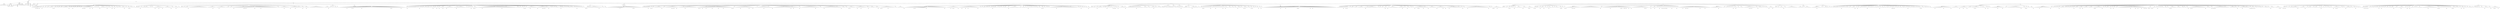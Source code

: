 digraph Tree {
	"t0" [label = "TEI"];
	"t1" [label = "teiHeader"];
	"t2" [label = "fileDesc"];
	"t3" [label = "titleStmt"];
	"t4" [label = "title"];
	"t5" [label = "author"];
	"t6" [label = "principal"];
	"t7" [label = "editor"];
	"t8" [label = "editionStmt"];
	"t9" [label = "edition"];
	"t10" [label = "respStmt"];
	"t11" [label = "name"];
	"t12" [label = "resp"];
	"t13" [label = "respStmt"];
	"t14" [label = "name"];
	"t15" [label = "resp"];
	"t16" [label = "publicationStmt"];
	"t17" [label = "publisher"];
	"t18" [label = "date"];
	"t19" [label = "availability"];
	"t20" [label = "licence"];
	"t21" [label = "idno"];
	"t22" [label = "idno"];
	"t23" [label = "idno"];
	"t24" [label = "idno"];
	"t25" [label = "idno"];
	"t26" [label = "sourceDesc"];
	"t27" [label = "profileDesc"];
	"t28" [label = "creation"];
	"t29" [label = "date"];
	"t30" [label = "langUsage"];
	"t31" [label = "language"];
	"t32" [label = "textClass"];
	"t33" [label = "keywords"];
	"t34" [label = "term"];
	"t35" [label = "text"];
	"t36" [label = "body"];
	"t37" [label = "head"];
	"t38" [label = "div"];
	"t39" [label = "head"];
	"t40" [label = "p"];
	"t41" [label = "hi"];
	"t42" [label = "p"];
	"t43" [label = "div"];
	"t44" [label = "head"];
	"t45" [label = "p"];
	"t46" [label = "pb"];
	"t47" [label = "lb"];
	"t48" [label = "lb"];
	"t49" [label = "div"];
	"t50" [label = "head"];
	"t51" [label = "div"];
	"t52" [label = "head"];
	"t53" [label = "sp"];
	"t54" [label = "l"];
	"t55" [label = "l"];
	"t56" [label = "l"];
	"t57" [label = "l"];
	"t58" [label = "pb"];
	"t59" [label = "sp"];
	"t60" [label = "l"];
	"t61" [label = "ref"];
	"t62" [label = "ref"];
	"t63" [label = "l"];
	"t64" [label = "sp"];
	"t65" [label = "l"];
	"t66" [label = "ref"];
	"t67" [label = "l"];
	"t68" [label = "sp"];
	"t69" [label = "l"];
	"t70" [label = "ref"];
	"t71" [label = "l"];
	"t72" [label = "sp"];
	"t73" [label = "l"];
	"t74" [label = "l"];
	"t75" [label = "sp"];
	"t76" [label = "l"];
	"t77" [label = "l"];
	"t78" [label = "sp"];
	"t79" [label = "l"];
	"t80" [label = "l"];
	"t81" [label = "l"];
	"t82" [label = "l"];
	"t83" [label = "pb"];
	"t84" [label = "sp"];
	"t85" [label = "l"];
	"t86" [label = "ref"];
	"t87" [label = "l"];
	"t88" [label = "sp"];
	"t89" [label = "l"];
	"t90" [label = "sp"];
	"t91" [label = "l"];
	"t92" [label = "l"];
	"t93" [label = "sp"];
	"t94" [label = "l"];
	"t95" [label = "l"];
	"t96" [label = "sp"];
	"t97" [label = "l"];
	"t98" [label = "l"];
	"t99" [label = "l"];
	"t100" [label = "l"];
	"t101" [label = "l"];
	"t102" [label = "sp"];
	"t103" [label = "l"];
	"t104" [label = "pb"];
	"t105" [label = "sp"];
	"t106" [label = "l"];
	"t107" [label = "l"];
	"t108" [label = "sp"];
	"t109" [label = "l"];
	"t110" [label = "ref"];
	"t111" [label = "sp"];
	"t112" [label = "l"];
	"t113" [label = "l"];
	"t114" [label = "sp"];
	"t115" [label = "l"];
	"t116" [label = "l"];
	"t117" [label = "sp"];
	"t118" [label = "l"];
	"t119" [label = "sp"];
	"t120" [label = "l"];
	"t121" [label = "l"];
	"t122" [label = "sp"];
	"t123" [label = "l"];
	"t124" [label = "pb"];
	"t125" [label = "l"];
	"t126" [label = "ref"];
	"t127" [label = "ref"];
	"t128" [label = "l"];
	"t129" [label = "l"];
	"t130" [label = "l"];
	"t131" [label = "l"];
	"t132" [label = "l"];
	"t133" [label = "ref"];
	"t134" [label = "l"];
	"t135" [label = "l"];
	"t136" [label = "ref"];
	"t137" [label = "l"];
	"t138" [label = "sp"];
	"t139" [label = "l"];
	"t140" [label = "sp"];
	"t141" [label = "l"];
	"t142" [label = "sp"];
	"t143" [label = "l"];
	"t144" [label = "sp"];
	"t145" [label = "l"];
	"t146" [label = "l"];
	"t147" [label = "pb"];
	"t148" [label = "sp"];
	"t149" [label = "l"];
	"t150" [label = "l"];
	"t151" [label = "l"];
	"t152" [label = "l"];
	"t153" [label = "sp"];
	"t154" [label = "l"];
	"t155" [label = "sp"];
	"t156" [label = "l"];
	"t157" [label = "ref"];
	"t158" [label = "sp"];
	"t159" [label = "l"];
	"t160" [label = "sp"];
	"t161" [label = "l"];
	"t162" [label = "l"];
	"t163" [label = "sp"];
	"t164" [label = "l"];
	"t165" [label = "ref"];
	"t166" [label = "l"];
	"t167" [label = "sp"];
	"t168" [label = "l"];
	"t169" [label = "pb"];
	"t170" [label = "l"];
	"t171" [label = "sp"];
	"t172" [label = "l"];
	"t173" [label = "l"];
	"t174" [label = "sp"];
	"t175" [label = "l"];
	"t176" [label = "sp"];
	"t177" [label = "l"];
	"t178" [label = "sp"];
	"t179" [label = "l"];
	"t180" [label = "l"];
	"t181" [label = "l"];
	"t182" [label = "ref"];
	"t183" [label = "l"];
	"t184" [label = "sp"];
	"t185" [label = "l"];
	"t186" [label = "sp"];
	"t187" [label = "l"];
	"t188" [label = "l"];
	"t189" [label = "ref"];
	"t190" [label = "pb"];
	"t191" [label = "l"];
	"t192" [label = "sp"];
	"t193" [label = "l"];
	"t194" [label = "sp"];
	"t195" [label = "l"];
	"t196" [label = "sp"];
	"t197" [label = "l"];
	"t198" [label = "div"];
	"t199" [label = "head"];
	"t200" [label = "sp"];
	"t201" [label = "l"];
	"t202" [label = "sp"];
	"t203" [label = "l"];
	"t204" [label = "l"];
	"t205" [label = "l"];
	"t206" [label = "sp"];
	"t207" [label = "l"];
	"t208" [label = "pb"];
	"t209" [label = "sp"];
	"t210" [label = "l"];
	"t211" [label = "sp"];
	"t212" [label = "l"];
	"t213" [label = "l"];
	"t214" [label = "l"];
	"t215" [label = "l"];
	"t216" [label = "l"];
	"t217" [label = "l"];
	"t218" [label = "sp"];
	"t219" [label = "l"];
	"t220" [label = "sp"];
	"t221" [label = "l"];
	"t222" [label = "sp"];
	"t223" [label = "l"];
	"t224" [label = "sp"];
	"t225" [label = "l"];
	"t226" [label = "l"];
	"t227" [label = "pb"];
	"t228" [label = "l"];
	"t229" [label = "l"];
	"t230" [label = "l"];
	"t231" [label = "ref"];
	"t232" [label = "l"];
	"t233" [label = "l"];
	"t234" [label = "l"];
	"t235" [label = "ref"];
	"t236" [label = "l"];
	"t237" [label = "sp"];
	"t238" [label = "l"];
	"t239" [label = "l"];
	"t240" [label = "l"];
	"t241" [label = "l"];
	"t242" [label = "l"];
	"t243" [label = "l"];
	"t244" [label = "ref"];
	"t245" [label = "sp"];
	"t246" [label = "l"];
	"t247" [label = "l"];
	"t248" [label = "sp"];
	"t249" [label = "l"];
	"t250" [label = "l"];
	"t251" [label = "pb"];
	"t252" [label = "l"];
	"t253" [label = "l"];
	"t254" [label = "sp"];
	"t255" [label = "l"];
	"t256" [label = "div"];
	"t257" [label = "head"];
	"t258" [label = "sp"];
	"t259" [label = "l"];
	"t260" [label = "l"];
	"t261" [label = "sp"];
	"t262" [label = "l"];
	"t263" [label = "sp"];
	"t264" [label = "l"];
	"t265" [label = "l"];
	"t266" [label = "l"];
	"t267" [label = "l"];
	"t268" [label = "pb"];
	"t269" [label = "sp"];
	"t270" [label = "l"];
	"t271" [label = "l"];
	"t272" [label = "l"];
	"t273" [label = "l"];
	"t274" [label = "l"];
	"t275" [label = "l"];
	"t276" [label = "l"];
	"t277" [label = "l"];
	"t278" [label = "l"];
	"t279" [label = "l"];
	"t280" [label = "l"];
	"t281" [label = "l"];
	"t282" [label = "l"];
	"t283" [label = "l"];
	"t284" [label = "l"];
	"t285" [label = "sp"];
	"t286" [label = "l"];
	"t287" [label = "l"];
	"t288" [label = "l"];
	"t289" [label = "l"];
	"t290" [label = "l"];
	"t291" [label = "pb"];
	"t292" [label = "l"];
	"t293" [label = "l"];
	"t294" [label = "sp"];
	"t295" [label = "l"];
	"t296" [label = "l"];
	"t297" [label = "l"];
	"t298" [label = "ref"];
	"t299" [label = "l"];
	"t300" [label = "l"];
	"t301" [label = "l"];
	"t302" [label = "l"];
	"t303" [label = "l"];
	"t304" [label = "sp"];
	"t305" [label = "l"];
	"t306" [label = "l"];
	"t307" [label = "l"];
	"t308" [label = "sp"];
	"t309" [label = "l"];
	"t310" [label = "l"];
	"t311" [label = "sp"];
	"t312" [label = "l"];
	"t313" [label = "sp"];
	"t314" [label = "l"];
	"t315" [label = "pb"];
	"t316" [label = "l"];
	"t317" [label = "l"];
	"t318" [label = "l"];
	"t319" [label = "l"];
	"t320" [label = "l"];
	"t321" [label = "l"];
	"t322" [label = "l"];
	"t323" [label = "l"];
	"t324" [label = "l"];
	"t325" [label = "ref"];
	"t326" [label = "ref"];
	"t327" [label = "l"];
	"t328" [label = "ref"];
	"t329" [label = "l"];
	"t330" [label = "l"];
	"t331" [label = "l"];
	"t332" [label = "l"];
	"t333" [label = "l"];
	"t334" [label = "l"];
	"t335" [label = "l"];
	"t336" [label = "ref"];
	"t337" [label = "l"];
	"t338" [label = "l"];
	"t339" [label = "l"];
	"t340" [label = "l"];
	"t341" [label = "l"];
	"t342" [label = "pb"];
	"t343" [label = "l"];
	"t344" [label = "l"];
	"t345" [label = "l"];
	"t346" [label = "l"];
	"t347" [label = "l"];
	"t348" [label = "l"];
	"t349" [label = "l"];
	"t350" [label = "l"];
	"t351" [label = "l"];
	"t352" [label = "l"];
	"t353" [label = "l"];
	"t354" [label = "l"];
	"t355" [label = "l"];
	"t356" [label = "sp"];
	"t357" [label = "l"];
	"t358" [label = "l"];
	"t359" [label = "sp"];
	"t360" [label = "l"];
	"t361" [label = "l"];
	"t362" [label = "l"];
	"t363" [label = "l"];
	"t364" [label = "pb"];
	"t365" [label = "l"];
	"t366" [label = "l"];
	"t367" [label = "l"];
	"t368" [label = "l"];
	"t369" [label = "sp"];
	"t370" [label = "l"];
	"t371" [label = "ref"];
	"t372" [label = "l"];
	"t373" [label = "l"];
	"t374" [label = "l"];
	"t375" [label = "l"];
	"t376" [label = "ref"];
	"t377" [label = "l"];
	"t378" [label = "l"];
	"t379" [label = "l"];
	"t380" [label = "l"];
	"t381" [label = "sp"];
	"t382" [label = "l"];
	"t383" [label = "sp"];
	"t384" [label = "l"];
	"t385" [label = "ref"];
	"t386" [label = "l"];
	"t387" [label = "sp"];
	"t388" [label = "l"];
	"t389" [label = "l"];
	"t390" [label = "pb"];
	"t391" [label = "l"];
	"t392" [label = "l"];
	"t393" [label = "sp"];
	"t394" [label = "l"];
	"t395" [label = "l"];
	"t396" [label = "l"];
	"t397" [label = "l"];
	"t398" [label = "l"];
	"t399" [label = "l"];
	"t400" [label = "l"];
	"t401" [label = "l"];
	"t402" [label = "l"];
	"t403" [label = "l"];
	"t404" [label = "l"];
	"t405" [label = "l"];
	"t406" [label = "sp"];
	"t407" [label = "l"];
	"t408" [label = "l"];
	"t409" [label = "l"];
	"t410" [label = "l"];
	"t411" [label = "pb"];
	"t412" [label = "l"];
	"t413" [label = "l"];
	"t414" [label = "div"];
	"t415" [label = "head"];
	"t416" [label = "sp"];
	"t417" [label = "l"];
	"t418" [label = "sp"];
	"t419" [label = "l"];
	"t420" [label = "sp"];
	"t421" [label = "l"];
	"t422" [label = "l"];
	"t423" [label = "l"];
	"t424" [label = "sp"];
	"t425" [label = "l"];
	"t426" [label = "div"];
	"t427" [label = "pb"];
	"t428" [label = "head"];
	"t429" [label = "sp"];
	"t430" [label = "l"];
	"t431" [label = "l"];
	"t432" [label = "l"];
	"t433" [label = "l"];
	"t434" [label = "l"];
	"t435" [label = "l"];
	"t436" [label = "l"];
	"t437" [label = "ref"];
	"t438" [label = "l"];
	"t439" [label = "l"];
	"t440" [label = "l"];
	"t441" [label = "l"];
	"t442" [label = "ref"];
	"t443" [label = "l"];
	"t444" [label = "ref"];
	"t445" [label = "l"];
	"t446" [label = "l"];
	"t447" [label = "l"];
	"t448" [label = "l"];
	"t449" [label = "l"];
	"t450" [label = "l"];
	"t451" [label = "l"];
	"t452" [label = "pb"];
	"t453" [label = "l"];
	"t454" [label = "l"];
	"t455" [label = "l"];
	"t456" [label = "l"];
	"t457" [label = "l"];
	"t458" [label = "l"];
	"t459" [label = "l"];
	"t460" [label = "l"];
	"t461" [label = "l"];
	"t462" [label = "l"];
	"t463" [label = "l"];
	"t464" [label = "l"];
	"t465" [label = "l"];
	"t466" [label = "l"];
	"t467" [label = "l"];
	"t468" [label = "l"];
	"t469" [label = "l"];
	"t470" [label = "l"];
	"t471" [label = "l"];
	"t472" [label = "l"];
	"t473" [label = "l"];
	"t474" [label = "l"];
	"t475" [label = "l"];
	"t476" [label = "l"];
	"t477" [label = "ref"];
	"t478" [label = "pb"];
	"t479" [label = "l"];
	"t480" [label = "l"];
	"t481" [label = "l"];
	"t482" [label = "l"];
	"t483" [label = "l"];
	"t484" [label = "l"];
	"t485" [label = "l"];
	"t486" [label = "l"];
	"t487" [label = "ref"];
	"t488" [label = "l"];
	"t489" [label = "l"];
	"t490" [label = "l"];
	"t491" [label = "div"];
	"t492" [label = "head"];
	"t493" [label = "sp"];
	"t494" [label = "l"];
	"t495" [label = "sp"];
	"t496" [label = "l"];
	"t497" [label = "pb"];
	"t498" [label = "sp"];
	"t499" [label = "l"];
	"t500" [label = "sp"];
	"t501" [label = "l"];
	"t502" [label = "sp"];
	"t503" [label = "l"];
	"t504" [label = "sp"];
	"t505" [label = "l"];
	"t506" [label = "sp"];
	"t507" [label = "l"];
	"t508" [label = "l"];
	"t509" [label = "l"];
	"t510" [label = "sp"];
	"t511" [label = "l"];
	"t512" [label = "sp"];
	"t513" [label = "l"];
	"t514" [label = "sp"];
	"t515" [label = "l"];
	"t516" [label = "pb"];
	"t517" [label = "sp"];
	"t518" [label = "l"];
	"t519" [label = "sp"];
	"t520" [label = "l"];
	"t521" [label = "l"];
	"t522" [label = "sp"];
	"t523" [label = "l"];
	"t524" [label = "sp"];
	"t525" [label = "l"];
	"t526" [label = "sp"];
	"t527" [label = "l"];
	"t528" [label = "l"];
	"t529" [label = "l"];
	"t530" [label = "sp"];
	"t531" [label = "l"];
	"t532" [label = "sp"];
	"t533" [label = "l"];
	"t534" [label = "sp"];
	"t535" [label = "l"];
	"t536" [label = "pb"];
	"t537" [label = "l"];
	"t538" [label = "l"];
	"t539" [label = "sp"];
	"t540" [label = "l"];
	"t541" [label = "ref"];
	"t542" [label = "sp"];
	"t543" [label = "l"];
	"t544" [label = "l"];
	"t545" [label = "ref"];
	"t546" [label = "sp"];
	"t547" [label = "l"];
	"t548" [label = "l"];
	"t549" [label = "l"];
	"t550" [label = "ref"];
	"t551" [label = "l"];
	"t552" [label = "sp"];
	"t553" [label = "l"];
	"t554" [label = "l"];
	"t555" [label = "ref"];
	"t556" [label = "l"];
	"t557" [label = "l"];
	"t558" [label = "l"];
	"t559" [label = "l"];
	"t560" [label = "l"];
	"t561" [label = "sp"];
	"t562" [label = "l"];
	"t563" [label = "sp"];
	"t564" [label = "l"];
	"t565" [label = "l"];
	"t566" [label = "pb"];
	"t567" [label = "l"];
	"t568" [label = "l"];
	"t569" [label = "l"];
	"t570" [label = "l"];
	"t571" [label = "l"];
	"t572" [label = "l"];
	"t573" [label = "l"];
	"t574" [label = "sp"];
	"t575" [label = "l"];
	"t576" [label = "sp"];
	"t577" [label = "l"];
	"t578" [label = "l"];
	"t579" [label = "sp"];
	"t580" [label = "l"];
	"t581" [label = "sp"];
	"t582" [label = "l"];
	"t583" [label = "ref"];
	"t584" [label = "sp"];
	"t585" [label = "l"];
	"t586" [label = "sp"];
	"t587" [label = "l"];
	"t588" [label = "ref"];
	"t589" [label = "l"];
	"t590" [label = "pb"];
	"t591" [label = "l"];
	"t592" [label = "l"];
	"t593" [label = "sp"];
	"t594" [label = "l"];
	"t595" [label = "l"];
	"t596" [label = "l"];
	"t597" [label = "l"];
	"t598" [label = "ref"];
	"t599" [label = "l"];
	"t600" [label = "l"];
	"t601" [label = "l"];
	"t602" [label = "l"];
	"t603" [label = "l"];
	"t604" [label = "l"];
	"t605" [label = "l"];
	"t606" [label = "l"];
	"t607" [label = "l"];
	"t608" [label = "l"];
	"t609" [label = "l"];
	"t610" [label = "l"];
	"t611" [label = "l"];
	"t612" [label = "l"];
	"t613" [label = "l"];
	"t614" [label = "l"];
	"t615" [label = "pb"];
	"t616" [label = "l"];
	"t617" [label = "l"];
	"t618" [label = "l"];
	"t619" [label = "l"];
	"t620" [label = "l"];
	"t621" [label = "l"];
	"t622" [label = "l"];
	"t623" [label = "l"];
	"t624" [label = "l"];
	"t625" [label = "l"];
	"t626" [label = "sp"];
	"t627" [label = "l"];
	"t628" [label = "sp"];
	"t629" [label = "l"];
	"t630" [label = "l"];
	"t631" [label = "l"];
	"t632" [label = "l"];
	"t633" [label = "sp"];
	"t634" [label = "l"];
	"t635" [label = "sp"];
	"t636" [label = "l"];
	"t637" [label = "l"];
	"t638" [label = "pb"];
	"t639" [label = "sp"];
	"t640" [label = "l"];
	"t641" [label = "ref"];
	"t642" [label = "sp"];
	"t643" [label = "l"];
	"t644" [label = "sp"];
	"t645" [label = "l"];
	"t646" [label = "l"];
	"t647" [label = "l"];
	"t648" [label = "ref"];
	"t649" [label = "l"];
	"t650" [label = "l"];
	"t651" [label = "l"];
	"t652" [label = "l"];
	"t653" [label = "l"];
	"t654" [label = "sp"];
	"t655" [label = "l"];
	"t656" [label = "ref"];
	"t657" [label = "l"];
	"t658" [label = "l"];
	"t659" [label = "l"];
	"t660" [label = "l"];
	"t661" [label = "ref"];
	"t662" [label = "l"];
	"t663" [label = "ref"];
	"t664" [label = "l"];
	"t665" [label = "pb"];
	"t666" [label = "l"];
	"t667" [label = "l"];
	"t668" [label = "l"];
	"t669" [label = "ref"];
	"t670" [label = "sp"];
	"t671" [label = "l"];
	"t672" [label = "sp"];
	"t673" [label = "l"];
	"t674" [label = "l"];
	"t675" [label = "sp"];
	"t676" [label = "l"];
	"t677" [label = "sp"];
	"t678" [label = "l"];
	"t679" [label = "sp"];
	"t680" [label = "l"];
	"t681" [label = "l"];
	"t682" [label = "l"];
	"t683" [label = "sp"];
	"t684" [label = "l"];
	"t685" [label = "l"];
	"t686" [label = "pb"];
	"t687" [label = "l"];
	"t688" [label = "l"];
	"t689" [label = "sp"];
	"t690" [label = "l"];
	"t691" [label = "sp"];
	"t692" [label = "l"];
	"t693" [label = "sp"];
	"t694" [label = "l"];
	"t695" [label = "sp"];
	"t696" [label = "l"];
	"t697" [label = "l"];
	"t698" [label = "l"];
	"t699" [label = "sp"];
	"t700" [label = "l"];
	"t701" [label = "sp"];
	"t702" [label = "l"];
	"t703" [label = "sp"];
	"t704" [label = "l"];
	"t705" [label = "sp"];
	"t706" [label = "l"];
	"t707" [label = "sp"];
	"t708" [label = "l"];
	"t709" [label = "pb"];
	"t710" [label = "sp"];
	"t711" [label = "l"];
	"t712" [label = "sp"];
	"t713" [label = "l"];
	"t714" [label = "sp"];
	"t715" [label = "l"];
	"t716" [label = "sp"];
	"t717" [label = "l"];
	"t718" [label = "l"];
	"t719" [label = "sp"];
	"t720" [label = "l"];
	"t721" [label = "div"];
	"t722" [label = "head"];
	"t723" [label = "sp"];
	"t724" [label = "l"];
	"t725" [label = "ref"];
	"t726" [label = "sp"];
	"t727" [label = "l"];
	"t728" [label = "pb"];
	"t729" [label = "sp"];
	"t730" [label = "l"];
	"t731" [label = "l"];
	"t732" [label = "l"];
	"t733" [label = "l"];
	"t734" [label = "l"];
	"t735" [label = "l"];
	"t736" [label = "l"];
	"t737" [label = "l"];
	"t738" [label = "l"];
	"t739" [label = "l"];
	"t740" [label = "ref"];
	"t741" [label = "l"];
	"t742" [label = "l"];
	"t743" [label = "sp"];
	"t744" [label = "l"];
	"t745" [label = "l"];
	"t746" [label = "sp"];
	"t747" [label = "l"];
	"t748" [label = "p"];
	"t749" [label = "div"];
	"t750" [label = "pb"];
	"t751" [label = "head"];
	"t752" [label = "div"];
	"t753" [label = "head"];
	"t754" [label = "sp"];
	"t755" [label = "l"];
	"t756" [label = "l"];
	"t757" [label = "l"];
	"t758" [label = "l"];
	"t759" [label = "l"];
	"t760" [label = "l"];
	"t761" [label = "l"];
	"t762" [label = "l"];
	"t763" [label = "l"];
	"t764" [label = "l"];
	"t765" [label = "l"];
	"t766" [label = "pb"];
	"t767" [label = "l"];
	"t768" [label = "l"];
	"t769" [label = "l"];
	"t770" [label = "l"];
	"t771" [label = "l"];
	"t772" [label = "l"];
	"t773" [label = "l"];
	"t774" [label = "l"];
	"t775" [label = "l"];
	"t776" [label = "l"];
	"t777" [label = "l"];
	"t778" [label = "ref"];
	"t779" [label = "ref"];
	"t780" [label = "l"];
	"t781" [label = "l"];
	"t782" [label = "l"];
	"t783" [label = "l"];
	"t784" [label = "l"];
	"t785" [label = "l"];
	"t786" [label = "div"];
	"t787" [label = "pb"];
	"t788" [label = "head"];
	"t789" [label = "sp"];
	"t790" [label = "l"];
	"t791" [label = "sp"];
	"t792" [label = "l"];
	"t793" [label = "sp"];
	"t794" [label = "l"];
	"t795" [label = "sp"];
	"t796" [label = "l"];
	"t797" [label = "l"];
	"t798" [label = "l"];
	"t799" [label = "ref"];
	"t800" [label = "l"];
	"t801" [label = "sp"];
	"t802" [label = "l"];
	"t803" [label = "ref"];
	"t804" [label = "sp"];
	"t805" [label = "l"];
	"t806" [label = "pb"];
	"t807" [label = "l"];
	"t808" [label = "sp"];
	"t809" [label = "l"];
	"t810" [label = "l"];
	"t811" [label = "l"];
	"t812" [label = "l"];
	"t813" [label = "l"];
	"t814" [label = "l"];
	"t815" [label = "l"];
	"t816" [label = "ref"];
	"t817" [label = "sp"];
	"t818" [label = "l"];
	"t819" [label = "l"];
	"t820" [label = "sp"];
	"t821" [label = "l"];
	"t822" [label = "l"];
	"t823" [label = "l"];
	"t824" [label = "l"];
	"t825" [label = "l"];
	"t826" [label = "l"];
	"t827" [label = "ref"];
	"t828" [label = "l"];
	"t829" [label = "ref"];
	"t830" [label = "l"];
	"t831" [label = "pb"];
	"t832" [label = "l"];
	"t833" [label = "l"];
	"t834" [label = "ref"];
	"t835" [label = "l"];
	"t836" [label = "sp"];
	"t837" [label = "l"];
	"t838" [label = "sp"];
	"t839" [label = "l"];
	"t840" [label = "l"];
	"t841" [label = "l"];
	"t842" [label = "l"];
	"t843" [label = "l"];
	"t844" [label = "ref"];
	"t845" [label = "l"];
	"t846" [label = "l"];
	"t847" [label = "l"];
	"t848" [label = "l"];
	"t849" [label = "l"];
	"t850" [label = "l"];
	"t851" [label = "l"];
	"t852" [label = "l"];
	"t853" [label = "l"];
	"t854" [label = "sp"];
	"t855" [label = "l"];
	"t856" [label = "sp"];
	"t857" [label = "l"];
	"t858" [label = "pb"];
	"t859" [label = "l"];
	"t860" [label = "ref"];
	"t861" [label = "l"];
	"t862" [label = "l"];
	"t863" [label = "ref"];
	"t864" [label = "l"];
	"t865" [label = "l"];
	"t866" [label = "l"];
	"t867" [label = "ref"];
	"t868" [label = "l"];
	"t869" [label = "l"];
	"t870" [label = "l"];
	"t871" [label = "l"];
	"t872" [label = "l"];
	"t873" [label = "ref"];
	"t874" [label = "l"];
	"t875" [label = "l"];
	"t876" [label = "l"];
	"t877" [label = "l"];
	"t878" [label = "l"];
	"t879" [label = "ref"];
	"t880" [label = "l"];
	"t881" [label = "l"];
	"t882" [label = "l"];
	"t883" [label = "l"];
	"t884" [label = "pb"];
	"t885" [label = "l"];
	"t886" [label = "l"];
	"t887" [label = "l"];
	"t888" [label = "l"];
	"t889" [label = "l"];
	"t890" [label = "l"];
	"t891" [label = "l"];
	"t892" [label = "ref"];
	"t893" [label = "sp"];
	"t894" [label = "l"];
	"t895" [label = "ref"];
	"t896" [label = "l"];
	"t897" [label = "sp"];
	"t898" [label = "l"];
	"t899" [label = "l"];
	"t900" [label = "l"];
	"t901" [label = "l"];
	"t902" [label = "l"];
	"t903" [label = "ref"];
	"t904" [label = "l"];
	"t905" [label = "l"];
	"t906" [label = "l"];
	"t907" [label = "l"];
	"t908" [label = "l"];
	"t909" [label = "l"];
	"t910" [label = "l"];
	"t911" [label = "pb"];
	"t912" [label = "l"];
	"t913" [label = "l"];
	"t914" [label = "l"];
	"t915" [label = "ref"];
	"t916" [label = "l"];
	"t917" [label = "sp"];
	"t918" [label = "l"];
	"t919" [label = "sp"];
	"t920" [label = "l"];
	"t921" [label = "l"];
	"t922" [label = "l"];
	"t923" [label = "l"];
	"t924" [label = "l"];
	"t925" [label = "l"];
	"t926" [label = "l"];
	"t927" [label = "ref"];
	"t928" [label = "l"];
	"t929" [label = "l"];
	"t930" [label = "l"];
	"t931" [label = "l"];
	"t932" [label = "l"];
	"t933" [label = "l"];
	"t934" [label = "sp"];
	"t935" [label = "l"];
	"t936" [label = "pb"];
	"t937" [label = "sp"];
	"t938" [label = "l"];
	"t939" [label = "l"];
	"t940" [label = "l"];
	"t941" [label = "l"];
	"t942" [label = "l"];
	"t943" [label = "l"];
	"t944" [label = "l"];
	"t945" [label = "l"];
	"t946" [label = "l"];
	"t947" [label = "l"];
	"t948" [label = "l"];
	"t949" [label = "l"];
	"t950" [label = "l"];
	"t951" [label = "l"];
	"t952" [label = "l"];
	"t953" [label = "ref"];
	"t954" [label = "l"];
	"t955" [label = "l"];
	"t956" [label = "pb"];
	"t957" [label = "l"];
	"t958" [label = "l"];
	"t959" [label = "l"];
	"t960" [label = "sp"];
	"t961" [label = "l"];
	"t962" [label = "sp"];
	"t963" [label = "l"];
	"t964" [label = "ref"];
	"t965" [label = "l"];
	"t966" [label = "sp"];
	"t967" [label = "l"];
	"t968" [label = "l"];
	"t969" [label = "l"];
	"t970" [label = "l"];
	"t971" [label = "l"];
	"t972" [label = "l"];
	"t973" [label = "l"];
	"t974" [label = "l"];
	"t975" [label = "l"];
	"t976" [label = "l"];
	"t977" [label = "l"];
	"t978" [label = "l"];
	"t979" [label = "pb"];
	"t980" [label = "l"];
	"t981" [label = "l"];
	"t982" [label = "l"];
	"t983" [label = "sp"];
	"t984" [label = "l"];
	"t985" [label = "l"];
	"t986" [label = "sp"];
	"t987" [label = "l"];
	"t988" [label = "l"];
	"t989" [label = "ref"];
	"t990" [label = "l"];
	"t991" [label = "l"];
	"t992" [label = "l"];
	"t993" [label = "l"];
	"t994" [label = "l"];
	"t995" [label = "l"];
	"t996" [label = "l"];
	"t997" [label = "l"];
	"t998" [label = "l"];
	"t999" [label = "l"];
	"t1000" [label = "l"];
	"t1001" [label = "l"];
	"t1002" [label = "l"];
	"t1003" [label = "sp"];
	"t1004" [label = "l"];
	"t1005" [label = "pb"];
	"t1006" [label = "sp"];
	"t1007" [label = "l"];
	"t1008" [label = "l"];
	"t1009" [label = "l"];
	"t1010" [label = "sp"];
	"t1011" [label = "l"];
	"t1012" [label = "l"];
	"t1013" [label = "sp"];
	"t1014" [label = "l"];
	"t1015" [label = "ref"];
	"t1016" [label = "l"];
	"t1017" [label = "ref"];
	"t1018" [label = "l"];
	"t1019" [label = "l"];
	"t1020" [label = "l"];
	"t1021" [label = "l"];
	"t1022" [label = "sp"];
	"t1023" [label = "l"];
	"t1024" [label = "l"];
	"t1025" [label = "ref"];
	"t1026" [label = "l"];
	"t1027" [label = "l"];
	"t1028" [label = "l"];
	"t1029" [label = "pb"];
	"t1030" [label = "l"];
	"t1031" [label = "l"];
	"t1032" [label = "l"];
	"t1033" [label = "l"];
	"t1034" [label = "sp"];
	"t1035" [label = "l"];
	"t1036" [label = "l"];
	"t1037" [label = "ref"];
	"t1038" [label = "l"];
	"t1039" [label = "sp"];
	"t1040" [label = "l"];
	"t1041" [label = "l"];
	"t1042" [label = "l"];
	"t1043" [label = "l"];
	"t1044" [label = "sp"];
	"t1045" [label = "l"];
	"t1046" [label = "l"];
	"t1047" [label = "l"];
	"t1048" [label = "ref"];
	"t1049" [label = "l"];
	"t1050" [label = "sp"];
	"t1051" [label = "l"];
	"t1052" [label = "ref"];
	"t1053" [label = "l"];
	"t1054" [label = "pb"];
	"t1055" [label = "l"];
	"t1056" [label = "l"];
	"t1057" [label = "l"];
	"t1058" [label = "l"];
	"t1059" [label = "l"];
	"t1060" [label = "ref"];
	"t1061" [label = "l"];
	"t1062" [label = "l"];
	"t1063" [label = "l"];
	"t1064" [label = "l"];
	"t1065" [label = "l"];
	"t1066" [label = "sp"];
	"t1067" [label = "l"];
	"t1068" [label = "l"];
	"t1069" [label = "sp"];
	"t1070" [label = "l"];
	"t1071" [label = "l"];
	"t1072" [label = "l"];
	"t1073" [label = "l"];
	"t1074" [label = "l"];
	"t1075" [label = "l"];
	"t1076" [label = "ref"];
	"t1077" [label = "div"];
	"t1078" [label = "pb"];
	"t1079" [label = "head"];
	"t1080" [label = "sp"];
	"t1081" [label = "l"];
	"t1082" [label = "l"];
	"t1083" [label = "l"];
	"t1084" [label = "l"];
	"t1085" [label = "l"];
	"t1086" [label = "l"];
	"t1087" [label = "l"];
	"t1088" [label = "l"];
	"t1089" [label = "ref"];
	"t1090" [label = "l"];
	"t1091" [label = "ref"];
	"t1092" [label = "l"];
	"t1093" [label = "l"];
	"t1094" [label = "l"];
	"t1095" [label = "l"];
	"t1096" [label = "l"];
	"t1097" [label = "l"];
	"t1098" [label = "l"];
	"t1099" [label = "l"];
	"t1100" [label = "l"];
	"t1101" [label = "pb"];
	"t1102" [label = "l"];
	"t1103" [label = "l"];
	"t1104" [label = "l"];
	"t1105" [label = "l"];
	"t1106" [label = "l"];
	"t1107" [label = "l"];
	"t1108" [label = "l"];
	"t1109" [label = "l"];
	"t1110" [label = "l"];
	"t1111" [label = "l"];
	"t1112" [label = "l"];
	"t1113" [label = "l"];
	"t1114" [label = "l"];
	"t1115" [label = "l"];
	"t1116" [label = "l"];
	"t1117" [label = "ref"];
	"t1118" [label = "l"];
	"t1119" [label = "sp"];
	"t1120" [label = "l"];
	"t1121" [label = "l"];
	"t1122" [label = "l"];
	"t1123" [label = "l"];
	"t1124" [label = "ref"];
	"t1125" [label = "l"];
	"t1126" [label = "l"];
	"t1127" [label = "ref"];
	"t1128" [label = "pb"];
	"t1129" [label = "l"];
	"t1130" [label = "l"];
	"t1131" [label = "l"];
	"t1132" [label = "l"];
	"t1133" [label = "ref"];
	"t1134" [label = "sp"];
	"t1135" [label = "l"];
	"t1136" [label = "l"];
	"t1137" [label = "l"];
	"t1138" [label = "ref"];
	"t1139" [label = "l"];
	"t1140" [label = "l"];
	"t1141" [label = "l"];
	"t1142" [label = "ref"];
	"t1143" [label = "l"];
	"t1144" [label = "l"];
	"t1145" [label = "ref"];
	"t1146" [label = "l"];
	"t1147" [label = "l"];
	"t1148" [label = "l"];
	"t1149" [label = "l"];
	"t1150" [label = "l"];
	"t1151" [label = "l"];
	"t1152" [label = "l"];
	"t1153" [label = "l"];
	"t1154" [label = "pb"];
	"t1155" [label = "l"];
	"t1156" [label = "sp"];
	"t1157" [label = "l"];
	"t1158" [label = "sp"];
	"t1159" [label = "l"];
	"t1160" [label = "sp"];
	"t1161" [label = "l"];
	"t1162" [label = "l"];
	"t1163" [label = "l"];
	"t1164" [label = "sp"];
	"t1165" [label = "l"];
	"t1166" [label = "sp"];
	"t1167" [label = "l"];
	"t1168" [label = "sp"];
	"t1169" [label = "l"];
	"t1170" [label = "sp"];
	"t1171" [label = "l"];
	"t1172" [label = "sp"];
	"t1173" [label = "l"];
	"t1174" [label = "sp"];
	"t1175" [label = "l"];
	"t1176" [label = "pb"];
	"t1177" [label = "l"];
	"t1178" [label = "l"];
	"t1179" [label = "l"];
	"t1180" [label = "sp"];
	"t1181" [label = "l"];
	"t1182" [label = "sp"];
	"t1183" [label = "l"];
	"t1184" [label = "l"];
	"t1185" [label = "sp"];
	"t1186" [label = "l"];
	"t1187" [label = "sp"];
	"t1188" [label = "l"];
	"t1189" [label = "sp"];
	"t1190" [label = "l"];
	"t1191" [label = "l"];
	"t1192" [label = "l"];
	"t1193" [label = "sp"];
	"t1194" [label = "l"];
	"t1195" [label = "l"];
	"t1196" [label = "pb"];
	"t1197" [label = "sp"];
	"t1198" [label = "l"];
	"t1199" [label = "l"];
	"t1200" [label = "l"];
	"t1201" [label = "l"];
	"t1202" [label = "l"];
	"t1203" [label = "l"];
	"t1204" [label = "l"];
	"t1205" [label = "l"];
	"t1206" [label = "sp"];
	"t1207" [label = "l"];
	"t1208" [label = "l"];
	"t1209" [label = "sp"];
	"t1210" [label = "l"];
	"t1211" [label = "l"];
	"t1212" [label = "l"];
	"t1213" [label = "l"];
	"t1214" [label = "sp"];
	"t1215" [label = "l"];
	"t1216" [label = "sp"];
	"t1217" [label = "l"];
	"t1218" [label = "pb"];
	"t1219" [label = "sp"];
	"t1220" [label = "l"];
	"t1221" [label = "sp"];
	"t1222" [label = "l"];
	"t1223" [label = "l"];
	"t1224" [label = "sp"];
	"t1225" [label = "l"];
	"t1226" [label = "sp"];
	"t1227" [label = "l"];
	"t1228" [label = "sp"];
	"t1229" [label = "l"];
	"t1230" [label = "sp"];
	"t1231" [label = "l"];
	"t1232" [label = "l"];
	"t1233" [label = "sp"];
	"t1234" [label = "l"];
	"t1235" [label = "l"];
	"t1236" [label = "sp"];
	"t1237" [label = "l"];
	"t1238" [label = "pb"];
	"t1239" [label = "l"];
	"t1240" [label = "ref"];
	"t1241" [label = "l"];
	"t1242" [label = "sp"];
	"t1243" [label = "l"];
	"t1244" [label = "sp"];
	"t1245" [label = "l"];
	"t1246" [label = "sp"];
	"t1247" [label = "l"];
	"t1248" [label = "sp"];
	"t1249" [label = "l"];
	"t1250" [label = "sp"];
	"t1251" [label = "l"];
	"t1252" [label = "l"];
	"t1253" [label = "l"];
	"t1254" [label = "l"];
	"t1255" [label = "l"];
	"t1256" [label = "l"];
	"t1257" [label = "pb"];
	"t1258" [label = "l"];
	"t1259" [label = "l"];
	"t1260" [label = "l"];
	"t1261" [label = "l"];
	"t1262" [label = "l"];
	"t1263" [label = "l"];
	"t1264" [label = "l"];
	"t1265" [label = "l"];
	"t1266" [label = "l"];
	"t1267" [label = "l"];
	"t1268" [label = "l"];
	"t1269" [label = "l"];
	"t1270" [label = "l"];
	"t1271" [label = "l"];
	"t1272" [label = "l"];
	"t1273" [label = "l"];
	"t1274" [label = "sp"];
	"t1275" [label = "l"];
	"t1276" [label = "sp"];
	"t1277" [label = "l"];
	"t1278" [label = "l"];
	"t1279" [label = "sp"];
	"t1280" [label = "l"];
	"t1281" [label = "pb"];
	"t1282" [label = "sp"];
	"t1283" [label = "l"];
	"t1284" [label = "l"];
	"t1285" [label = "sp"];
	"t1286" [label = "l"];
	"t1287" [label = "sp"];
	"t1288" [label = "l"];
	"t1289" [label = "l"];
	"t1290" [label = "sp"];
	"t1291" [label = "l"];
	"t1292" [label = "ref"];
	"t1293" [label = "p"];
	"t1294" [label = "div"];
	"t1295" [label = "pb"];
	"t1296" [label = "head"];
	"t1297" [label = "div"];
	"t1298" [label = "head"];
	"t1299" [label = "sp"];
	"t1300" [label = "l"];
	"t1301" [label = "l"];
	"t1302" [label = "sp"];
	"t1303" [label = "l"];
	"t1304" [label = "l"];
	"t1305" [label = "sp"];
	"t1306" [label = "l"];
	"t1307" [label = "sp"];
	"t1308" [label = "l"];
	"t1309" [label = "pb"];
	"t1310" [label = "l"];
	"t1311" [label = "l"];
	"t1312" [label = "l"];
	"t1313" [label = "l"];
	"t1314" [label = "sp"];
	"t1315" [label = "l"];
	"t1316" [label = "sp"];
	"t1317" [label = "l"];
	"t1318" [label = "l"];
	"t1319" [label = "sp"];
	"t1320" [label = "l"];
	"t1321" [label = "ref"];
	"t1322" [label = "l"];
	"t1323" [label = "sp"];
	"t1324" [label = "l"];
	"t1325" [label = "sp"];
	"t1326" [label = "l"];
	"t1327" [label = "sp"];
	"t1328" [label = "l"];
	"t1329" [label = "l"];
	"t1330" [label = "pb"];
	"t1331" [label = "sp"];
	"t1332" [label = "l"];
	"t1333" [label = "ref"];
	"t1334" [label = "ref"];
	"t1335" [label = "sp"];
	"t1336" [label = "l"];
	"t1337" [label = "l"];
	"t1338" [label = "l"];
	"t1339" [label = "ref"];
	"t1340" [label = "sp"];
	"t1341" [label = "l"];
	"t1342" [label = "sp"];
	"t1343" [label = "l"];
	"t1344" [label = "l"];
	"t1345" [label = "l"];
	"t1346" [label = "l"];
	"t1347" [label = "l"];
	"t1348" [label = "ref"];
	"t1349" [label = "sp"];
	"t1350" [label = "l"];
	"t1351" [label = "div"];
	"t1352" [label = "pb"];
	"t1353" [label = "head"];
	"t1354" [label = "sp"];
	"t1355" [label = "l"];
	"t1356" [label = "sp"];
	"t1357" [label = "l"];
	"t1358" [label = "sp"];
	"t1359" [label = "l"];
	"t1360" [label = "l"];
	"t1361" [label = "sp"];
	"t1362" [label = "l"];
	"t1363" [label = "sp"];
	"t1364" [label = "l"];
	"t1365" [label = "sp"];
	"t1366" [label = "l"];
	"t1367" [label = "sp"];
	"t1368" [label = "l"];
	"t1369" [label = "pb"];
	"t1370" [label = "sp"];
	"t1371" [label = "l"];
	"t1372" [label = "l"];
	"t1373" [label = "l"];
	"t1374" [label = "l"];
	"t1375" [label = "l"];
	"t1376" [label = "sp"];
	"t1377" [label = "l"];
	"t1378" [label = "l"];
	"t1379" [label = "l"];
	"t1380" [label = "l"];
	"t1381" [label = "sp"];
	"t1382" [label = "l"];
	"t1383" [label = "l"];
	"t1384" [label = "sp"];
	"t1385" [label = "l"];
	"t1386" [label = "l"];
	"t1387" [label = "l"];
	"t1388" [label = "pb"];
	"t1389" [label = "l"];
	"t1390" [label = "l"];
	"t1391" [label = "sp"];
	"t1392" [label = "l"];
	"t1393" [label = "sp"];
	"t1394" [label = "l"];
	"t1395" [label = "sp"];
	"t1396" [label = "l"];
	"t1397" [label = "l"];
	"t1398" [label = "sp"];
	"t1399" [label = "l"];
	"t1400" [label = "l"];
	"t1401" [label = "l"];
	"t1402" [label = "div"];
	"t1403" [label = "pb"];
	"t1404" [label = "head"];
	"t1405" [label = "sp"];
	"t1406" [label = "l"];
	"t1407" [label = "l"];
	"t1408" [label = "sp"];
	"t1409" [label = "l"];
	"t1410" [label = "sp"];
	"t1411" [label = "l"];
	"t1412" [label = "l"];
	"t1413" [label = "sp"];
	"t1414" [label = "l"];
	"t1415" [label = "sp"];
	"t1416" [label = "l"];
	"t1417" [label = "div"];
	"t1418" [label = "pb"];
	"t1419" [label = "head"];
	"t1420" [label = "sp"];
	"t1421" [label = "l"];
	"t1422" [label = "sp"];
	"t1423" [label = "l"];
	"t1424" [label = "div"];
	"t1425" [label = "head"];
	"t1426" [label = "sp"];
	"t1427" [label = "l"];
	"t1428" [label = "sp"];
	"t1429" [label = "l"];
	"t1430" [label = "l"];
	"t1431" [label = "sp"];
	"t1432" [label = "l"];
	"t1433" [label = "pb"];
	"t1434" [label = "sp"];
	"t1435" [label = "l"];
	"t1436" [label = "div"];
	"t1437" [label = "head"];
	"t1438" [label = "sp"];
	"t1439" [label = "l"];
	"t1440" [label = "l"];
	"t1441" [label = "l"];
	"t1442" [label = "l"];
	"t1443" [label = "sp"];
	"t1444" [label = "l"];
	"t1445" [label = "l"];
	"t1446" [label = "sp"];
	"t1447" [label = "l"];
	"t1448" [label = "l"];
	"t1449" [label = "pb"];
	"t1450" [label = "l"];
	"t1451" [label = "l"];
	"t1452" [label = "l"];
	"t1453" [label = "l"];
	"t1454" [label = "sp"];
	"t1455" [label = "l"];
	"t1456" [label = "sp"];
	"t1457" [label = "l"];
	"t1458" [label = "div"];
	"t1459" [label = "head"];
	"t1460" [label = "sp"];
	"t1461" [label = "l"];
	"t1462" [label = "sp"];
	"t1463" [label = "l"];
	"t1464" [label = "sp"];
	"t1465" [label = "l"];
	"t1466" [label = "ref"];
	"t1467" [label = "pb"];
	"t1468" [label = "sp"];
	"t1469" [label = "l"];
	"t1470" [label = "sp"];
	"t1471" [label = "l"];
	"t1472" [label = "sp"];
	"t1473" [label = "l"];
	"t1474" [label = "sp"];
	"t1475" [label = "l"];
	"t1476" [label = "sp"];
	"t1477" [label = "l"];
	"t1478" [label = "l"];
	"t1479" [label = "ref"];
	"t1480" [label = "sp"];
	"t1481" [label = "l"];
	"t1482" [label = "l"];
	"t1483" [label = "sp"];
	"t1484" [label = "l"];
	"t1485" [label = "sp"];
	"t1486" [label = "l"];
	"t1487" [label = "pb"];
	"t1488" [label = "sp"];
	"t1489" [label = "l"];
	"t1490" [label = "sp"];
	"t1491" [label = "l"];
	"t1492" [label = "sp"];
	"t1493" [label = "l"];
	"t1494" [label = "sp"];
	"t1495" [label = "l"];
	"t1496" [label = "sp"];
	"t1497" [label = "l"];
	"t1498" [label = "sp"];
	"t1499" [label = "l"];
	"t1500" [label = "ref"];
	"t1501" [label = "sp"];
	"t1502" [label = "l"];
	"t1503" [label = "sp"];
	"t1504" [label = "l"];
	"t1505" [label = "pb"];
	"t1506" [label = "l"];
	"t1507" [label = "l"];
	"t1508" [label = "sp"];
	"t1509" [label = "l"];
	"t1510" [label = "l"];
	"t1511" [label = "l"];
	"t1512" [label = "sp"];
	"t1513" [label = "l"];
	"t1514" [label = "l"];
	"t1515" [label = "sp"];
	"t1516" [label = "l"];
	"t1517" [label = "l"];
	"t1518" [label = "sp"];
	"t1519" [label = "l"];
	"t1520" [label = "ref"];
	"t1521" [label = "l"];
	"t1522" [label = "l"];
	"t1523" [label = "l"];
	"t1524" [label = "sp"];
	"t1525" [label = "l"];
	"t1526" [label = "sp"];
	"t1527" [label = "l"];
	"t1528" [label = "pb"];
	"t1529" [label = "l"];
	"t1530" [label = "ref"];
	"t1531" [label = "l"];
	"t1532" [label = "l"];
	"t1533" [label = "sp"];
	"t1534" [label = "l"];
	"t1535" [label = "l"];
	"t1536" [label = "sp"];
	"t1537" [label = "l"];
	"t1538" [label = "ref"];
	"t1539" [label = "l"];
	"t1540" [label = "ref"];
	"t1541" [label = "sp"];
	"t1542" [label = "l"];
	"t1543" [label = "l"];
	"t1544" [label = "sp"];
	"t1545" [label = "l"];
	"t1546" [label = "sp"];
	"t1547" [label = "l"];
	"t1548" [label = "l"];
	"t1549" [label = "ref"];
	"t1550" [label = "sp"];
	"t1551" [label = "l"];
	"t1552" [label = "l"];
	"t1553" [label = "pb"];
	"t1554" [label = "sp"];
	"t1555" [label = "l"];
	"t1556" [label = "div"];
	"t1557" [label = "head"];
	"t1558" [label = "sp"];
	"t1559" [label = "l"];
	"t1560" [label = "l"];
	"t1561" [label = "l"];
	"t1562" [label = "l"];
	"t1563" [label = "l"];
	"t1564" [label = "l"];
	"t1565" [label = "l"];
	"t1566" [label = "l"];
	"t1567" [label = "l"];
	"t1568" [label = "l"];
	"t1569" [label = "l"];
	"t1570" [label = "l"];
	"t1571" [label = "l"];
	"t1572" [label = "l"];
	"t1573" [label = "l"];
	"t1574" [label = "pb"];
	"t1575" [label = "l"];
	"t1576" [label = "l"];
	"t1577" [label = "l"];
	"t1578" [label = "l"];
	"t1579" [label = "ref"];
	"t1580" [label = "l"];
	"t1581" [label = "l"];
	"t1582" [label = "l"];
	"t1583" [label = "l"];
	"t1584" [label = "l"];
	"t1585" [label = "l"];
	"t1586" [label = "l"];
	"t1587" [label = "l"];
	"t1588" [label = "l"];
	"t1589" [label = "l"];
	"t1590" [label = "ref"];
	"t1591" [label = "ref"];
	"t1592" [label = "l"];
	"t1593" [label = "l"];
	"t1594" [label = "l"];
	"t1595" [label = "l"];
	"t1596" [label = "l"];
	"t1597" [label = "l"];
	"t1598" [label = "l"];
	"t1599" [label = "l"];
	"t1600" [label = "l"];
	"t1601" [label = "l"];
	"t1602" [label = "ref"];
	"t1603" [label = "l"];
	"t1604" [label = "l"];
	"t1605" [label = "pb"];
	"t1606" [label = "l"];
	"t1607" [label = "l"];
	"t1608" [label = "l"];
	"t1609" [label = "l"];
	"t1610" [label = "l"];
	"t1611" [label = "l"];
	"t1612" [label = "l"];
	"t1613" [label = "l"];
	"t1614" [label = "l"];
	"t1615" [label = "l"];
	"t1616" [label = "l"];
	"t1617" [label = "l"];
	"t1618" [label = "l"];
	"t1619" [label = "l"];
	"t1620" [label = "l"];
	"t1621" [label = "l"];
	"t1622" [label = "l"];
	"t1623" [label = "l"];
	"t1624" [label = "l"];
	"t1625" [label = "div"];
	"t1626" [label = "pb"];
	"t1627" [label = "head"];
	"t1628" [label = "sp"];
	"t1629" [label = "l"];
	"t1630" [label = "sp"];
	"t1631" [label = "l"];
	"t1632" [label = "l"];
	"t1633" [label = "sp"];
	"t1634" [label = "l"];
	"t1635" [label = "sp"];
	"t1636" [label = "l"];
	"t1637" [label = "sp"];
	"t1638" [label = "l"];
	"t1639" [label = "ref"];
	"t1640" [label = "l"];
	"t1641" [label = "l"];
	"t1642" [label = "pb"];
	"t1643" [label = "l"];
	"t1644" [label = "ref"];
	"t1645" [label = "l"];
	"t1646" [label = "sp"];
	"t1647" [label = "l"];
	"t1648" [label = "sp"];
	"t1649" [label = "l"];
	"t1650" [label = "l"];
	"t1651" [label = "l"];
	"t1652" [label = "sp"];
	"t1653" [label = "l"];
	"t1654" [label = "l"];
	"t1655" [label = "l"];
	"t1656" [label = "sp"];
	"t1657" [label = "l"];
	"t1658" [label = "l"];
	"t1659" [label = "l"];
	"t1660" [label = "l"];
	"t1661" [label = "l"];
	"t1662" [label = "sp"];
	"t1663" [label = "l"];
	"t1664" [label = "sp"];
	"t1665" [label = "l"];
	"t1666" [label = "pb"];
	"t1667" [label = "l"];
	"t1668" [label = "l"];
	"t1669" [label = "l"];
	"t1670" [label = "l"];
	"t1671" [label = "l"];
	"t1672" [label = "l"];
	"t1673" [label = "l"];
	"t1674" [label = "l"];
	"t1675" [label = "l"];
	"t1676" [label = "sp"];
	"t1677" [label = "l"];
	"t1678" [label = "sp"];
	"t1679" [label = "l"];
	"t1680" [label = "l"];
	"t1681" [label = "sp"];
	"t1682" [label = "l"];
	"t1683" [label = "l"];
	"t1684" [label = "sp"];
	"t1685" [label = "l"];
	"t1686" [label = "l"];
	"t1687" [label = "pb"];
	"t1688" [label = "l"];
	"t1689" [label = "sp"];
	"t1690" [label = "l"];
	"t1691" [label = "ref"];
	"t1692" [label = "sp"];
	"t1693" [label = "l"];
	"t1694" [label = "l"];
	"t1695" [label = "l"];
	"t1696" [label = "l"];
	"t1697" [label = "l"];
	"t1698" [label = "l"];
	"t1699" [label = "l"];
	"t1700" [label = "l"];
	"t1701" [label = "sp"];
	"t1702" [label = "l"];
	"t1703" [label = "l"];
	"t1704" [label = "l"];
	"t1705" [label = "l"];
	"t1706" [label = "ref"];
	"t1707" [label = "l"];
	"t1708" [label = "l"];
	"t1709" [label = "sp"];
	"t1710" [label = "l"];
	"t1711" [label = "sp"];
	"t1712" [label = "l"];
	"t1713" [label = "pb"];
	"t1714" [label = "l"];
	"t1715" [label = "l"];
	"t1716" [label = "sp"];
	"t1717" [label = "l"];
	"t1718" [label = "l"];
	"t1719" [label = "sp"];
	"t1720" [label = "l"];
	"t1721" [label = "sp"];
	"t1722" [label = "l"];
	"t1723" [label = "ref"];
	"t1724" [label = "l"];
	"t1725" [label = "l"];
	"t1726" [label = "l"];
	"t1727" [label = "ref"];
	"t1728" [label = "ref"];
	"t1729" [label = "l"];
	"t1730" [label = "l"];
	"t1731" [label = "l"];
	"t1732" [label = "l"];
	"t1733" [label = "ref"];
	"t1734" [label = "l"];
	"t1735" [label = "l"];
	"t1736" [label = "l"];
	"t1737" [label = "sp"];
	"t1738" [label = "l"];
	"t1739" [label = "pb"];
	"t1740" [label = "sp"];
	"t1741" [label = "l"];
	"t1742" [label = "l"];
	"t1743" [label = "l"];
	"t1744" [label = "l"];
	"t1745" [label = "l"];
	"t1746" [label = "l"];
	"t1747" [label = "sp"];
	"t1748" [label = "l"];
	"t1749" [label = "ref"];
	"t1750" [label = "l"];
	"t1751" [label = "l"];
	"t1752" [label = "l"];
	"t1753" [label = "l"];
	"t1754" [label = "l"];
	"t1755" [label = "ref"];
	"t1756" [label = "l"];
	"t1757" [label = "l"];
	"t1758" [label = "ref"];
	"t1759" [label = "sp"];
	"t1760" [label = "l"];
	"t1761" [label = "l"];
	"t1762" [label = "l"];
	"t1763" [label = "pb"];
	"t1764" [label = "l"];
	"t1765" [label = "l"];
	"t1766" [label = "l"];
	"t1767" [label = "l"];
	"t1768" [label = "l"];
	"t1769" [label = "l"];
	"t1770" [label = "l"];
	"t1771" [label = "l"];
	"t1772" [label = "sp"];
	"t1773" [label = "l"];
	"t1774" [label = "sp"];
	"t1775" [label = "l"];
	"t1776" [label = "sp"];
	"t1777" [label = "l"];
	"t1778" [label = "ref"];
	"t1779" [label = "sp"];
	"t1780" [label = "l"];
	"t1781" [label = "l"];
	"t1782" [label = "sp"];
	"t1783" [label = "l"];
	"t1784" [label = "l"];
	"t1785" [label = "pb"];
	"t1786" [label = "l"];
	"t1787" [label = "l"];
	"t1788" [label = "l"];
	"t1789" [label = "l"];
	"t1790" [label = "l"];
	"t1791" [label = "l"];
	"t1792" [label = "l"];
	"t1793" [label = "l"];
	"t1794" [label = "l"];
	"t1795" [label = "l"];
	"t1796" [label = "l"];
	"t1797" [label = "l"];
	"t1798" [label = "l"];
	"t1799" [label = "l"];
	"t1800" [label = "l"];
	"t1801" [label = "l"];
	"t1802" [label = "l"];
	"t1803" [label = "ref"];
	"t1804" [label = "sp"];
	"t1805" [label = "l"];
	"t1806" [label = "l"];
	"t1807" [label = "sp"];
	"t1808" [label = "l"];
	"t1809" [label = "sp"];
	"t1810" [label = "l"];
	"t1811" [label = "ref"];
	"t1812" [label = "pb"];
	"t1813" [label = "l"];
	"t1814" [label = "l"];
	"t1815" [label = "l"];
	"t1816" [label = "ref"];
	"t1817" [label = "l"];
	"t1818" [label = "l"];
	"t1819" [label = "p"];
	"t1820" [label = "div"];
	"t1821" [label = "pb"];
	"t1822" [label = "head"];
	"t1823" [label = "div"];
	"t1824" [label = "head"];
	"t1825" [label = "sp"];
	"t1826" [label = "l"];
	"t1827" [label = "l"];
	"t1828" [label = "l"];
	"t1829" [label = "sp"];
	"t1830" [label = "l"];
	"t1831" [label = "l"];
	"t1832" [label = "sp"];
	"t1833" [label = "l"];
	"t1834" [label = "l"];
	"t1835" [label = "ref"];
	"t1836" [label = "pb"];
	"t1837" [label = "sp"];
	"t1838" [label = "l"];
	"t1839" [label = "sp"];
	"t1840" [label = "l"];
	"t1841" [label = "l"];
	"t1842" [label = "sp"];
	"t1843" [label = "l"];
	"t1844" [label = "ref"];
	"t1845" [label = "l"];
	"t1846" [label = "sp"];
	"t1847" [label = "l"];
	"t1848" [label = "l"];
	"t1849" [label = "l"];
	"t1850" [label = "l"];
	"t1851" [label = "l"];
	"t1852" [label = "sp"];
	"t1853" [label = "l"];
	"t1854" [label = "ref"];
	"t1855" [label = "l"];
	"t1856" [label = "l"];
	"t1857" [label = "l"];
	"t1858" [label = "sp"];
	"t1859" [label = "l"];
	"t1860" [label = "l"];
	"t1861" [label = "ref"];
	"t1862" [label = "pb"];
	"t1863" [label = "l"];
	"t1864" [label = "l"];
	"t1865" [label = "l"];
	"t1866" [label = "div"];
	"t1867" [label = "head"];
	"t1868" [label = "sp"];
	"t1869" [label = "l"];
	"t1870" [label = "ref"];
	"t1871" [label = "sp"];
	"t1872" [label = "l"];
	"t1873" [label = "ref"];
	"t1874" [label = "l"];
	"t1875" [label = "l"];
	"t1876" [label = "sp"];
	"t1877" [label = "l"];
	"t1878" [label = "sp"];
	"t1879" [label = "l"];
	"t1880" [label = "ref"];
	"t1881" [label = "l"];
	"t1882" [label = "l"];
	"t1883" [label = "l"];
	"t1884" [label = "pb"];
	"t1885" [label = "sp"];
	"t1886" [label = "l"];
	"t1887" [label = "sp"];
	"t1888" [label = "l"];
	"t1889" [label = "sp"];
	"t1890" [label = "l"];
	"t1891" [label = "l"];
	"t1892" [label = "ref"];
	"t1893" [label = "l"];
	"t1894" [label = "l"];
	"t1895" [label = "sp"];
	"t1896" [label = "l"];
	"t1897" [label = "l"];
	"t1898" [label = "sp"];
	"t1899" [label = "l"];
	"t1900" [label = "sp"];
	"t1901" [label = "l"];
	"t1902" [label = "l"];
	"t1903" [label = "l"];
	"t1904" [label = "sp"];
	"t1905" [label = "l"];
	"t1906" [label = "l"];
	"t1907" [label = "ref"];
	"t1908" [label = "pb"];
	"t1909" [label = "l"];
	"t1910" [label = "sp"];
	"t1911" [label = "l"];
	"t1912" [label = "sp"];
	"t1913" [label = "l"];
	"t1914" [label = "ref"];
	"t1915" [label = "div"];
	"t1916" [label = "head"];
	"t1917" [label = "sp"];
	"t1918" [label = "l"];
	"t1919" [label = "ref"];
	"t1920" [label = "l"];
	"t1921" [label = "l"];
	"t1922" [label = "l"];
	"t1923" [label = "l"];
	"t1924" [label = "l"];
	"t1925" [label = "ref"];
	"t1926" [label = "l"];
	"t1927" [label = "ref"];
	"t1928" [label = "l"];
	"t1929" [label = "pb"];
	"t1930" [label = "l"];
	"t1931" [label = "l"];
	"t1932" [label = "l"];
	"t1933" [label = "l"];
	"t1934" [label = "sp"];
	"t1935" [label = "l"];
	"t1936" [label = "l"];
	"t1937" [label = "l"];
	"t1938" [label = "l"];
	"t1939" [label = "l"];
	"t1940" [label = "l"];
	"t1941" [label = "l"];
	"t1942" [label = "l"];
	"t1943" [label = "l"];
	"t1944" [label = "l"];
	"t1945" [label = "l"];
	"t1946" [label = "l"];
	"t1947" [label = "l"];
	"t1948" [label = "l"];
	"t1949" [label = "l"];
	"t1950" [label = "l"];
	"t1951" [label = "sp"];
	"t1952" [label = "l"];
	"t1953" [label = "pb"];
	"t1954" [label = "l"];
	"t1955" [label = "sp"];
	"t1956" [label = "l"];
	"t1957" [label = "l"];
	"t1958" [label = "l"];
	"t1959" [label = "l"];
	"t1960" [label = "l"];
	"t1961" [label = "l"];
	"t1962" [label = "l"];
	"t1963" [label = "ref"];
	"t1964" [label = "l"];
	"t1965" [label = "l"];
	"t1966" [label = "l"];
	"t1967" [label = "l"];
	"t1968" [label = "l"];
	"t1969" [label = "l"];
	"t1970" [label = "l"];
	"t1971" [label = "l"];
	"t1972" [label = "l"];
	"t1973" [label = "ref"];
	"t1974" [label = "ref"];
	"t1975" [label = "l"];
	"t1976" [label = "l"];
	"t1977" [label = "l"];
	"t1978" [label = "ref"];
	"t1979" [label = "pb"];
	"t1980" [label = "l"];
	"t1981" [label = "ref"];
	"t1982" [label = "l"];
	"t1983" [label = "l"];
	"t1984" [label = "ref"];
	"t1985" [label = "l"];
	"t1986" [label = "l"];
	"t1987" [label = "ref"];
	"t1988" [label = "sp"];
	"t1989" [label = "l"];
	"t1990" [label = "l"];
	"t1991" [label = "l"];
	"t1992" [label = "l"];
	"t1993" [label = "l"];
	"t1994" [label = "l"];
	"t1995" [label = "l"];
	"t1996" [label = "l"];
	"t1997" [label = "l"];
	"t1998" [label = "l"];
	"t1999" [label = "l"];
	"t2000" [label = "ref"];
	"t2001" [label = "l"];
	"t2002" [label = "ref"];
	"t2003" [label = "l"];
	"t2004" [label = "l"];
	"t2005" [label = "sp"];
	"t2006" [label = "l"];
	"t2007" [label = "l"];
	"t2008" [label = "pb"];
	"t2009" [label = "sp"];
	"t2010" [label = "l"];
	"t2011" [label = "l"];
	"t2012" [label = "l"];
	"t2013" [label = "ref"];
	"t2014" [label = "l"];
	"t2015" [label = "sp"];
	"t2016" [label = "l"];
	"t2017" [label = "sp"];
	"t2018" [label = "l"];
	"t2019" [label = "sp"];
	"t2020" [label = "l"];
	"t2021" [label = "ref"];
	"t2022" [label = "sp"];
	"t2023" [label = "l"];
	"t2024" [label = "sp"];
	"t2025" [label = "l"];
	"t2026" [label = "ref"];
	"t2027" [label = "sp"];
	"t2028" [label = "l"];
	"t2029" [label = "ref"];
	"t2030" [label = "sp"];
	"t2031" [label = "l"];
	"t2032" [label = "ref"];
	"t2033" [label = "sp"];
	"t2034" [label = "l"];
	"t2035" [label = "ref"];
	"t2036" [label = "pb"];
	"t2037" [label = "sp"];
	"t2038" [label = "l"];
	"t2039" [label = "sp"];
	"t2040" [label = "l"];
	"t2041" [label = "sp"];
	"t2042" [label = "l"];
	"t2043" [label = "sp"];
	"t2044" [label = "l"];
	"t2045" [label = "sp"];
	"t2046" [label = "l"];
	"t2047" [label = "ref"];
	"t2048" [label = "sp"];
	"t2049" [label = "l"];
	"t2050" [label = "sp"];
	"t2051" [label = "l"];
	"t2052" [label = "sp"];
	"t2053" [label = "l"];
	"t2054" [label = "sp"];
	"t2055" [label = "l"];
	"t2056" [label = "pb"];
	"t2057" [label = "sp"];
	"t2058" [label = "l"];
	"t2059" [label = "sp"];
	"t2060" [label = "l"];
	"t2061" [label = "l"];
	"t2062" [label = "l"];
	"t2063" [label = "l"];
	"t2064" [label = "ref"];
	"t2065" [label = "l"];
	"t2066" [label = "l"];
	"t2067" [label = "ref"];
	"t2068" [label = "l"];
	"t2069" [label = "ref"];
	"t2070" [label = "l"];
	"t2071" [label = "ref"];
	"t2072" [label = "l"];
	"t2073" [label = "l"];
	"t2074" [label = "l"];
	"t2075" [label = "l"];
	"t2076" [label = "l"];
	"t2077" [label = "l"];
	"t2078" [label = "l"];
	"t2079" [label = "l"];
	"t2080" [label = "l"];
	"t2081" [label = "l"];
	"t2082" [label = "pb"];
	"t2083" [label = "l"];
	"t2084" [label = "l"];
	"t2085" [label = "l"];
	"t2086" [label = "l"];
	"t2087" [label = "ref"];
	"t2088" [label = "l"];
	"t2089" [label = "l"];
	"t2090" [label = "l"];
	"t2091" [label = "l"];
	"t2092" [label = "div"];
	"t2093" [label = "head"];
	"t2094" [label = "sp"];
	"t2095" [label = "l"];
	"t2096" [label = "l"];
	"t2097" [label = "l"];
	"t2098" [label = "l"];
	"t2099" [label = "l"];
	"t2100" [label = "l"];
	"t2101" [label = "l"];
	"t2102" [label = "pb"];
	"t2103" [label = "l"];
	"t2104" [label = "l"];
	"t2105" [label = "l"];
	"t2106" [label = "sp"];
	"t2107" [label = "l"];
	"t2108" [label = "l"];
	"t2109" [label = "sp"];
	"t2110" [label = "l"];
	"t2111" [label = "l"];
	"t2112" [label = "sp"];
	"t2113" [label = "l"];
	"t2114" [label = "sp"];
	"t2115" [label = "l"];
	"t2116" [label = "sp"];
	"t2117" [label = "l"];
	"t2118" [label = "sp"];
	"t2119" [label = "l"];
	"t2120" [label = "sp"];
	"t2121" [label = "l"];
	"t2122" [label = "pb"];
	"t2123" [label = "sp"];
	"t2124" [label = "l"];
	"t2125" [label = "l"];
	"t2126" [label = "ref"];
	"t2127" [label = "l"];
	"t2128" [label = "sp"];
	"t2129" [label = "l"];
	"t2130" [label = "l"];
	"t2131" [label = "sp"];
	"t2132" [label = "l"];
	"t2133" [label = "l"];
	"t2134" [label = "l"];
	"t2135" [label = "sp"];
	"t2136" [label = "l"];
	"t2137" [label = "l"];
	"t2138" [label = "l"];
	"t2139" [label = "l"];
	"t2140" [label = "l"];
	"t2141" [label = "ref"];
	"t2142" [label = "l"];
	"t2143" [label = "pb"];
	"t2144" [label = "l"];
	"t2145" [label = "ref"];
	"t2146" [label = "l"];
	"t2147" [label = "l"];
	"t2148" [label = "l"];
	"t2149" [label = "sp"];
	"t2150" [label = "l"];
	"t2151" [label = "l"];
	"t2152" [label = "ref"];
	"t2153" [label = "sp"];
	"t2154" [label = "l"];
	"t2155" [label = "l"];
	"t2156" [label = "l"];
	"t2157" [label = "sp"];
	"t2158" [label = "l"];
	"t2159" [label = "sp"];
	"t2160" [label = "l"];
	"t2161" [label = "sp"];
	"t2162" [label = "l"];
	"t2163" [label = "sp"];
	"t2164" [label = "l"];
	"t2165" [label = "l"];
	"t2166" [label = "sp"];
	"t2167" [label = "l"];
	"t2168" [label = "pb"];
	"t2169" [label = "l"];
	"t2170" [label = "l"];
	"t2171" [label = "l"];
	"t2172" [label = "ref"];
	"t2173" [label = "l"];
	"t2174" [label = "div"];
	"t2175" [label = "head"];
	"t2176" [label = "sp"];
	"t2177" [label = "l"];
	"t2178" [label = "l"];
	"t2179" [label = "sp"];
	"t2180" [label = "l"];
	"t2181" [label = "l"];
	"t2182" [label = "sp"];
	"t2183" [label = "l"];
	"t2184" [label = "l"];
	"t2185" [label = "l"];
	"t2186" [label = "l"];
	"t2187" [label = "pb"];
	"t2188" [label = "sp"];
	"t2189" [label = "l"];
	"t2190" [label = "l"];
	"t2191" [label = "sp"];
	"t2192" [label = "l"];
	"t2193" [label = "l"];
	"t2194" [label = "l"];
	"t2195" [label = "l"];
	"t2196" [label = "l"];
	"t2197" [label = "l"];
	"t2198" [label = "l"];
	"t2199" [label = "l"];
	"t2200" [label = "l"];
	"t2201" [label = "sp"];
	"t2202" [label = "l"];
	"t2203" [label = "l"];
	"t2204" [label = "l"];
	"t2205" [label = "l"];
	"t2206" [label = "l"];
	"t2207" [label = "div"];
	"t2208" [label = "pb"];
	"t2209" [label = "head"];
	"t2210" [label = "sp"];
	"t2211" [label = "l"];
	"t2212" [label = "l"];
	"t2213" [label = "l"];
	"t2214" [label = "l"];
	"t2215" [label = "l"];
	"t2216" [label = "l"];
	"t2217" [label = "div"];
	"t2218" [label = "head"];
	"t2219" [label = "sp"];
	"t2220" [label = "l"];
	"t2221" [label = "l"];
	"t2222" [label = "l"];
	"t2223" [label = "l"];
	"t2224" [label = "l"];
	"t2225" [label = "pb"];
	"t2226" [label = "l"];
	"t2227" [label = "l"];
	"t2228" [label = "l"];
	"t2229" [label = "sp"];
	"t2230" [label = "l"];
	"t2231" [label = "sp"];
	"t2232" [label = "l"];
	"t2233" [label = "sp"];
	"t2234" [label = "l"];
	"t2235" [label = "l"];
	"t2236" [label = "l"];
	"t2237" [label = "l"];
	"t2238" [label = "sp"];
	"t2239" [label = "l"];
	"t2240" [label = "sp"];
	"t2241" [label = "l"];
	"t2242" [label = "sp"];
	"t2243" [label = "l"];
	"t2244" [label = "div"];
	"t2245" [label = "pb"];
	"t2246" [label = "head"];
	"t2247" [label = "sp"];
	"t2248" [label = "l"];
	"t2249" [label = "sp"];
	"t2250" [label = "l"];
	"t2251" [label = "sp"];
	"t2252" [label = "l"];
	"t2253" [label = "l"];
	"t2254" [label = "l"];
	"t2255" [label = "sp"];
	"t2256" [label = "l"];
	"t2257" [label = "sp"];
	"t2258" [label = "l"];
	"t2259" [label = "sp"];
	"t2260" [label = "l"];
	"t2261" [label = "pb"];
	"t2262" [label = "sp"];
	"t2263" [label = "l"];
	"t2264" [label = "sp"];
	"t2265" [label = "l"];
	"t2266" [label = "sp"];
	"t2267" [label = "l"];
	"t2268" [label = "sp"];
	"t2269" [label = "l"];
	"t2270" [label = "l"];
	"t2271" [label = "sp"];
	"t2272" [label = "l"];
	"t2273" [label = "l"];
	"t2274" [label = "sp"];
	"t2275" [label = "l"];
	"t2276" [label = "l"];
	"t2277" [label = "l"];
	"t2278" [label = "l"];
	"t2279" [label = "pb"];
	"t2280" [label = "sp"];
	"t2281" [label = "l"];
	"t2282" [label = "sp"];
	"t2283" [label = "l"];
	"t2284" [label = "ref"];
	"t2285" [label = "l"];
	"t2286" [label = "sp"];
	"t2287" [label = "l"];
	"t2288" [label = "l"];
	"t2289" [label = "sp"];
	"t2290" [label = "l"];
	"t2291" [label = "sp"];
	"t2292" [label = "l"];
	"t2293" [label = "sp"];
	"t2294" [label = "l"];
	"t2295" [label = "sp"];
	"t2296" [label = "l"];
	"t2297" [label = "sp"];
	"t2298" [label = "l"];
	"t2299" [label = "pb"];
	"t2300" [label = "sp"];
	"t2301" [label = "l"];
	"t2302" [label = "sp"];
	"t2303" [label = "l"];
	"t2304" [label = "sp"];
	"t2305" [label = "l"];
	"t2306" [label = "l"];
	"t2307" [label = "sp"];
	"t2308" [label = "l"];
	"t2309" [label = "sp"];
	"t2310" [label = "l"];
	"t2311" [label = "sp"];
	"t2312" [label = "l"];
	"t2313" [label = "l"];
	"t2314" [label = "sp"];
	"t2315" [label = "l"];
	"t2316" [label = "sp"];
	"t2317" [label = "l"];
	"t2318" [label = "pb"];
	"t2319" [label = "sp"];
	"t2320" [label = "l"];
	"t2321" [label = "sp"];
	"t2322" [label = "l"];
	"t2323" [label = "l"];
	"t2324" [label = "l"];
	"t2325" [label = "sp"];
	"t2326" [label = "l"];
	"t2327" [label = "sp"];
	"t2328" [label = "l"];
	"t2329" [label = "l"];
	"t2330" [label = "sp"];
	"t2331" [label = "l"];
	"t2332" [label = "sp"];
	"t2333" [label = "l"];
	"t2334" [label = "sp"];
	"t2335" [label = "l"];
	"t2336" [label = "l"];
	"t2337" [label = "ref"];
	"t2338" [label = "pb"];
	"t2339" [label = "sp"];
	"t2340" [label = "l"];
	"t2341" [label = "ref"];
	"t2342" [label = "sp"];
	"t2343" [label = "l"];
	"t2344" [label = "sp"];
	"t2345" [label = "l"];
	"t2346" [label = "l"];
	"t2347" [label = "sp"];
	"t2348" [label = "l"];
	"t2349" [label = "sp"];
	"t2350" [label = "l"];
	"t2351" [label = "l"];
	"t2352" [label = "sp"];
	"t2353" [label = "l"];
	"t2354" [label = "l"];
	"t2355" [label = "sp"];
	"t2356" [label = "l"];
	"t2357" [label = "sp"];
	"t2358" [label = "l"];
	"t2359" [label = "sp"];
	"t2360" [label = "l"];
	"t2361" [label = "pb"];
	"t2362" [label = "l"];
	"t2363" [label = "sp"];
	"t2364" [label = "l"];
	"t2365" [label = "sp"];
	"t2366" [label = "l"];
	"t2367" [label = "sp"];
	"t2368" [label = "l"];
	"t2369" [label = "l"];
	"t2370" [label = "sp"];
	"t2371" [label = "l"];
	"t2372" [label = "sp"];
	"t2373" [label = "l"];
	"t2374" [label = "sp"];
	"t2375" [label = "l"];
	"t2376" [label = "sp"];
	"t2377" [label = "l"];
	"t2378" [label = "l"];
	"t2379" [label = "ref"];
	"t2380" [label = "l"];
	"t2381" [label = "pb"];
	"t2382" [label = "sp"];
	"t2383" [label = "l"];
	"t2384" [label = "l"];
	"t2385" [label = "sp"];
	"t2386" [label = "l"];
	"t2387" [label = "l"];
	"t2388" [label = "sp"];
	"t2389" [label = "l"];
	"t2390" [label = "sp"];
	"t2391" [label = "l"];
	"t2392" [label = "sp"];
	"t2393" [label = "l"];
	"t2394" [label = "p"];
	"t2395" [label = "div"];
	"t2396" [label = "pb"];
	"t2397" [label = "head"];
	"t2398" [label = "div"];
	"t2399" [label = "head"];
	"t2400" [label = "sp"];
	"t2401" [label = "l"];
	"t2402" [label = "l"];
	"t2403" [label = "l"];
	"t2404" [label = "ref"];
	"t2405" [label = "l"];
	"t2406" [label = "l"];
	"t2407" [label = "l"];
	"t2408" [label = "l"];
	"t2409" [label = "l"];
	"t2410" [label = "l"];
	"t2411" [label = "l"];
	"t2412" [label = "pb"];
	"t2413" [label = "l"];
	"t2414" [label = "l"];
	"t2415" [label = "l"];
	"t2416" [label = "l"];
	"t2417" [label = "l"];
	"t2418" [label = "l"];
	"t2419" [label = "ref"];
	"t2420" [label = "sp"];
	"t2421" [label = "l"];
	"t2422" [label = "l"];
	"t2423" [label = "l"];
	"t2424" [label = "l"];
	"t2425" [label = "l"];
	"t2426" [label = "l"];
	"t2427" [label = "sp"];
	"t2428" [label = "l"];
	"t2429" [label = "ref"];
	"t2430" [label = "l"];
	"t2431" [label = "l"];
	"t2432" [label = "l"];
	"t2433" [label = "ref"];
	"t2434" [label = "l"];
	"t2435" [label = "l"];
	"t2436" [label = "l"];
	"t2437" [label = "pb"];
	"t2438" [label = "sp"];
	"t2439" [label = "l"];
	"t2440" [label = "l"];
	"t2441" [label = "l"];
	"t2442" [label = "sp"];
	"t2443" [label = "l"];
	"t2444" [label = "l"];
	"t2445" [label = "l"];
	"t2446" [label = "ref"];
	"t2447" [label = "l"];
	"t2448" [label = "ref"];
	"t2449" [label = "l"];
	"t2450" [label = "l"];
	"t2451" [label = "l"];
	"t2452" [label = "sp"];
	"t2453" [label = "l"];
	"t2454" [label = "sp"];
	"t2455" [label = "l"];
	"t2456" [label = "l"];
	"t2457" [label = "l"];
	"t2458" [label = "l"];
	"t2459" [label = "ref"];
	"t2460" [label = "sp"];
	"t2461" [label = "l"];
	"t2462" [label = "l"];
	"t2463" [label = "pb"];
	"t2464" [label = "sp"];
	"t2465" [label = "l"];
	"t2466" [label = "sp"];
	"t2467" [label = "l"];
	"t2468" [label = "div"];
	"t2469" [label = "head"];
	"t2470" [label = "sp"];
	"t2471" [label = "l"];
	"t2472" [label = "l"];
	"t2473" [label = "l"];
	"t2474" [label = "l"];
	"t2475" [label = "l"];
	"t2476" [label = "l"];
	"t2477" [label = "ref"];
	"t2478" [label = "l"];
	"t2479" [label = "l"];
	"t2480" [label = "l"];
	"t2481" [label = "l"];
	"t2482" [label = "pb"];
	"t2483" [label = "l"];
	"t2484" [label = "sp"];
	"t2485" [label = "l"];
	"t2486" [label = "l"];
	"t2487" [label = "sp"];
	"t2488" [label = "l"];
	"t2489" [label = "l"];
	"t2490" [label = "l"];
	"t2491" [label = "l"];
	"t2492" [label = "l"];
	"t2493" [label = "l"];
	"t2494" [label = "l"];
	"t2495" [label = "l"];
	"t2496" [label = "l"];
	"t2497" [label = "l"];
	"t2498" [label = "l"];
	"t2499" [label = "l"];
	"t2500" [label = "ref"];
	"t2501" [label = "l"];
	"t2502" [label = "sp"];
	"t2503" [label = "l"];
	"t2504" [label = "l"];
	"t2505" [label = "l"];
	"t2506" [label = "ref"];
	"t2507" [label = "pb"];
	"t2508" [label = "sp"];
	"t2509" [label = "l"];
	"t2510" [label = "sp"];
	"t2511" [label = "l"];
	"t2512" [label = "l"];
	"t2513" [label = "sp"];
	"t2514" [label = "l"];
	"t2515" [label = "l"];
	"t2516" [label = "l"];
	"t2517" [label = "ref"];
	"t2518" [label = "div"];
	"t2519" [label = "head"];
	"t2520" [label = "sp"];
	"t2521" [label = "l"];
	"t2522" [label = "l"];
	"t2523" [label = "l"];
	"t2524" [label = "l"];
	"t2525" [label = "l"];
	"t2526" [label = "pb"];
	"t2527" [label = "l"];
	"t2528" [label = "l"];
	"t2529" [label = "l"];
	"t2530" [label = "l"];
	"t2531" [label = "l"];
	"t2532" [label = "l"];
	"t2533" [label = "l"];
	"t2534" [label = "l"];
	"t2535" [label = "sp"];
	"t2536" [label = "l"];
	"t2537" [label = "ref"];
	"t2538" [label = "l"];
	"t2539" [label = "sp"];
	"t2540" [label = "l"];
	"t2541" [label = "l"];
	"t2542" [label = "sp"];
	"t2543" [label = "l"];
	"t2544" [label = "sp"];
	"t2545" [label = "l"];
	"t2546" [label = "sp"];
	"t2547" [label = "l"];
	"t2548" [label = "l"];
	"t2549" [label = "pb"];
	"t2550" [label = "sp"];
	"t2551" [label = "l"];
	"t2552" [label = "l"];
	"t2553" [label = "l"];
	"t2554" [label = "l"];
	"t2555" [label = "sp"];
	"t2556" [label = "l"];
	"t2557" [label = "sp"];
	"t2558" [label = "l"];
	"t2559" [label = "sp"];
	"t2560" [label = "l"];
	"t2561" [label = "sp"];
	"t2562" [label = "l"];
	"t2563" [label = "l"];
	"t2564" [label = "sp"];
	"t2565" [label = "l"];
	"t2566" [label = "sp"];
	"t2567" [label = "l"];
	"t2568" [label = "l"];
	"t2569" [label = "pb"];
	"t2570" [label = "sp"];
	"t2571" [label = "l"];
	"t2572" [label = "l"];
	"t2573" [label = "l"];
	"t2574" [label = "sp"];
	"t2575" [label = "l"];
	"t2576" [label = "l"];
	"t2577" [label = "ref"];
	"t2578" [label = "l"];
	"t2579" [label = "l"];
	"t2580" [label = "ref"];
	"t2581" [label = "sp"];
	"t2582" [label = "l"];
	"t2583" [label = "l"];
	"t2584" [label = "l"];
	"t2585" [label = "l"];
	"t2586" [label = "sp"];
	"t2587" [label = "l"];
	"t2588" [label = "l"];
	"t2589" [label = "l"];
	"t2590" [label = "l"];
	"t2591" [label = "sp"];
	"t2592" [label = "l"];
	"t2593" [label = "l"];
	"t2594" [label = "ref"];
	"t2595" [label = "pb"];
	"t2596" [label = "l"];
	"t2597" [label = "l"];
	"t2598" [label = "l"];
	"t2599" [label = "l"];
	"t2600" [label = "l"];
	"t2601" [label = "l"];
	"t2602" [label = "ref"];
	"t2603" [label = "sp"];
	"t2604" [label = "l"];
	"t2605" [label = "sp"];
	"t2606" [label = "l"];
	"t2607" [label = "sp"];
	"t2608" [label = "l"];
	"t2609" [label = "l"];
	"t2610" [label = "l"];
	"t2611" [label = "sp"];
	"t2612" [label = "l"];
	"t2613" [label = "l"];
	"t2614" [label = "ref"];
	"t2615" [label = "sp"];
	"t2616" [label = "l"];
	"t2617" [label = "sp"];
	"t2618" [label = "l"];
	"t2619" [label = "pb"];
	"t2620" [label = "l"];
	"t2621" [label = "sp"];
	"t2622" [label = "l"];
	"t2623" [label = "l"];
	"t2624" [label = "sp"];
	"t2625" [label = "l"];
	"t2626" [label = "l"];
	"t2627" [label = "l"];
	"t2628" [label = "l"];
	"t2629" [label = "l"];
	"t2630" [label = "l"];
	"t2631" [label = "l"];
	"t2632" [label = "l"];
	"t2633" [label = "l"];
	"t2634" [label = "l"];
	"t2635" [label = "l"];
	"t2636" [label = "ref"];
	"t2637" [label = "l"];
	"t2638" [label = "l"];
	"t2639" [label = "l"];
	"t2640" [label = "l"];
	"t2641" [label = "pb"];
	"t2642" [label = "l"];
	"t2643" [label = "l"];
	"t2644" [label = "ref"];
	"t2645" [label = "l"];
	"t2646" [label = "l"];
	"t2647" [label = "l"];
	"t2648" [label = "ref"];
	"t2649" [label = "l"];
	"t2650" [label = "l"];
	"t2651" [label = "ref"];
	"t2652" [label = "l"];
	"t2653" [label = "ref"];
	"t2654" [label = "l"];
	"t2655" [label = "ref"];
	"t2656" [label = "sp"];
	"t2657" [label = "l"];
	"t2658" [label = "l"];
	"t2659" [label = "ref"];
	"t2660" [label = "ref"];
	"t2661" [label = "l"];
	"t2662" [label = "l"];
	"t2663" [label = "ref"];
	"t2664" [label = "sp"];
	"t2665" [label = "l"];
	"t2666" [label = "ref"];
	"t2667" [label = "l"];
	"t2668" [label = "l"];
	"t2669" [label = "sp"];
	"t2670" [label = "l"];
	"t2671" [label = "sp"];
	"t2672" [label = "l"];
	"t2673" [label = "pb"];
	"t2674" [label = "sp"];
	"t2675" [label = "l"];
	"t2676" [label = "sp"];
	"t2677" [label = "l"];
	"t2678" [label = "sp"];
	"t2679" [label = "l"];
	"t2680" [label = "sp"];
	"t2681" [label = "l"];
	"t2682" [label = "l"];
	"t2683" [label = "sp"];
	"t2684" [label = "l"];
	"t2685" [label = "l"];
	"t2686" [label = "l"];
	"t2687" [label = "sp"];
	"t2688" [label = "l"];
	"t2689" [label = "sp"];
	"t2690" [label = "l"];
	"t2691" [label = "ref"];
	"t2692" [label = "l"];
	"t2693" [label = "pb"];
	"t2694" [label = "l"];
	"t2695" [label = "l"];
	"t2696" [label = "l"];
	"t2697" [label = "l"];
	"t2698" [label = "sp"];
	"t2699" [label = "l"];
	"t2700" [label = "l"];
	"t2701" [label = "l"];
	"t2702" [label = "l"];
	"t2703" [label = "sp"];
	"t2704" [label = "l"];
	"t2705" [label = "l"];
	"t2706" [label = "l"];
	"t2707" [label = "sp"];
	"t2708" [label = "l"];
	"t2709" [label = "sp"];
	"t2710" [label = "l"];
	"t2711" [label = "l"];
	"t2712" [label = "ref"];
	"t2713" [label = "sp"];
	"t2714" [label = "l"];
	"t2715" [label = "l"];
	"t2716" [label = "pb"];
	"t2717" [label = "l"];
	"t2718" [label = "ref"];
	"t2719" [label = "l"];
	"t2720" [label = "l"];
	"t2721" [label = "l"];
	"t2722" [label = "l"];
	"t2723" [label = "l"];
	"t2724" [label = "l"];
	"t2725" [label = "l"];
	"t2726" [label = "l"];
	"t2727" [label = "l"];
	"t2728" [label = "l"];
	"t2729" [label = "l"];
	"t2730" [label = "ref"];
	"t2731" [label = "sp"];
	"t2732" [label = "l"];
	"t2733" [label = "l"];
	"t2734" [label = "l"];
	"t2735" [label = "l"];
	"t2736" [label = "sp"];
	"t2737" [label = "l"];
	"t2738" [label = "ref"];
	"t2739" [label = "l"];
	"t2740" [label = "sp"];
	"t2741" [label = "l"];
	"t2742" [label = "ref"];
	"t2743" [label = "ref"];
	"t2744" [label = "pb"];
	"t2745" [label = "l"];
	"t2746" [label = "l"];
	"t2747" [label = "l"];
	"t2748" [label = "l"];
	"t2749" [label = "l"];
	"t2750" [label = "l"];
	"t2751" [label = "l"];
	"t2752" [label = "l"];
	"t2753" [label = "l"];
	"t2754" [label = "l"];
	"t2755" [label = "l"];
	"t2756" [label = "sp"];
	"t2757" [label = "l"];
	"t2758" [label = "sp"];
	"t2759" [label = "l"];
	"t2760" [label = "l"];
	"t2761" [label = "l"];
	"t2762" [label = "l"];
	"t2763" [label = "l"];
	"t2764" [label = "l"];
	"t2765" [label = "sp"];
	"t2766" [label = "l"];
	"t2767" [label = "pb"];
	"t2768" [label = "sp"];
	"t2769" [label = "l"];
	"t2770" [label = "sp"];
	"t2771" [label = "l"];
	"t2772" [label = "l"];
	"t2773" [label = "l"];
	"t2774" [label = "ref"];
	"t2775" [label = "l"];
	"t2776" [label = "l"];
	"t2777" [label = "l"];
	"t2778" [label = "l"];
	"t2779" [label = "l"];
	"t2780" [label = "sp"];
	"t2781" [label = "l"];
	"t2782" [label = "sp"];
	"t2783" [label = "l"];
	"t2784" [label = "sp"];
	"t2785" [label = "l"];
	"t2786" [label = "ref"];
	"t2787" [label = "ref"];
	"t2788" [label = "ref"];
	"t2789" [label = "l"];
	"t2790" [label = "pb"];
	"t2791" [label = "l"];
	"t2792" [label = "ref"];
	"t2793" [label = "sp"];
	"t2794" [label = "l"];
	"t2795" [label = "l"];
	"t2796" [label = "sp"];
	"t2797" [label = "l"];
	"t2798" [label = "sp"];
	"t2799" [label = "l"];
	"t2800" [label = "l"];
	"t2801" [label = "l"];
	"t2802" [label = "sp"];
	"t2803" [label = "l"];
	"t2804" [label = "sp"];
	"t2805" [label = "l"];
	"t2806" [label = "l"];
	"t2807" [label = "l"];
	"t2808" [label = "l"];
	"t2809" [label = "sp"];
	"t2810" [label = "l"];
	"t2811" [label = "sp"];
	"t2812" [label = "l"];
	"t2813" [label = "pb"];
	"t2814" [label = "l"];
	"t2815" [label = "l"];
	"t2816" [label = "l"];
	"t2817" [label = "sp"];
	"t2818" [label = "l"];
	"t2819" [label = "l"];
	"t2820" [label = "l"];
	"t2821" [label = "l"];
	"t2822" [label = "ref"];
	"t2823" [label = "l"];
	"t2824" [label = "ref"];
	"t2825" [label = "l"];
	"t2826" [label = "div"];
	"t2827" [label = "head"];
	"t2828" [label = "sp"];
	"t2829" [label = "l"];
	"t2830" [label = "ref"];
	"t2831" [label = "l"];
	"t2832" [label = "ref"];
	"t2833" [label = "l"];
	"t2834" [label = "pb"];
	"t2835" [label = "sp"];
	"t2836" [label = "l"];
	"t2837" [label = "sp"];
	"t2838" [label = "l"];
	"t2839" [label = "sp"];
	"t2840" [label = "l"];
	"t2841" [label = "sp"];
	"t2842" [label = "l"];
	"t2843" [label = "l"];
	"t2844" [label = "l"];
	"t2845" [label = "l"];
	"t2846" [label = "l"];
	"t2847" [label = "l"];
	"t2848" [label = "l"];
	"t2849" [label = "ref"];
	"t2850" [label = "l"];
	"t2851" [label = "sp"];
	"t2852" [label = "l"];
	"t2853" [label = "l"];
	"t2854" [label = "l"];
	"t2855" [label = "l"];
	"t2856" [label = "l"];
	"t2857" [label = "pb"];
	"t2858" [label = "sp"];
	"t2859" [label = "l"];
	"t2860" [label = "sp"];
	"t2861" [label = "l"];
	"t2862" [label = "l"];
	"t2863" [label = "l"];
	"t2864" [label = "l"];
	"t2865" [label = "sp"];
	"t2866" [label = "l"];
	"t2867" [label = "sp"];
	"t2868" [label = "l"];
	"t2869" [label = "l"];
	"t2870" [label = "l"];
	"t2871" [label = "l"];
	"t2872" [label = "sp"];
	"t2873" [label = "l"];
	"t2874" [label = "sp"];
	"t2875" [label = "l"];
	"t2876" [label = "l"];
	"t2877" [label = "pb"];
	"t2878" [label = "l"];
	"t2879" [label = "sp"];
	"t2880" [label = "l"];
	"t2881" [label = "l"];
	"t2882" [label = "sp"];
	"t2883" [label = "l"];
	"t2884" [label = "sp"];
	"t2885" [label = "l"];
	"t2886" [label = "sp"];
	"t2887" [label = "l"];
	"t2888" [label = "l"];
	"t2889" [label = "l"];
	"t2890" [label = "sp"];
	"t2891" [label = "l"];
	"t2892" [label = "sp"];
	"t2893" [label = "l"];
	"t2894" [label = "ref"];
	"t2895" [label = "l"];
	"t2896" [label = "l"];
	"t2897" [label = "pb"];
	"t2898" [label = "l"];
	"t2899" [label = "ref"];
	"t2900" [label = "l"];
	"t2901" [label = "l"];
	"t2902" [label = "l"];
	"t2903" [label = "sp"];
	"t2904" [label = "l"];
	"t2905" [label = "l"];
	"t2906" [label = "sp"];
	"t2907" [label = "l"];
	"t2908" [label = "sp"];
	"t2909" [label = "l"];
	"t2910" [label = "ref"];
	"t2911" [label = "l"];
	"t2912" [label = "l"];
	"t2913" [label = "l"];
	"t2914" [label = "l"];
	"t2915" [label = "l"];
	"t2916" [label = "sp"];
	"t2917" [label = "l"];
	"t2918" [label = "sp"];
	"t2919" [label = "l"];
	"t2920" [label = "l"];
	"t2921" [label = "pb"];
	"t2922" [label = "sp"];
	"t2923" [label = "l"];
	"t2924" [label = "sp"];
	"t2925" [label = "l"];
	"t2926" [label = "l"];
	"t2927" [label = "sp"];
	"t2928" [label = "l"];
	"t2929" [label = "div"];
	"t2930" [label = "head"];
	"t2931" [label = "sp"];
	"t2932" [label = "l"];
	"t2933" [label = "sp"];
	"t2934" [label = "l"];
	"t2935" [label = "sp"];
	"t2936" [label = "l"];
	"t2937" [label = "pb"];
	"t2938" [label = "l"];
	"t2939" [label = "ref"];
	"t2940" [label = "l"];
	"t2941" [label = "ref"];
	"t2942" [label = "l"];
	"t2943" [label = "ref"];
	"t2944" [label = "sp"];
	"t2945" [label = "l"];
	"t2946" [label = "l"];
	"t2947" [label = "sp"];
	"t2948" [label = "l"];
	"t2949" [label = "sp"];
	"t2950" [label = "l"];
	"t2951" [label = "l"];
	"t2952" [label = "sp"];
	"t2953" [label = "l"];
	"t2954" [label = "sp"];
	"t2955" [label = "l"];
	"t2956" [label = "sp"];
	"t2957" [label = "l"];
	"t2958" [label = "l"];
	"t2959" [label = "pb"];
	"t2960" [label = "l"];
	"t2961" [label = "sp"];
	"t2962" [label = "l"];
	"t2963" [label = "ref"];
	"t2964" [label = "sp"];
	"t2965" [label = "l"];
	"t2966" [label = "sp"];
	"t2967" [label = "l"];
	"t2968" [label = "l"];
	"t2969" [label = "sp"];
	"t2970" [label = "l"];
	"t2971" [label = "l"];
	"t2972" [label = "sp"];
	"t2973" [label = "l"];
	"t2974" [label = "sp"];
	"t2975" [label = "l"];
	"t2976" [label = "l"];
	"t2977" [label = "l"];
	"t2978" [label = "l"];
	"t2979" [label = "pb"];
	"t2980" [label = "sp"];
	"t2981" [label = "l"];
	"t2982" [label = "l"];
	"t2983" [label = "l"];
	"t2984" [label = "sp"];
	"t2985" [label = "l"];
	"t2986" [label = "l"];
	"t2987" [label = "l"];
	"t2988" [label = "ref"];
	"t2989" [label = "l"];
	"t2990" [label = "l"];
	"t2991" [label = "sp"];
	"t2992" [label = "l"];
	"t2993" [label = "l"];
	"t2994" [label = "sp"];
	"t2995" [label = "l"];
	"t2996" [label = "ref"];
	"t2997" [label = "sp"];
	"t2998" [label = "l"];
	"t2999" [label = "l"];
	"t3000" [label = "pb"];
	"t3001" [label = "sp"];
	"t3002" [label = "l"];
	"t3003" [label = "l"];
	"t3004" [label = "l"];
	"t3005" [label = "sp"];
	"t3006" [label = "l"];
	"t3007" [label = "sp"];
	"t3008" [label = "l"];
	"t3009" [label = "sp"];
	"t3010" [label = "l"];
	"t3011" [label = "sp"];
	"t3012" [label = "l"];
	"t3013" [label = "l"];
	"t3014" [label = "l"];
	"t3015" [label = "l"];
	"t3016" [label = "sp"];
	"t3017" [label = "l"];
	"t3018" [label = "l"];
	"t3019" [label = "l"];
	"t3020" [label = "l"];
	"t3021" [label = "l"];
	"t3022" [label = "pb"];
	"t3023" [label = "l"];
	"t3024" [label = "l"];
	"t3025" [label = "l"];
	"t3026" [label = "l"];
	"t3027" [label = "l"];
	"t3028" [label = "l"];
	"t3029" [label = "l"];
	"t3030" [label = "sp"];
	"t3031" [label = "l"];
	"t3032" [label = "ref"];
	"t3033" [label = "l"];
	"t3034" [label = "ref"];
	"t3035" [label = "sp"];
	"t3036" [label = "l"];
	"t3037" [label = "sp"];
	"t3038" [label = "l"];
	"t3039" [label = "sp"];
	"t3040" [label = "l"];
	"t3041" [label = "sp"];
	"t3042" [label = "l"];
	"t3043" [label = "sp"];
	"t3044" [label = "l"];
	"t3045" [label = "sp"];
	"t3046" [label = "l"];
	"t3047" [label = "pb"];
	"t3048" [label = "sp"];
	"t3049" [label = "l"];
	"t3050" [label = "sp"];
	"t3051" [label = "l"];
	"t3052" [label = "sp"];
	"t3053" [label = "l"];
	"t3054" [label = "l"];
	"t3055" [label = "sp"];
	"t3056" [label = "l"];
	"t3057" [label = "ref"];
	"t3058" [label = "ref"];
	"t3059" [label = "l"];
	"t3060" [label = "l"];
	"t3061" [label = "l"];
	"t3062" [label = "sp"];
	"t3063" [label = "l"];
	"t3064" [label = "sp"];
	"t3065" [label = "l"];
	"t3066" [label = "sp"];
	"t3067" [label = "l"];
	"t3068" [label = "sp"];
	"t3069" [label = "l"];
	"t3070" [label = "pb"];
	"t3071" [label = "l"];
	"t3072" [label = "l"];
	"t3073" [label = "ref"];
	"t3074" [label = "l"];
	"t3075" [label = "sp"];
	"t3076" [label = "l"];
	"t3077" [label = "sp"];
	"t3078" [label = "l"];
	"t3079" [label = "sp"];
	"t3080" [label = "l"];
	"t3081" [label = "l"];
	"t3082" [label = "l"];
	"t3083" [label = "l"];
	"t3084" [label = "sp"];
	"t3085" [label = "l"];
	"t3086" [label = "div"];
	"t3087" [label = "pb"];
	"t3088" [label = "head"];
	"t3089" [label = "sp"];
	"t3090" [label = "l"];
	"t3091" [label = "sp"];
	"t3092" [label = "l"];
	"t3093" [label = "l"];
	"t3094" [label = "sp"];
	"t3095" [label = "l"];
	"t3096" [label = "l"];
	"t3097" [label = "sp"];
	"t3098" [label = "l"];
	"t3099" [label = "l"];
	"t3100" [label = "l"];
	"t3101" [label = "sp"];
	"t3102" [label = "l"];
	"t3103" [label = "pb"];
	"t3104" [label = "l"];
	"t3105" [label = "l"];
	"t3106" [label = "l"];
	"t3107" [label = "sp"];
	"t3108" [label = "l"];
	"t3109" [label = "l"];
	"t3110" [label = "ref"];
	"t3111" [label = "sp"];
	"t3112" [label = "l"];
	"t3113" [label = "l"];
	"t3114" [label = "l"];
	"t3115" [label = "ref"];
	"t3116" [label = "ref"];
	"t3117" [label = "l"];
	"t3118" [label = "l"];
	"t3119" [label = "l"];
	"t3120" [label = "hi"];
	"t3121" [label = "p"];
	"t0" -> "t1";
	"t1" -> "t2";
	"t2" -> "t3";
	"t3" -> "t4";
	"t3" -> "t5";
	"t3" -> "t6";
	"t3" -> "t7";
	"t2" -> "t8";
	"t8" -> "t9";
	"t8" -> "t10";
	"t10" -> "t11";
	"t10" -> "t12";
	"t8" -> "t13";
	"t13" -> "t14";
	"t13" -> "t15";
	"t2" -> "t16";
	"t16" -> "t17";
	"t16" -> "t18";
	"t16" -> "t19";
	"t19" -> "t20";
	"t16" -> "t21";
	"t16" -> "t22";
	"t16" -> "t23";
	"t16" -> "t24";
	"t16" -> "t25";
	"t2" -> "t26";
	"t1" -> "t27";
	"t27" -> "t28";
	"t28" -> "t29";
	"t27" -> "t30";
	"t30" -> "t31";
	"t27" -> "t32";
	"t32" -> "t33";
	"t33" -> "t34";
	"t0" -> "t35";
	"t35" -> "t36";
	"t36" -> "t37";
	"t36" -> "t38";
	"t38" -> "t39";
	"t38" -> "t40";
	"t40" -> "t41";
	"t38" -> "t42";
	"t36" -> "t43";
	"t43" -> "t44";
	"t43" -> "t45";
	"t45" -> "t46";
	"t45" -> "t47";
	"t45" -> "t48";
	"t36" -> "t49";
	"t49" -> "t50";
	"t49" -> "t51";
	"t51" -> "t52";
	"t51" -> "t53";
	"t53" -> "t54";
	"t53" -> "t55";
	"t53" -> "t56";
	"t53" -> "t57";
	"t57" -> "t58";
	"t51" -> "t59";
	"t59" -> "t60";
	"t60" -> "t61";
	"t60" -> "t62";
	"t59" -> "t63";
	"t51" -> "t64";
	"t64" -> "t65";
	"t65" -> "t66";
	"t64" -> "t67";
	"t51" -> "t68";
	"t68" -> "t69";
	"t69" -> "t70";
	"t68" -> "t71";
	"t51" -> "t72";
	"t72" -> "t73";
	"t72" -> "t74";
	"t51" -> "t75";
	"t75" -> "t76";
	"t75" -> "t77";
	"t51" -> "t78";
	"t78" -> "t79";
	"t78" -> "t80";
	"t78" -> "t81";
	"t78" -> "t82";
	"t82" -> "t83";
	"t51" -> "t84";
	"t84" -> "t85";
	"t85" -> "t86";
	"t84" -> "t87";
	"t51" -> "t88";
	"t88" -> "t89";
	"t51" -> "t90";
	"t90" -> "t91";
	"t90" -> "t92";
	"t51" -> "t93";
	"t93" -> "t94";
	"t93" -> "t95";
	"t51" -> "t96";
	"t96" -> "t97";
	"t96" -> "t98";
	"t96" -> "t99";
	"t96" -> "t100";
	"t96" -> "t101";
	"t51" -> "t102";
	"t102" -> "t103";
	"t103" -> "t104";
	"t51" -> "t105";
	"t105" -> "t106";
	"t105" -> "t107";
	"t51" -> "t108";
	"t108" -> "t109";
	"t109" -> "t110";
	"t51" -> "t111";
	"t111" -> "t112";
	"t111" -> "t113";
	"t51" -> "t114";
	"t114" -> "t115";
	"t114" -> "t116";
	"t51" -> "t117";
	"t117" -> "t118";
	"t51" -> "t119";
	"t119" -> "t120";
	"t119" -> "t121";
	"t51" -> "t122";
	"t122" -> "t123";
	"t123" -> "t124";
	"t122" -> "t125";
	"t125" -> "t126";
	"t125" -> "t127";
	"t122" -> "t128";
	"t122" -> "t129";
	"t122" -> "t130";
	"t122" -> "t131";
	"t122" -> "t132";
	"t132" -> "t133";
	"t122" -> "t134";
	"t122" -> "t135";
	"t135" -> "t136";
	"t122" -> "t137";
	"t51" -> "t138";
	"t138" -> "t139";
	"t51" -> "t140";
	"t140" -> "t141";
	"t51" -> "t142";
	"t142" -> "t143";
	"t51" -> "t144";
	"t144" -> "t145";
	"t144" -> "t146";
	"t146" -> "t147";
	"t51" -> "t148";
	"t148" -> "t149";
	"t148" -> "t150";
	"t148" -> "t151";
	"t148" -> "t152";
	"t51" -> "t153";
	"t153" -> "t154";
	"t51" -> "t155";
	"t155" -> "t156";
	"t156" -> "t157";
	"t51" -> "t158";
	"t158" -> "t159";
	"t51" -> "t160";
	"t160" -> "t161";
	"t160" -> "t162";
	"t51" -> "t163";
	"t163" -> "t164";
	"t164" -> "t165";
	"t163" -> "t166";
	"t51" -> "t167";
	"t167" -> "t168";
	"t168" -> "t169";
	"t167" -> "t170";
	"t51" -> "t171";
	"t171" -> "t172";
	"t171" -> "t173";
	"t51" -> "t174";
	"t174" -> "t175";
	"t51" -> "t176";
	"t176" -> "t177";
	"t51" -> "t178";
	"t178" -> "t179";
	"t178" -> "t180";
	"t178" -> "t181";
	"t181" -> "t182";
	"t178" -> "t183";
	"t51" -> "t184";
	"t184" -> "t185";
	"t51" -> "t186";
	"t186" -> "t187";
	"t186" -> "t188";
	"t188" -> "t189";
	"t188" -> "t190";
	"t186" -> "t191";
	"t51" -> "t192";
	"t192" -> "t193";
	"t51" -> "t194";
	"t194" -> "t195";
	"t51" -> "t196";
	"t196" -> "t197";
	"t49" -> "t198";
	"t198" -> "t199";
	"t198" -> "t200";
	"t200" -> "t201";
	"t198" -> "t202";
	"t202" -> "t203";
	"t202" -> "t204";
	"t202" -> "t205";
	"t198" -> "t206";
	"t206" -> "t207";
	"t207" -> "t208";
	"t198" -> "t209";
	"t209" -> "t210";
	"t198" -> "t211";
	"t211" -> "t212";
	"t211" -> "t213";
	"t211" -> "t214";
	"t211" -> "t215";
	"t211" -> "t216";
	"t211" -> "t217";
	"t198" -> "t218";
	"t218" -> "t219";
	"t198" -> "t220";
	"t220" -> "t221";
	"t198" -> "t222";
	"t222" -> "t223";
	"t198" -> "t224";
	"t224" -> "t225";
	"t224" -> "t226";
	"t226" -> "t227";
	"t224" -> "t228";
	"t224" -> "t229";
	"t224" -> "t230";
	"t230" -> "t231";
	"t224" -> "t232";
	"t224" -> "t233";
	"t224" -> "t234";
	"t234" -> "t235";
	"t224" -> "t236";
	"t198" -> "t237";
	"t237" -> "t238";
	"t237" -> "t239";
	"t237" -> "t240";
	"t237" -> "t241";
	"t237" -> "t242";
	"t237" -> "t243";
	"t243" -> "t244";
	"t198" -> "t245";
	"t245" -> "t246";
	"t245" -> "t247";
	"t198" -> "t248";
	"t248" -> "t249";
	"t248" -> "t250";
	"t250" -> "t251";
	"t248" -> "t252";
	"t248" -> "t253";
	"t198" -> "t254";
	"t254" -> "t255";
	"t49" -> "t256";
	"t256" -> "t257";
	"t256" -> "t258";
	"t258" -> "t259";
	"t258" -> "t260";
	"t256" -> "t261";
	"t261" -> "t262";
	"t256" -> "t263";
	"t263" -> "t264";
	"t263" -> "t265";
	"t263" -> "t266";
	"t263" -> "t267";
	"t267" -> "t268";
	"t256" -> "t269";
	"t269" -> "t270";
	"t269" -> "t271";
	"t269" -> "t272";
	"t269" -> "t273";
	"t269" -> "t274";
	"t269" -> "t275";
	"t269" -> "t276";
	"t269" -> "t277";
	"t269" -> "t278";
	"t269" -> "t279";
	"t269" -> "t280";
	"t269" -> "t281";
	"t269" -> "t282";
	"t269" -> "t283";
	"t269" -> "t284";
	"t256" -> "t285";
	"t285" -> "t286";
	"t285" -> "t287";
	"t285" -> "t288";
	"t285" -> "t289";
	"t285" -> "t290";
	"t290" -> "t291";
	"t285" -> "t292";
	"t285" -> "t293";
	"t256" -> "t294";
	"t294" -> "t295";
	"t294" -> "t296";
	"t294" -> "t297";
	"t297" -> "t298";
	"t294" -> "t299";
	"t294" -> "t300";
	"t294" -> "t301";
	"t294" -> "t302";
	"t294" -> "t303";
	"t256" -> "t304";
	"t304" -> "t305";
	"t304" -> "t306";
	"t304" -> "t307";
	"t256" -> "t308";
	"t308" -> "t309";
	"t308" -> "t310";
	"t256" -> "t311";
	"t311" -> "t312";
	"t256" -> "t313";
	"t313" -> "t314";
	"t314" -> "t315";
	"t313" -> "t316";
	"t313" -> "t317";
	"t313" -> "t318";
	"t313" -> "t319";
	"t313" -> "t320";
	"t313" -> "t321";
	"t313" -> "t322";
	"t313" -> "t323";
	"t313" -> "t324";
	"t324" -> "t325";
	"t324" -> "t326";
	"t313" -> "t327";
	"t327" -> "t328";
	"t313" -> "t329";
	"t313" -> "t330";
	"t313" -> "t331";
	"t313" -> "t332";
	"t313" -> "t333";
	"t313" -> "t334";
	"t313" -> "t335";
	"t335" -> "t336";
	"t313" -> "t337";
	"t313" -> "t338";
	"t313" -> "t339";
	"t313" -> "t340";
	"t313" -> "t341";
	"t341" -> "t342";
	"t313" -> "t343";
	"t313" -> "t344";
	"t313" -> "t345";
	"t313" -> "t346";
	"t313" -> "t347";
	"t313" -> "t348";
	"t313" -> "t349";
	"t313" -> "t350";
	"t313" -> "t351";
	"t313" -> "t352";
	"t313" -> "t353";
	"t313" -> "t354";
	"t313" -> "t355";
	"t256" -> "t356";
	"t356" -> "t357";
	"t356" -> "t358";
	"t256" -> "t359";
	"t359" -> "t360";
	"t359" -> "t361";
	"t359" -> "t362";
	"t359" -> "t363";
	"t363" -> "t364";
	"t359" -> "t365";
	"t359" -> "t366";
	"t359" -> "t367";
	"t359" -> "t368";
	"t256" -> "t369";
	"t369" -> "t370";
	"t370" -> "t371";
	"t369" -> "t372";
	"t369" -> "t373";
	"t369" -> "t374";
	"t369" -> "t375";
	"t375" -> "t376";
	"t369" -> "t377";
	"t369" -> "t378";
	"t369" -> "t379";
	"t369" -> "t380";
	"t256" -> "t381";
	"t381" -> "t382";
	"t256" -> "t383";
	"t383" -> "t384";
	"t384" -> "t385";
	"t383" -> "t386";
	"t256" -> "t387";
	"t387" -> "t388";
	"t387" -> "t389";
	"t389" -> "t390";
	"t387" -> "t391";
	"t387" -> "t392";
	"t256" -> "t393";
	"t393" -> "t394";
	"t393" -> "t395";
	"t393" -> "t396";
	"t393" -> "t397";
	"t393" -> "t398";
	"t393" -> "t399";
	"t393" -> "t400";
	"t393" -> "t401";
	"t393" -> "t402";
	"t393" -> "t403";
	"t393" -> "t404";
	"t393" -> "t405";
	"t256" -> "t406";
	"t406" -> "t407";
	"t406" -> "t408";
	"t406" -> "t409";
	"t406" -> "t410";
	"t410" -> "t411";
	"t406" -> "t412";
	"t406" -> "t413";
	"t49" -> "t414";
	"t414" -> "t415";
	"t414" -> "t416";
	"t416" -> "t417";
	"t414" -> "t418";
	"t418" -> "t419";
	"t414" -> "t420";
	"t420" -> "t421";
	"t420" -> "t422";
	"t420" -> "t423";
	"t414" -> "t424";
	"t424" -> "t425";
	"t49" -> "t426";
	"t426" -> "t427";
	"t426" -> "t428";
	"t426" -> "t429";
	"t429" -> "t430";
	"t429" -> "t431";
	"t429" -> "t432";
	"t429" -> "t433";
	"t429" -> "t434";
	"t429" -> "t435";
	"t429" -> "t436";
	"t436" -> "t437";
	"t429" -> "t438";
	"t429" -> "t439";
	"t429" -> "t440";
	"t429" -> "t441";
	"t441" -> "t442";
	"t429" -> "t443";
	"t443" -> "t444";
	"t429" -> "t445";
	"t429" -> "t446";
	"t429" -> "t447";
	"t429" -> "t448";
	"t429" -> "t449";
	"t429" -> "t450";
	"t429" -> "t451";
	"t451" -> "t452";
	"t429" -> "t453";
	"t429" -> "t454";
	"t429" -> "t455";
	"t429" -> "t456";
	"t429" -> "t457";
	"t429" -> "t458";
	"t429" -> "t459";
	"t429" -> "t460";
	"t429" -> "t461";
	"t429" -> "t462";
	"t429" -> "t463";
	"t429" -> "t464";
	"t429" -> "t465";
	"t429" -> "t466";
	"t429" -> "t467";
	"t429" -> "t468";
	"t429" -> "t469";
	"t429" -> "t470";
	"t429" -> "t471";
	"t429" -> "t472";
	"t429" -> "t473";
	"t429" -> "t474";
	"t429" -> "t475";
	"t429" -> "t476";
	"t476" -> "t477";
	"t476" -> "t478";
	"t429" -> "t479";
	"t429" -> "t480";
	"t429" -> "t481";
	"t429" -> "t482";
	"t429" -> "t483";
	"t429" -> "t484";
	"t429" -> "t485";
	"t429" -> "t486";
	"t486" -> "t487";
	"t429" -> "t488";
	"t429" -> "t489";
	"t429" -> "t490";
	"t49" -> "t491";
	"t491" -> "t492";
	"t491" -> "t493";
	"t493" -> "t494";
	"t491" -> "t495";
	"t495" -> "t496";
	"t496" -> "t497";
	"t491" -> "t498";
	"t498" -> "t499";
	"t491" -> "t500";
	"t500" -> "t501";
	"t491" -> "t502";
	"t502" -> "t503";
	"t491" -> "t504";
	"t504" -> "t505";
	"t491" -> "t506";
	"t506" -> "t507";
	"t506" -> "t508";
	"t506" -> "t509";
	"t491" -> "t510";
	"t510" -> "t511";
	"t491" -> "t512";
	"t512" -> "t513";
	"t491" -> "t514";
	"t514" -> "t515";
	"t515" -> "t516";
	"t491" -> "t517";
	"t517" -> "t518";
	"t491" -> "t519";
	"t519" -> "t520";
	"t519" -> "t521";
	"t491" -> "t522";
	"t522" -> "t523";
	"t491" -> "t524";
	"t524" -> "t525";
	"t491" -> "t526";
	"t526" -> "t527";
	"t526" -> "t528";
	"t526" -> "t529";
	"t491" -> "t530";
	"t530" -> "t531";
	"t491" -> "t532";
	"t532" -> "t533";
	"t491" -> "t534";
	"t534" -> "t535";
	"t535" -> "t536";
	"t534" -> "t537";
	"t534" -> "t538";
	"t491" -> "t539";
	"t539" -> "t540";
	"t540" -> "t541";
	"t491" -> "t542";
	"t542" -> "t543";
	"t542" -> "t544";
	"t544" -> "t545";
	"t491" -> "t546";
	"t546" -> "t547";
	"t546" -> "t548";
	"t546" -> "t549";
	"t549" -> "t550";
	"t546" -> "t551";
	"t491" -> "t552";
	"t552" -> "t553";
	"t552" -> "t554";
	"t554" -> "t555";
	"t552" -> "t556";
	"t552" -> "t557";
	"t552" -> "t558";
	"t552" -> "t559";
	"t552" -> "t560";
	"t491" -> "t561";
	"t561" -> "t562";
	"t491" -> "t563";
	"t563" -> "t564";
	"t563" -> "t565";
	"t565" -> "t566";
	"t563" -> "t567";
	"t563" -> "t568";
	"t563" -> "t569";
	"t563" -> "t570";
	"t563" -> "t571";
	"t563" -> "t572";
	"t563" -> "t573";
	"t491" -> "t574";
	"t574" -> "t575";
	"t491" -> "t576";
	"t576" -> "t577";
	"t576" -> "t578";
	"t491" -> "t579";
	"t579" -> "t580";
	"t491" -> "t581";
	"t581" -> "t582";
	"t582" -> "t583";
	"t491" -> "t584";
	"t584" -> "t585";
	"t491" -> "t586";
	"t586" -> "t587";
	"t587" -> "t588";
	"t586" -> "t589";
	"t589" -> "t590";
	"t586" -> "t591";
	"t586" -> "t592";
	"t491" -> "t593";
	"t593" -> "t594";
	"t593" -> "t595";
	"t593" -> "t596";
	"t593" -> "t597";
	"t597" -> "t598";
	"t593" -> "t599";
	"t593" -> "t600";
	"t593" -> "t601";
	"t593" -> "t602";
	"t593" -> "t603";
	"t593" -> "t604";
	"t593" -> "t605";
	"t593" -> "t606";
	"t593" -> "t607";
	"t593" -> "t608";
	"t593" -> "t609";
	"t593" -> "t610";
	"t593" -> "t611";
	"t593" -> "t612";
	"t593" -> "t613";
	"t593" -> "t614";
	"t614" -> "t615";
	"t593" -> "t616";
	"t593" -> "t617";
	"t593" -> "t618";
	"t593" -> "t619";
	"t593" -> "t620";
	"t593" -> "t621";
	"t593" -> "t622";
	"t593" -> "t623";
	"t593" -> "t624";
	"t593" -> "t625";
	"t491" -> "t626";
	"t626" -> "t627";
	"t491" -> "t628";
	"t628" -> "t629";
	"t628" -> "t630";
	"t628" -> "t631";
	"t628" -> "t632";
	"t491" -> "t633";
	"t633" -> "t634";
	"t491" -> "t635";
	"t635" -> "t636";
	"t635" -> "t637";
	"t637" -> "t638";
	"t491" -> "t639";
	"t639" -> "t640";
	"t640" -> "t641";
	"t491" -> "t642";
	"t642" -> "t643";
	"t491" -> "t644";
	"t644" -> "t645";
	"t644" -> "t646";
	"t644" -> "t647";
	"t647" -> "t648";
	"t644" -> "t649";
	"t644" -> "t650";
	"t644" -> "t651";
	"t644" -> "t652";
	"t644" -> "t653";
	"t491" -> "t654";
	"t654" -> "t655";
	"t655" -> "t656";
	"t654" -> "t657";
	"t654" -> "t658";
	"t654" -> "t659";
	"t654" -> "t660";
	"t660" -> "t661";
	"t654" -> "t662";
	"t662" -> "t663";
	"t654" -> "t664";
	"t664" -> "t665";
	"t654" -> "t666";
	"t654" -> "t667";
	"t654" -> "t668";
	"t668" -> "t669";
	"t491" -> "t670";
	"t670" -> "t671";
	"t491" -> "t672";
	"t672" -> "t673";
	"t672" -> "t674";
	"t491" -> "t675";
	"t675" -> "t676";
	"t491" -> "t677";
	"t677" -> "t678";
	"t491" -> "t679";
	"t679" -> "t680";
	"t679" -> "t681";
	"t679" -> "t682";
	"t491" -> "t683";
	"t683" -> "t684";
	"t683" -> "t685";
	"t685" -> "t686";
	"t683" -> "t687";
	"t683" -> "t688";
	"t491" -> "t689";
	"t689" -> "t690";
	"t491" -> "t691";
	"t691" -> "t692";
	"t491" -> "t693";
	"t693" -> "t694";
	"t491" -> "t695";
	"t695" -> "t696";
	"t695" -> "t697";
	"t695" -> "t698";
	"t491" -> "t699";
	"t699" -> "t700";
	"t491" -> "t701";
	"t701" -> "t702";
	"t491" -> "t703";
	"t703" -> "t704";
	"t491" -> "t705";
	"t705" -> "t706";
	"t491" -> "t707";
	"t707" -> "t708";
	"t708" -> "t709";
	"t491" -> "t710";
	"t710" -> "t711";
	"t491" -> "t712";
	"t712" -> "t713";
	"t491" -> "t714";
	"t714" -> "t715";
	"t491" -> "t716";
	"t716" -> "t717";
	"t716" -> "t718";
	"t491" -> "t719";
	"t719" -> "t720";
	"t49" -> "t721";
	"t721" -> "t722";
	"t721" -> "t723";
	"t723" -> "t724";
	"t724" -> "t725";
	"t721" -> "t726";
	"t726" -> "t727";
	"t727" -> "t728";
	"t721" -> "t729";
	"t729" -> "t730";
	"t729" -> "t731";
	"t729" -> "t732";
	"t729" -> "t733";
	"t729" -> "t734";
	"t729" -> "t735";
	"t729" -> "t736";
	"t729" -> "t737";
	"t729" -> "t738";
	"t729" -> "t739";
	"t739" -> "t740";
	"t729" -> "t741";
	"t729" -> "t742";
	"t721" -> "t743";
	"t743" -> "t744";
	"t743" -> "t745";
	"t721" -> "t746";
	"t746" -> "t747";
	"t746" -> "t748";
	"t36" -> "t749";
	"t749" -> "t750";
	"t749" -> "t751";
	"t749" -> "t752";
	"t752" -> "t753";
	"t752" -> "t754";
	"t754" -> "t755";
	"t754" -> "t756";
	"t754" -> "t757";
	"t754" -> "t758";
	"t754" -> "t759";
	"t754" -> "t760";
	"t754" -> "t761";
	"t754" -> "t762";
	"t754" -> "t763";
	"t754" -> "t764";
	"t754" -> "t765";
	"t765" -> "t766";
	"t754" -> "t767";
	"t754" -> "t768";
	"t754" -> "t769";
	"t754" -> "t770";
	"t754" -> "t771";
	"t754" -> "t772";
	"t754" -> "t773";
	"t754" -> "t774";
	"t754" -> "t775";
	"t754" -> "t776";
	"t754" -> "t777";
	"t777" -> "t778";
	"t777" -> "t779";
	"t754" -> "t780";
	"t754" -> "t781";
	"t754" -> "t782";
	"t754" -> "t783";
	"t754" -> "t784";
	"t754" -> "t785";
	"t749" -> "t786";
	"t786" -> "t787";
	"t786" -> "t788";
	"t786" -> "t789";
	"t789" -> "t790";
	"t786" -> "t791";
	"t791" -> "t792";
	"t786" -> "t793";
	"t793" -> "t794";
	"t786" -> "t795";
	"t795" -> "t796";
	"t795" -> "t797";
	"t795" -> "t798";
	"t798" -> "t799";
	"t795" -> "t800";
	"t786" -> "t801";
	"t801" -> "t802";
	"t802" -> "t803";
	"t786" -> "t804";
	"t804" -> "t805";
	"t805" -> "t806";
	"t804" -> "t807";
	"t786" -> "t808";
	"t808" -> "t809";
	"t808" -> "t810";
	"t808" -> "t811";
	"t808" -> "t812";
	"t808" -> "t813";
	"t808" -> "t814";
	"t808" -> "t815";
	"t815" -> "t816";
	"t786" -> "t817";
	"t817" -> "t818";
	"t817" -> "t819";
	"t786" -> "t820";
	"t820" -> "t821";
	"t820" -> "t822";
	"t820" -> "t823";
	"t820" -> "t824";
	"t820" -> "t825";
	"t820" -> "t826";
	"t826" -> "t827";
	"t820" -> "t828";
	"t828" -> "t829";
	"t820" -> "t830";
	"t830" -> "t831";
	"t820" -> "t832";
	"t820" -> "t833";
	"t833" -> "t834";
	"t820" -> "t835";
	"t786" -> "t836";
	"t836" -> "t837";
	"t786" -> "t838";
	"t838" -> "t839";
	"t838" -> "t840";
	"t838" -> "t841";
	"t838" -> "t842";
	"t838" -> "t843";
	"t843" -> "t844";
	"t838" -> "t845";
	"t838" -> "t846";
	"t838" -> "t847";
	"t838" -> "t848";
	"t838" -> "t849";
	"t838" -> "t850";
	"t838" -> "t851";
	"t838" -> "t852";
	"t838" -> "t853";
	"t786" -> "t854";
	"t854" -> "t855";
	"t786" -> "t856";
	"t856" -> "t857";
	"t857" -> "t858";
	"t856" -> "t859";
	"t859" -> "t860";
	"t856" -> "t861";
	"t856" -> "t862";
	"t862" -> "t863";
	"t856" -> "t864";
	"t856" -> "t865";
	"t856" -> "t866";
	"t866" -> "t867";
	"t856" -> "t868";
	"t856" -> "t869";
	"t856" -> "t870";
	"t856" -> "t871";
	"t856" -> "t872";
	"t872" -> "t873";
	"t856" -> "t874";
	"t856" -> "t875";
	"t856" -> "t876";
	"t856" -> "t877";
	"t856" -> "t878";
	"t878" -> "t879";
	"t856" -> "t880";
	"t856" -> "t881";
	"t856" -> "t882";
	"t856" -> "t883";
	"t883" -> "t884";
	"t856" -> "t885";
	"t856" -> "t886";
	"t856" -> "t887";
	"t856" -> "t888";
	"t856" -> "t889";
	"t856" -> "t890";
	"t856" -> "t891";
	"t891" -> "t892";
	"t786" -> "t893";
	"t893" -> "t894";
	"t894" -> "t895";
	"t893" -> "t896";
	"t786" -> "t897";
	"t897" -> "t898";
	"t897" -> "t899";
	"t897" -> "t900";
	"t897" -> "t901";
	"t897" -> "t902";
	"t902" -> "t903";
	"t897" -> "t904";
	"t897" -> "t905";
	"t897" -> "t906";
	"t897" -> "t907";
	"t897" -> "t908";
	"t897" -> "t909";
	"t897" -> "t910";
	"t910" -> "t911";
	"t897" -> "t912";
	"t897" -> "t913";
	"t897" -> "t914";
	"t914" -> "t915";
	"t897" -> "t916";
	"t786" -> "t917";
	"t917" -> "t918";
	"t786" -> "t919";
	"t919" -> "t920";
	"t919" -> "t921";
	"t919" -> "t922";
	"t919" -> "t923";
	"t919" -> "t924";
	"t919" -> "t925";
	"t919" -> "t926";
	"t926" -> "t927";
	"t919" -> "t928";
	"t919" -> "t929";
	"t919" -> "t930";
	"t919" -> "t931";
	"t919" -> "t932";
	"t919" -> "t933";
	"t786" -> "t934";
	"t934" -> "t935";
	"t935" -> "t936";
	"t786" -> "t937";
	"t937" -> "t938";
	"t937" -> "t939";
	"t937" -> "t940";
	"t937" -> "t941";
	"t937" -> "t942";
	"t937" -> "t943";
	"t937" -> "t944";
	"t937" -> "t945";
	"t937" -> "t946";
	"t937" -> "t947";
	"t937" -> "t948";
	"t937" -> "t949";
	"t937" -> "t950";
	"t937" -> "t951";
	"t937" -> "t952";
	"t952" -> "t953";
	"t937" -> "t954";
	"t937" -> "t955";
	"t955" -> "t956";
	"t937" -> "t957";
	"t937" -> "t958";
	"t937" -> "t959";
	"t786" -> "t960";
	"t960" -> "t961";
	"t786" -> "t962";
	"t962" -> "t963";
	"t963" -> "t964";
	"t962" -> "t965";
	"t786" -> "t966";
	"t966" -> "t967";
	"t966" -> "t968";
	"t966" -> "t969";
	"t966" -> "t970";
	"t966" -> "t971";
	"t966" -> "t972";
	"t966" -> "t973";
	"t966" -> "t974";
	"t966" -> "t975";
	"t966" -> "t976";
	"t966" -> "t977";
	"t966" -> "t978";
	"t978" -> "t979";
	"t966" -> "t980";
	"t966" -> "t981";
	"t966" -> "t982";
	"t786" -> "t983";
	"t983" -> "t984";
	"t983" -> "t985";
	"t786" -> "t986";
	"t986" -> "t987";
	"t986" -> "t988";
	"t988" -> "t989";
	"t986" -> "t990";
	"t986" -> "t991";
	"t986" -> "t992";
	"t986" -> "t993";
	"t986" -> "t994";
	"t986" -> "t995";
	"t986" -> "t996";
	"t986" -> "t997";
	"t986" -> "t998";
	"t986" -> "t999";
	"t986" -> "t1000";
	"t986" -> "t1001";
	"t986" -> "t1002";
	"t786" -> "t1003";
	"t1003" -> "t1004";
	"t1004" -> "t1005";
	"t786" -> "t1006";
	"t1006" -> "t1007";
	"t1006" -> "t1008";
	"t1006" -> "t1009";
	"t786" -> "t1010";
	"t1010" -> "t1011";
	"t1010" -> "t1012";
	"t786" -> "t1013";
	"t1013" -> "t1014";
	"t1014" -> "t1015";
	"t1013" -> "t1016";
	"t1016" -> "t1017";
	"t1013" -> "t1018";
	"t1013" -> "t1019";
	"t1013" -> "t1020";
	"t1013" -> "t1021";
	"t786" -> "t1022";
	"t1022" -> "t1023";
	"t1022" -> "t1024";
	"t1024" -> "t1025";
	"t1022" -> "t1026";
	"t1022" -> "t1027";
	"t1022" -> "t1028";
	"t1028" -> "t1029";
	"t1022" -> "t1030";
	"t1022" -> "t1031";
	"t1022" -> "t1032";
	"t1022" -> "t1033";
	"t786" -> "t1034";
	"t1034" -> "t1035";
	"t1034" -> "t1036";
	"t1036" -> "t1037";
	"t1034" -> "t1038";
	"t786" -> "t1039";
	"t1039" -> "t1040";
	"t1039" -> "t1041";
	"t1039" -> "t1042";
	"t1039" -> "t1043";
	"t786" -> "t1044";
	"t1044" -> "t1045";
	"t1044" -> "t1046";
	"t1044" -> "t1047";
	"t1047" -> "t1048";
	"t1044" -> "t1049";
	"t786" -> "t1050";
	"t1050" -> "t1051";
	"t1051" -> "t1052";
	"t1050" -> "t1053";
	"t1053" -> "t1054";
	"t1050" -> "t1055";
	"t1050" -> "t1056";
	"t1050" -> "t1057";
	"t1050" -> "t1058";
	"t1050" -> "t1059";
	"t1059" -> "t1060";
	"t1050" -> "t1061";
	"t1050" -> "t1062";
	"t1050" -> "t1063";
	"t1050" -> "t1064";
	"t1050" -> "t1065";
	"t786" -> "t1066";
	"t1066" -> "t1067";
	"t1066" -> "t1068";
	"t786" -> "t1069";
	"t1069" -> "t1070";
	"t1069" -> "t1071";
	"t1069" -> "t1072";
	"t1069" -> "t1073";
	"t1069" -> "t1074";
	"t1069" -> "t1075";
	"t1075" -> "t1076";
	"t749" -> "t1077";
	"t1077" -> "t1078";
	"t1077" -> "t1079";
	"t1077" -> "t1080";
	"t1080" -> "t1081";
	"t1080" -> "t1082";
	"t1080" -> "t1083";
	"t1080" -> "t1084";
	"t1080" -> "t1085";
	"t1080" -> "t1086";
	"t1080" -> "t1087";
	"t1080" -> "t1088";
	"t1088" -> "t1089";
	"t1080" -> "t1090";
	"t1090" -> "t1091";
	"t1080" -> "t1092";
	"t1080" -> "t1093";
	"t1080" -> "t1094";
	"t1080" -> "t1095";
	"t1080" -> "t1096";
	"t1080" -> "t1097";
	"t1080" -> "t1098";
	"t1080" -> "t1099";
	"t1080" -> "t1100";
	"t1100" -> "t1101";
	"t1080" -> "t1102";
	"t1080" -> "t1103";
	"t1080" -> "t1104";
	"t1080" -> "t1105";
	"t1080" -> "t1106";
	"t1080" -> "t1107";
	"t1080" -> "t1108";
	"t1080" -> "t1109";
	"t1080" -> "t1110";
	"t1080" -> "t1111";
	"t1080" -> "t1112";
	"t1080" -> "t1113";
	"t1080" -> "t1114";
	"t1080" -> "t1115";
	"t1080" -> "t1116";
	"t1116" -> "t1117";
	"t1080" -> "t1118";
	"t1077" -> "t1119";
	"t1119" -> "t1120";
	"t1119" -> "t1121";
	"t1119" -> "t1122";
	"t1119" -> "t1123";
	"t1123" -> "t1124";
	"t1119" -> "t1125";
	"t1119" -> "t1126";
	"t1126" -> "t1127";
	"t1126" -> "t1128";
	"t1119" -> "t1129";
	"t1119" -> "t1130";
	"t1119" -> "t1131";
	"t1119" -> "t1132";
	"t1132" -> "t1133";
	"t1077" -> "t1134";
	"t1134" -> "t1135";
	"t1134" -> "t1136";
	"t1134" -> "t1137";
	"t1137" -> "t1138";
	"t1134" -> "t1139";
	"t1134" -> "t1140";
	"t1134" -> "t1141";
	"t1141" -> "t1142";
	"t1134" -> "t1143";
	"t1134" -> "t1144";
	"t1144" -> "t1145";
	"t1134" -> "t1146";
	"t1134" -> "t1147";
	"t1134" -> "t1148";
	"t1134" -> "t1149";
	"t1134" -> "t1150";
	"t1134" -> "t1151";
	"t1134" -> "t1152";
	"t1134" -> "t1153";
	"t1153" -> "t1154";
	"t1134" -> "t1155";
	"t1077" -> "t1156";
	"t1156" -> "t1157";
	"t1077" -> "t1158";
	"t1158" -> "t1159";
	"t1077" -> "t1160";
	"t1160" -> "t1161";
	"t1160" -> "t1162";
	"t1160" -> "t1163";
	"t1077" -> "t1164";
	"t1164" -> "t1165";
	"t1077" -> "t1166";
	"t1166" -> "t1167";
	"t1077" -> "t1168";
	"t1168" -> "t1169";
	"t1077" -> "t1170";
	"t1170" -> "t1171";
	"t1077" -> "t1172";
	"t1172" -> "t1173";
	"t1077" -> "t1174";
	"t1174" -> "t1175";
	"t1175" -> "t1176";
	"t1174" -> "t1177";
	"t1174" -> "t1178";
	"t1174" -> "t1179";
	"t1077" -> "t1180";
	"t1180" -> "t1181";
	"t1077" -> "t1182";
	"t1182" -> "t1183";
	"t1182" -> "t1184";
	"t1077" -> "t1185";
	"t1185" -> "t1186";
	"t1077" -> "t1187";
	"t1187" -> "t1188";
	"t1077" -> "t1189";
	"t1189" -> "t1190";
	"t1189" -> "t1191";
	"t1189" -> "t1192";
	"t1077" -> "t1193";
	"t1193" -> "t1194";
	"t1193" -> "t1195";
	"t1195" -> "t1196";
	"t1077" -> "t1197";
	"t1197" -> "t1198";
	"t1197" -> "t1199";
	"t1197" -> "t1200";
	"t1197" -> "t1201";
	"t1197" -> "t1202";
	"t1197" -> "t1203";
	"t1197" -> "t1204";
	"t1197" -> "t1205";
	"t1077" -> "t1206";
	"t1206" -> "t1207";
	"t1206" -> "t1208";
	"t1077" -> "t1209";
	"t1209" -> "t1210";
	"t1209" -> "t1211";
	"t1209" -> "t1212";
	"t1209" -> "t1213";
	"t1077" -> "t1214";
	"t1214" -> "t1215";
	"t1077" -> "t1216";
	"t1216" -> "t1217";
	"t1217" -> "t1218";
	"t1077" -> "t1219";
	"t1219" -> "t1220";
	"t1077" -> "t1221";
	"t1221" -> "t1222";
	"t1221" -> "t1223";
	"t1077" -> "t1224";
	"t1224" -> "t1225";
	"t1077" -> "t1226";
	"t1226" -> "t1227";
	"t1077" -> "t1228";
	"t1228" -> "t1229";
	"t1077" -> "t1230";
	"t1230" -> "t1231";
	"t1230" -> "t1232";
	"t1077" -> "t1233";
	"t1233" -> "t1234";
	"t1233" -> "t1235";
	"t1077" -> "t1236";
	"t1236" -> "t1237";
	"t1237" -> "t1238";
	"t1236" -> "t1239";
	"t1239" -> "t1240";
	"t1236" -> "t1241";
	"t1077" -> "t1242";
	"t1242" -> "t1243";
	"t1077" -> "t1244";
	"t1244" -> "t1245";
	"t1077" -> "t1246";
	"t1246" -> "t1247";
	"t1077" -> "t1248";
	"t1248" -> "t1249";
	"t1077" -> "t1250";
	"t1250" -> "t1251";
	"t1250" -> "t1252";
	"t1250" -> "t1253";
	"t1250" -> "t1254";
	"t1250" -> "t1255";
	"t1250" -> "t1256";
	"t1256" -> "t1257";
	"t1250" -> "t1258";
	"t1250" -> "t1259";
	"t1250" -> "t1260";
	"t1250" -> "t1261";
	"t1250" -> "t1262";
	"t1250" -> "t1263";
	"t1250" -> "t1264";
	"t1250" -> "t1265";
	"t1250" -> "t1266";
	"t1250" -> "t1267";
	"t1250" -> "t1268";
	"t1250" -> "t1269";
	"t1250" -> "t1270";
	"t1250" -> "t1271";
	"t1250" -> "t1272";
	"t1250" -> "t1273";
	"t1077" -> "t1274";
	"t1274" -> "t1275";
	"t1077" -> "t1276";
	"t1276" -> "t1277";
	"t1276" -> "t1278";
	"t1077" -> "t1279";
	"t1279" -> "t1280";
	"t1280" -> "t1281";
	"t1077" -> "t1282";
	"t1282" -> "t1283";
	"t1282" -> "t1284";
	"t1077" -> "t1285";
	"t1285" -> "t1286";
	"t1077" -> "t1287";
	"t1287" -> "t1288";
	"t1287" -> "t1289";
	"t1077" -> "t1290";
	"t1290" -> "t1291";
	"t1291" -> "t1292";
	"t1290" -> "t1293";
	"t36" -> "t1294";
	"t1294" -> "t1295";
	"t1294" -> "t1296";
	"t1294" -> "t1297";
	"t1297" -> "t1298";
	"t1297" -> "t1299";
	"t1299" -> "t1300";
	"t1299" -> "t1301";
	"t1297" -> "t1302";
	"t1302" -> "t1303";
	"t1302" -> "t1304";
	"t1297" -> "t1305";
	"t1305" -> "t1306";
	"t1297" -> "t1307";
	"t1307" -> "t1308";
	"t1308" -> "t1309";
	"t1307" -> "t1310";
	"t1307" -> "t1311";
	"t1307" -> "t1312";
	"t1307" -> "t1313";
	"t1297" -> "t1314";
	"t1314" -> "t1315";
	"t1297" -> "t1316";
	"t1316" -> "t1317";
	"t1316" -> "t1318";
	"t1297" -> "t1319";
	"t1319" -> "t1320";
	"t1320" -> "t1321";
	"t1319" -> "t1322";
	"t1297" -> "t1323";
	"t1323" -> "t1324";
	"t1297" -> "t1325";
	"t1325" -> "t1326";
	"t1297" -> "t1327";
	"t1327" -> "t1328";
	"t1327" -> "t1329";
	"t1329" -> "t1330";
	"t1297" -> "t1331";
	"t1331" -> "t1332";
	"t1332" -> "t1333";
	"t1332" -> "t1334";
	"t1297" -> "t1335";
	"t1335" -> "t1336";
	"t1335" -> "t1337";
	"t1335" -> "t1338";
	"t1338" -> "t1339";
	"t1297" -> "t1340";
	"t1340" -> "t1341";
	"t1297" -> "t1342";
	"t1342" -> "t1343";
	"t1342" -> "t1344";
	"t1342" -> "t1345";
	"t1342" -> "t1346";
	"t1342" -> "t1347";
	"t1347" -> "t1348";
	"t1297" -> "t1349";
	"t1349" -> "t1350";
	"t1294" -> "t1351";
	"t1351" -> "t1352";
	"t1351" -> "t1353";
	"t1351" -> "t1354";
	"t1354" -> "t1355";
	"t1351" -> "t1356";
	"t1356" -> "t1357";
	"t1351" -> "t1358";
	"t1358" -> "t1359";
	"t1358" -> "t1360";
	"t1351" -> "t1361";
	"t1361" -> "t1362";
	"t1351" -> "t1363";
	"t1363" -> "t1364";
	"t1351" -> "t1365";
	"t1365" -> "t1366";
	"t1351" -> "t1367";
	"t1367" -> "t1368";
	"t1368" -> "t1369";
	"t1351" -> "t1370";
	"t1370" -> "t1371";
	"t1370" -> "t1372";
	"t1370" -> "t1373";
	"t1370" -> "t1374";
	"t1370" -> "t1375";
	"t1351" -> "t1376";
	"t1376" -> "t1377";
	"t1376" -> "t1378";
	"t1376" -> "t1379";
	"t1376" -> "t1380";
	"t1351" -> "t1381";
	"t1381" -> "t1382";
	"t1381" -> "t1383";
	"t1351" -> "t1384";
	"t1384" -> "t1385";
	"t1384" -> "t1386";
	"t1384" -> "t1387";
	"t1387" -> "t1388";
	"t1384" -> "t1389";
	"t1384" -> "t1390";
	"t1351" -> "t1391";
	"t1391" -> "t1392";
	"t1351" -> "t1393";
	"t1393" -> "t1394";
	"t1351" -> "t1395";
	"t1395" -> "t1396";
	"t1395" -> "t1397";
	"t1351" -> "t1398";
	"t1398" -> "t1399";
	"t1398" -> "t1400";
	"t1398" -> "t1401";
	"t1294" -> "t1402";
	"t1402" -> "t1403";
	"t1402" -> "t1404";
	"t1402" -> "t1405";
	"t1405" -> "t1406";
	"t1405" -> "t1407";
	"t1402" -> "t1408";
	"t1408" -> "t1409";
	"t1402" -> "t1410";
	"t1410" -> "t1411";
	"t1410" -> "t1412";
	"t1402" -> "t1413";
	"t1413" -> "t1414";
	"t1402" -> "t1415";
	"t1415" -> "t1416";
	"t1294" -> "t1417";
	"t1417" -> "t1418";
	"t1417" -> "t1419";
	"t1417" -> "t1420";
	"t1420" -> "t1421";
	"t1417" -> "t1422";
	"t1422" -> "t1423";
	"t1294" -> "t1424";
	"t1424" -> "t1425";
	"t1424" -> "t1426";
	"t1426" -> "t1427";
	"t1424" -> "t1428";
	"t1428" -> "t1429";
	"t1428" -> "t1430";
	"t1424" -> "t1431";
	"t1431" -> "t1432";
	"t1432" -> "t1433";
	"t1424" -> "t1434";
	"t1434" -> "t1435";
	"t1294" -> "t1436";
	"t1436" -> "t1437";
	"t1436" -> "t1438";
	"t1438" -> "t1439";
	"t1438" -> "t1440";
	"t1438" -> "t1441";
	"t1438" -> "t1442";
	"t1436" -> "t1443";
	"t1443" -> "t1444";
	"t1443" -> "t1445";
	"t1436" -> "t1446";
	"t1446" -> "t1447";
	"t1446" -> "t1448";
	"t1448" -> "t1449";
	"t1446" -> "t1450";
	"t1446" -> "t1451";
	"t1446" -> "t1452";
	"t1446" -> "t1453";
	"t1436" -> "t1454";
	"t1454" -> "t1455";
	"t1436" -> "t1456";
	"t1456" -> "t1457";
	"t1294" -> "t1458";
	"t1458" -> "t1459";
	"t1458" -> "t1460";
	"t1460" -> "t1461";
	"t1458" -> "t1462";
	"t1462" -> "t1463";
	"t1458" -> "t1464";
	"t1464" -> "t1465";
	"t1465" -> "t1466";
	"t1465" -> "t1467";
	"t1458" -> "t1468";
	"t1468" -> "t1469";
	"t1458" -> "t1470";
	"t1470" -> "t1471";
	"t1458" -> "t1472";
	"t1472" -> "t1473";
	"t1458" -> "t1474";
	"t1474" -> "t1475";
	"t1458" -> "t1476";
	"t1476" -> "t1477";
	"t1476" -> "t1478";
	"t1478" -> "t1479";
	"t1458" -> "t1480";
	"t1480" -> "t1481";
	"t1480" -> "t1482";
	"t1458" -> "t1483";
	"t1483" -> "t1484";
	"t1458" -> "t1485";
	"t1485" -> "t1486";
	"t1486" -> "t1487";
	"t1458" -> "t1488";
	"t1488" -> "t1489";
	"t1458" -> "t1490";
	"t1490" -> "t1491";
	"t1458" -> "t1492";
	"t1492" -> "t1493";
	"t1458" -> "t1494";
	"t1494" -> "t1495";
	"t1458" -> "t1496";
	"t1496" -> "t1497";
	"t1458" -> "t1498";
	"t1498" -> "t1499";
	"t1499" -> "t1500";
	"t1458" -> "t1501";
	"t1501" -> "t1502";
	"t1458" -> "t1503";
	"t1503" -> "t1504";
	"t1504" -> "t1505";
	"t1503" -> "t1506";
	"t1503" -> "t1507";
	"t1458" -> "t1508";
	"t1508" -> "t1509";
	"t1508" -> "t1510";
	"t1508" -> "t1511";
	"t1458" -> "t1512";
	"t1512" -> "t1513";
	"t1512" -> "t1514";
	"t1458" -> "t1515";
	"t1515" -> "t1516";
	"t1515" -> "t1517";
	"t1458" -> "t1518";
	"t1518" -> "t1519";
	"t1519" -> "t1520";
	"t1518" -> "t1521";
	"t1518" -> "t1522";
	"t1518" -> "t1523";
	"t1458" -> "t1524";
	"t1524" -> "t1525";
	"t1458" -> "t1526";
	"t1526" -> "t1527";
	"t1527" -> "t1528";
	"t1526" -> "t1529";
	"t1529" -> "t1530";
	"t1526" -> "t1531";
	"t1526" -> "t1532";
	"t1458" -> "t1533";
	"t1533" -> "t1534";
	"t1533" -> "t1535";
	"t1458" -> "t1536";
	"t1536" -> "t1537";
	"t1537" -> "t1538";
	"t1536" -> "t1539";
	"t1539" -> "t1540";
	"t1458" -> "t1541";
	"t1541" -> "t1542";
	"t1541" -> "t1543";
	"t1458" -> "t1544";
	"t1544" -> "t1545";
	"t1458" -> "t1546";
	"t1546" -> "t1547";
	"t1546" -> "t1548";
	"t1548" -> "t1549";
	"t1458" -> "t1550";
	"t1550" -> "t1551";
	"t1550" -> "t1552";
	"t1552" -> "t1553";
	"t1458" -> "t1554";
	"t1554" -> "t1555";
	"t1294" -> "t1556";
	"t1556" -> "t1557";
	"t1556" -> "t1558";
	"t1558" -> "t1559";
	"t1558" -> "t1560";
	"t1558" -> "t1561";
	"t1558" -> "t1562";
	"t1558" -> "t1563";
	"t1558" -> "t1564";
	"t1558" -> "t1565";
	"t1558" -> "t1566";
	"t1558" -> "t1567";
	"t1558" -> "t1568";
	"t1558" -> "t1569";
	"t1558" -> "t1570";
	"t1558" -> "t1571";
	"t1558" -> "t1572";
	"t1558" -> "t1573";
	"t1573" -> "t1574";
	"t1558" -> "t1575";
	"t1558" -> "t1576";
	"t1558" -> "t1577";
	"t1558" -> "t1578";
	"t1578" -> "t1579";
	"t1558" -> "t1580";
	"t1558" -> "t1581";
	"t1558" -> "t1582";
	"t1558" -> "t1583";
	"t1558" -> "t1584";
	"t1558" -> "t1585";
	"t1558" -> "t1586";
	"t1558" -> "t1587";
	"t1558" -> "t1588";
	"t1558" -> "t1589";
	"t1589" -> "t1590";
	"t1589" -> "t1591";
	"t1558" -> "t1592";
	"t1558" -> "t1593";
	"t1558" -> "t1594";
	"t1558" -> "t1595";
	"t1558" -> "t1596";
	"t1558" -> "t1597";
	"t1558" -> "t1598";
	"t1558" -> "t1599";
	"t1558" -> "t1600";
	"t1558" -> "t1601";
	"t1601" -> "t1602";
	"t1558" -> "t1603";
	"t1558" -> "t1604";
	"t1604" -> "t1605";
	"t1558" -> "t1606";
	"t1558" -> "t1607";
	"t1558" -> "t1608";
	"t1558" -> "t1609";
	"t1558" -> "t1610";
	"t1558" -> "t1611";
	"t1558" -> "t1612";
	"t1558" -> "t1613";
	"t1558" -> "t1614";
	"t1558" -> "t1615";
	"t1558" -> "t1616";
	"t1558" -> "t1617";
	"t1558" -> "t1618";
	"t1558" -> "t1619";
	"t1558" -> "t1620";
	"t1558" -> "t1621";
	"t1558" -> "t1622";
	"t1558" -> "t1623";
	"t1558" -> "t1624";
	"t1294" -> "t1625";
	"t1625" -> "t1626";
	"t1625" -> "t1627";
	"t1625" -> "t1628";
	"t1628" -> "t1629";
	"t1625" -> "t1630";
	"t1630" -> "t1631";
	"t1630" -> "t1632";
	"t1625" -> "t1633";
	"t1633" -> "t1634";
	"t1625" -> "t1635";
	"t1635" -> "t1636";
	"t1625" -> "t1637";
	"t1637" -> "t1638";
	"t1638" -> "t1639";
	"t1637" -> "t1640";
	"t1637" -> "t1641";
	"t1641" -> "t1642";
	"t1637" -> "t1643";
	"t1643" -> "t1644";
	"t1637" -> "t1645";
	"t1625" -> "t1646";
	"t1646" -> "t1647";
	"t1625" -> "t1648";
	"t1648" -> "t1649";
	"t1648" -> "t1650";
	"t1648" -> "t1651";
	"t1625" -> "t1652";
	"t1652" -> "t1653";
	"t1652" -> "t1654";
	"t1652" -> "t1655";
	"t1625" -> "t1656";
	"t1656" -> "t1657";
	"t1656" -> "t1658";
	"t1656" -> "t1659";
	"t1656" -> "t1660";
	"t1656" -> "t1661";
	"t1625" -> "t1662";
	"t1662" -> "t1663";
	"t1625" -> "t1664";
	"t1664" -> "t1665";
	"t1665" -> "t1666";
	"t1664" -> "t1667";
	"t1664" -> "t1668";
	"t1664" -> "t1669";
	"t1664" -> "t1670";
	"t1664" -> "t1671";
	"t1664" -> "t1672";
	"t1664" -> "t1673";
	"t1664" -> "t1674";
	"t1664" -> "t1675";
	"t1625" -> "t1676";
	"t1676" -> "t1677";
	"t1625" -> "t1678";
	"t1678" -> "t1679";
	"t1678" -> "t1680";
	"t1625" -> "t1681";
	"t1681" -> "t1682";
	"t1681" -> "t1683";
	"t1625" -> "t1684";
	"t1684" -> "t1685";
	"t1684" -> "t1686";
	"t1686" -> "t1687";
	"t1684" -> "t1688";
	"t1625" -> "t1689";
	"t1689" -> "t1690";
	"t1690" -> "t1691";
	"t1625" -> "t1692";
	"t1692" -> "t1693";
	"t1692" -> "t1694";
	"t1692" -> "t1695";
	"t1692" -> "t1696";
	"t1692" -> "t1697";
	"t1692" -> "t1698";
	"t1692" -> "t1699";
	"t1692" -> "t1700";
	"t1625" -> "t1701";
	"t1701" -> "t1702";
	"t1701" -> "t1703";
	"t1701" -> "t1704";
	"t1701" -> "t1705";
	"t1705" -> "t1706";
	"t1701" -> "t1707";
	"t1701" -> "t1708";
	"t1625" -> "t1709";
	"t1709" -> "t1710";
	"t1625" -> "t1711";
	"t1711" -> "t1712";
	"t1712" -> "t1713";
	"t1711" -> "t1714";
	"t1711" -> "t1715";
	"t1625" -> "t1716";
	"t1716" -> "t1717";
	"t1716" -> "t1718";
	"t1625" -> "t1719";
	"t1719" -> "t1720";
	"t1625" -> "t1721";
	"t1721" -> "t1722";
	"t1722" -> "t1723";
	"t1721" -> "t1724";
	"t1721" -> "t1725";
	"t1721" -> "t1726";
	"t1726" -> "t1727";
	"t1726" -> "t1728";
	"t1721" -> "t1729";
	"t1721" -> "t1730";
	"t1721" -> "t1731";
	"t1721" -> "t1732";
	"t1732" -> "t1733";
	"t1721" -> "t1734";
	"t1721" -> "t1735";
	"t1721" -> "t1736";
	"t1625" -> "t1737";
	"t1737" -> "t1738";
	"t1738" -> "t1739";
	"t1625" -> "t1740";
	"t1740" -> "t1741";
	"t1740" -> "t1742";
	"t1740" -> "t1743";
	"t1740" -> "t1744";
	"t1740" -> "t1745";
	"t1740" -> "t1746";
	"t1625" -> "t1747";
	"t1747" -> "t1748";
	"t1748" -> "t1749";
	"t1747" -> "t1750";
	"t1747" -> "t1751";
	"t1747" -> "t1752";
	"t1747" -> "t1753";
	"t1747" -> "t1754";
	"t1754" -> "t1755";
	"t1747" -> "t1756";
	"t1747" -> "t1757";
	"t1757" -> "t1758";
	"t1625" -> "t1759";
	"t1759" -> "t1760";
	"t1759" -> "t1761";
	"t1759" -> "t1762";
	"t1762" -> "t1763";
	"t1759" -> "t1764";
	"t1759" -> "t1765";
	"t1759" -> "t1766";
	"t1759" -> "t1767";
	"t1759" -> "t1768";
	"t1759" -> "t1769";
	"t1759" -> "t1770";
	"t1759" -> "t1771";
	"t1625" -> "t1772";
	"t1772" -> "t1773";
	"t1625" -> "t1774";
	"t1774" -> "t1775";
	"t1625" -> "t1776";
	"t1776" -> "t1777";
	"t1777" -> "t1778";
	"t1625" -> "t1779";
	"t1779" -> "t1780";
	"t1779" -> "t1781";
	"t1625" -> "t1782";
	"t1782" -> "t1783";
	"t1782" -> "t1784";
	"t1784" -> "t1785";
	"t1782" -> "t1786";
	"t1782" -> "t1787";
	"t1782" -> "t1788";
	"t1782" -> "t1789";
	"t1782" -> "t1790";
	"t1782" -> "t1791";
	"t1782" -> "t1792";
	"t1782" -> "t1793";
	"t1782" -> "t1794";
	"t1782" -> "t1795";
	"t1782" -> "t1796";
	"t1782" -> "t1797";
	"t1782" -> "t1798";
	"t1782" -> "t1799";
	"t1782" -> "t1800";
	"t1782" -> "t1801";
	"t1782" -> "t1802";
	"t1802" -> "t1803";
	"t1625" -> "t1804";
	"t1804" -> "t1805";
	"t1804" -> "t1806";
	"t1625" -> "t1807";
	"t1807" -> "t1808";
	"t1625" -> "t1809";
	"t1809" -> "t1810";
	"t1810" -> "t1811";
	"t1810" -> "t1812";
	"t1809" -> "t1813";
	"t1809" -> "t1814";
	"t1809" -> "t1815";
	"t1815" -> "t1816";
	"t1809" -> "t1817";
	"t1809" -> "t1818";
	"t1809" -> "t1819";
	"t36" -> "t1820";
	"t1820" -> "t1821";
	"t1820" -> "t1822";
	"t1820" -> "t1823";
	"t1823" -> "t1824";
	"t1823" -> "t1825";
	"t1825" -> "t1826";
	"t1825" -> "t1827";
	"t1825" -> "t1828";
	"t1823" -> "t1829";
	"t1829" -> "t1830";
	"t1829" -> "t1831";
	"t1823" -> "t1832";
	"t1832" -> "t1833";
	"t1832" -> "t1834";
	"t1834" -> "t1835";
	"t1834" -> "t1836";
	"t1823" -> "t1837";
	"t1837" -> "t1838";
	"t1823" -> "t1839";
	"t1839" -> "t1840";
	"t1839" -> "t1841";
	"t1823" -> "t1842";
	"t1842" -> "t1843";
	"t1843" -> "t1844";
	"t1842" -> "t1845";
	"t1823" -> "t1846";
	"t1846" -> "t1847";
	"t1846" -> "t1848";
	"t1846" -> "t1849";
	"t1846" -> "t1850";
	"t1846" -> "t1851";
	"t1823" -> "t1852";
	"t1852" -> "t1853";
	"t1853" -> "t1854";
	"t1852" -> "t1855";
	"t1852" -> "t1856";
	"t1852" -> "t1857";
	"t1823" -> "t1858";
	"t1858" -> "t1859";
	"t1858" -> "t1860";
	"t1860" -> "t1861";
	"t1860" -> "t1862";
	"t1858" -> "t1863";
	"t1858" -> "t1864";
	"t1858" -> "t1865";
	"t1820" -> "t1866";
	"t1866" -> "t1867";
	"t1866" -> "t1868";
	"t1868" -> "t1869";
	"t1869" -> "t1870";
	"t1866" -> "t1871";
	"t1871" -> "t1872";
	"t1872" -> "t1873";
	"t1871" -> "t1874";
	"t1871" -> "t1875";
	"t1866" -> "t1876";
	"t1876" -> "t1877";
	"t1866" -> "t1878";
	"t1878" -> "t1879";
	"t1879" -> "t1880";
	"t1878" -> "t1881";
	"t1878" -> "t1882";
	"t1878" -> "t1883";
	"t1883" -> "t1884";
	"t1866" -> "t1885";
	"t1885" -> "t1886";
	"t1866" -> "t1887";
	"t1887" -> "t1888";
	"t1866" -> "t1889";
	"t1889" -> "t1890";
	"t1889" -> "t1891";
	"t1891" -> "t1892";
	"t1889" -> "t1893";
	"t1889" -> "t1894";
	"t1866" -> "t1895";
	"t1895" -> "t1896";
	"t1895" -> "t1897";
	"t1866" -> "t1898";
	"t1898" -> "t1899";
	"t1866" -> "t1900";
	"t1900" -> "t1901";
	"t1900" -> "t1902";
	"t1900" -> "t1903";
	"t1866" -> "t1904";
	"t1904" -> "t1905";
	"t1904" -> "t1906";
	"t1906" -> "t1907";
	"t1906" -> "t1908";
	"t1904" -> "t1909";
	"t1866" -> "t1910";
	"t1910" -> "t1911";
	"t1866" -> "t1912";
	"t1912" -> "t1913";
	"t1913" -> "t1914";
	"t1820" -> "t1915";
	"t1915" -> "t1916";
	"t1915" -> "t1917";
	"t1917" -> "t1918";
	"t1918" -> "t1919";
	"t1917" -> "t1920";
	"t1917" -> "t1921";
	"t1917" -> "t1922";
	"t1917" -> "t1923";
	"t1917" -> "t1924";
	"t1924" -> "t1925";
	"t1917" -> "t1926";
	"t1926" -> "t1927";
	"t1917" -> "t1928";
	"t1928" -> "t1929";
	"t1917" -> "t1930";
	"t1917" -> "t1931";
	"t1917" -> "t1932";
	"t1917" -> "t1933";
	"t1915" -> "t1934";
	"t1934" -> "t1935";
	"t1934" -> "t1936";
	"t1934" -> "t1937";
	"t1934" -> "t1938";
	"t1934" -> "t1939";
	"t1934" -> "t1940";
	"t1934" -> "t1941";
	"t1934" -> "t1942";
	"t1934" -> "t1943";
	"t1934" -> "t1944";
	"t1934" -> "t1945";
	"t1934" -> "t1946";
	"t1934" -> "t1947";
	"t1934" -> "t1948";
	"t1934" -> "t1949";
	"t1934" -> "t1950";
	"t1915" -> "t1951";
	"t1951" -> "t1952";
	"t1952" -> "t1953";
	"t1951" -> "t1954";
	"t1915" -> "t1955";
	"t1955" -> "t1956";
	"t1955" -> "t1957";
	"t1955" -> "t1958";
	"t1955" -> "t1959";
	"t1955" -> "t1960";
	"t1955" -> "t1961";
	"t1955" -> "t1962";
	"t1962" -> "t1963";
	"t1955" -> "t1964";
	"t1955" -> "t1965";
	"t1955" -> "t1966";
	"t1955" -> "t1967";
	"t1955" -> "t1968";
	"t1955" -> "t1969";
	"t1955" -> "t1970";
	"t1955" -> "t1971";
	"t1955" -> "t1972";
	"t1972" -> "t1973";
	"t1972" -> "t1974";
	"t1955" -> "t1975";
	"t1955" -> "t1976";
	"t1955" -> "t1977";
	"t1977" -> "t1978";
	"t1977" -> "t1979";
	"t1955" -> "t1980";
	"t1980" -> "t1981";
	"t1955" -> "t1982";
	"t1955" -> "t1983";
	"t1983" -> "t1984";
	"t1955" -> "t1985";
	"t1955" -> "t1986";
	"t1986" -> "t1987";
	"t1915" -> "t1988";
	"t1988" -> "t1989";
	"t1988" -> "t1990";
	"t1988" -> "t1991";
	"t1988" -> "t1992";
	"t1988" -> "t1993";
	"t1988" -> "t1994";
	"t1988" -> "t1995";
	"t1988" -> "t1996";
	"t1988" -> "t1997";
	"t1988" -> "t1998";
	"t1988" -> "t1999";
	"t1999" -> "t2000";
	"t1988" -> "t2001";
	"t2001" -> "t2002";
	"t1988" -> "t2003";
	"t1988" -> "t2004";
	"t1915" -> "t2005";
	"t2005" -> "t2006";
	"t2005" -> "t2007";
	"t2007" -> "t2008";
	"t1915" -> "t2009";
	"t2009" -> "t2010";
	"t2009" -> "t2011";
	"t2009" -> "t2012";
	"t2012" -> "t2013";
	"t2009" -> "t2014";
	"t1915" -> "t2015";
	"t2015" -> "t2016";
	"t1915" -> "t2017";
	"t2017" -> "t2018";
	"t1915" -> "t2019";
	"t2019" -> "t2020";
	"t2020" -> "t2021";
	"t1915" -> "t2022";
	"t2022" -> "t2023";
	"t1915" -> "t2024";
	"t2024" -> "t2025";
	"t2025" -> "t2026";
	"t1915" -> "t2027";
	"t2027" -> "t2028";
	"t2028" -> "t2029";
	"t1915" -> "t2030";
	"t2030" -> "t2031";
	"t2031" -> "t2032";
	"t1915" -> "t2033";
	"t2033" -> "t2034";
	"t2034" -> "t2035";
	"t2034" -> "t2036";
	"t1915" -> "t2037";
	"t2037" -> "t2038";
	"t1915" -> "t2039";
	"t2039" -> "t2040";
	"t1915" -> "t2041";
	"t2041" -> "t2042";
	"t1915" -> "t2043";
	"t2043" -> "t2044";
	"t1915" -> "t2045";
	"t2045" -> "t2046";
	"t2046" -> "t2047";
	"t1915" -> "t2048";
	"t2048" -> "t2049";
	"t1915" -> "t2050";
	"t2050" -> "t2051";
	"t1915" -> "t2052";
	"t2052" -> "t2053";
	"t1915" -> "t2054";
	"t2054" -> "t2055";
	"t2055" -> "t2056";
	"t1915" -> "t2057";
	"t2057" -> "t2058";
	"t1915" -> "t2059";
	"t2059" -> "t2060";
	"t2059" -> "t2061";
	"t2059" -> "t2062";
	"t2059" -> "t2063";
	"t2063" -> "t2064";
	"t2059" -> "t2065";
	"t2059" -> "t2066";
	"t2066" -> "t2067";
	"t2059" -> "t2068";
	"t2068" -> "t2069";
	"t2059" -> "t2070";
	"t2070" -> "t2071";
	"t2059" -> "t2072";
	"t2059" -> "t2073";
	"t2059" -> "t2074";
	"t2059" -> "t2075";
	"t2059" -> "t2076";
	"t2059" -> "t2077";
	"t2059" -> "t2078";
	"t2059" -> "t2079";
	"t2059" -> "t2080";
	"t2059" -> "t2081";
	"t2081" -> "t2082";
	"t2059" -> "t2083";
	"t2059" -> "t2084";
	"t2059" -> "t2085";
	"t2059" -> "t2086";
	"t2086" -> "t2087";
	"t2059" -> "t2088";
	"t2059" -> "t2089";
	"t2059" -> "t2090";
	"t2059" -> "t2091";
	"t1820" -> "t2092";
	"t2092" -> "t2093";
	"t2092" -> "t2094";
	"t2094" -> "t2095";
	"t2094" -> "t2096";
	"t2094" -> "t2097";
	"t2094" -> "t2098";
	"t2094" -> "t2099";
	"t2094" -> "t2100";
	"t2094" -> "t2101";
	"t2101" -> "t2102";
	"t2094" -> "t2103";
	"t2094" -> "t2104";
	"t2094" -> "t2105";
	"t2092" -> "t2106";
	"t2106" -> "t2107";
	"t2106" -> "t2108";
	"t2092" -> "t2109";
	"t2109" -> "t2110";
	"t2109" -> "t2111";
	"t2092" -> "t2112";
	"t2112" -> "t2113";
	"t2092" -> "t2114";
	"t2114" -> "t2115";
	"t2092" -> "t2116";
	"t2116" -> "t2117";
	"t2092" -> "t2118";
	"t2118" -> "t2119";
	"t2092" -> "t2120";
	"t2120" -> "t2121";
	"t2121" -> "t2122";
	"t2092" -> "t2123";
	"t2123" -> "t2124";
	"t2123" -> "t2125";
	"t2125" -> "t2126";
	"t2123" -> "t2127";
	"t2092" -> "t2128";
	"t2128" -> "t2129";
	"t2128" -> "t2130";
	"t2092" -> "t2131";
	"t2131" -> "t2132";
	"t2131" -> "t2133";
	"t2131" -> "t2134";
	"t2092" -> "t2135";
	"t2135" -> "t2136";
	"t2135" -> "t2137";
	"t2135" -> "t2138";
	"t2135" -> "t2139";
	"t2135" -> "t2140";
	"t2140" -> "t2141";
	"t2135" -> "t2142";
	"t2142" -> "t2143";
	"t2135" -> "t2144";
	"t2144" -> "t2145";
	"t2135" -> "t2146";
	"t2135" -> "t2147";
	"t2135" -> "t2148";
	"t2092" -> "t2149";
	"t2149" -> "t2150";
	"t2149" -> "t2151";
	"t2151" -> "t2152";
	"t2092" -> "t2153";
	"t2153" -> "t2154";
	"t2153" -> "t2155";
	"t2153" -> "t2156";
	"t2092" -> "t2157";
	"t2157" -> "t2158";
	"t2092" -> "t2159";
	"t2159" -> "t2160";
	"t2092" -> "t2161";
	"t2161" -> "t2162";
	"t2092" -> "t2163";
	"t2163" -> "t2164";
	"t2163" -> "t2165";
	"t2092" -> "t2166";
	"t2166" -> "t2167";
	"t2167" -> "t2168";
	"t2166" -> "t2169";
	"t2166" -> "t2170";
	"t2166" -> "t2171";
	"t2171" -> "t2172";
	"t2166" -> "t2173";
	"t1820" -> "t2174";
	"t2174" -> "t2175";
	"t2174" -> "t2176";
	"t2176" -> "t2177";
	"t2176" -> "t2178";
	"t2174" -> "t2179";
	"t2179" -> "t2180";
	"t2179" -> "t2181";
	"t2174" -> "t2182";
	"t2182" -> "t2183";
	"t2182" -> "t2184";
	"t2182" -> "t2185";
	"t2182" -> "t2186";
	"t2186" -> "t2187";
	"t2174" -> "t2188";
	"t2188" -> "t2189";
	"t2188" -> "t2190";
	"t2174" -> "t2191";
	"t2191" -> "t2192";
	"t2191" -> "t2193";
	"t2191" -> "t2194";
	"t2191" -> "t2195";
	"t2191" -> "t2196";
	"t2191" -> "t2197";
	"t2191" -> "t2198";
	"t2191" -> "t2199";
	"t2191" -> "t2200";
	"t2174" -> "t2201";
	"t2201" -> "t2202";
	"t2201" -> "t2203";
	"t2201" -> "t2204";
	"t2201" -> "t2205";
	"t2201" -> "t2206";
	"t1820" -> "t2207";
	"t2207" -> "t2208";
	"t2207" -> "t2209";
	"t2207" -> "t2210";
	"t2210" -> "t2211";
	"t2210" -> "t2212";
	"t2210" -> "t2213";
	"t2210" -> "t2214";
	"t2210" -> "t2215";
	"t2210" -> "t2216";
	"t1820" -> "t2217";
	"t2217" -> "t2218";
	"t2217" -> "t2219";
	"t2219" -> "t2220";
	"t2219" -> "t2221";
	"t2219" -> "t2222";
	"t2219" -> "t2223";
	"t2219" -> "t2224";
	"t2224" -> "t2225";
	"t2219" -> "t2226";
	"t2219" -> "t2227";
	"t2219" -> "t2228";
	"t2217" -> "t2229";
	"t2229" -> "t2230";
	"t2217" -> "t2231";
	"t2231" -> "t2232";
	"t2217" -> "t2233";
	"t2233" -> "t2234";
	"t2233" -> "t2235";
	"t2233" -> "t2236";
	"t2233" -> "t2237";
	"t2217" -> "t2238";
	"t2238" -> "t2239";
	"t2217" -> "t2240";
	"t2240" -> "t2241";
	"t2217" -> "t2242";
	"t2242" -> "t2243";
	"t1820" -> "t2244";
	"t2244" -> "t2245";
	"t2244" -> "t2246";
	"t2244" -> "t2247";
	"t2247" -> "t2248";
	"t2244" -> "t2249";
	"t2249" -> "t2250";
	"t2244" -> "t2251";
	"t2251" -> "t2252";
	"t2251" -> "t2253";
	"t2251" -> "t2254";
	"t2244" -> "t2255";
	"t2255" -> "t2256";
	"t2244" -> "t2257";
	"t2257" -> "t2258";
	"t2244" -> "t2259";
	"t2259" -> "t2260";
	"t2260" -> "t2261";
	"t2244" -> "t2262";
	"t2262" -> "t2263";
	"t2244" -> "t2264";
	"t2264" -> "t2265";
	"t2244" -> "t2266";
	"t2266" -> "t2267";
	"t2244" -> "t2268";
	"t2268" -> "t2269";
	"t2268" -> "t2270";
	"t2244" -> "t2271";
	"t2271" -> "t2272";
	"t2271" -> "t2273";
	"t2244" -> "t2274";
	"t2274" -> "t2275";
	"t2274" -> "t2276";
	"t2274" -> "t2277";
	"t2274" -> "t2278";
	"t2278" -> "t2279";
	"t2244" -> "t2280";
	"t2280" -> "t2281";
	"t2244" -> "t2282";
	"t2282" -> "t2283";
	"t2283" -> "t2284";
	"t2282" -> "t2285";
	"t2244" -> "t2286";
	"t2286" -> "t2287";
	"t2286" -> "t2288";
	"t2244" -> "t2289";
	"t2289" -> "t2290";
	"t2244" -> "t2291";
	"t2291" -> "t2292";
	"t2244" -> "t2293";
	"t2293" -> "t2294";
	"t2244" -> "t2295";
	"t2295" -> "t2296";
	"t2244" -> "t2297";
	"t2297" -> "t2298";
	"t2298" -> "t2299";
	"t2244" -> "t2300";
	"t2300" -> "t2301";
	"t2244" -> "t2302";
	"t2302" -> "t2303";
	"t2244" -> "t2304";
	"t2304" -> "t2305";
	"t2304" -> "t2306";
	"t2244" -> "t2307";
	"t2307" -> "t2308";
	"t2244" -> "t2309";
	"t2309" -> "t2310";
	"t2244" -> "t2311";
	"t2311" -> "t2312";
	"t2311" -> "t2313";
	"t2244" -> "t2314";
	"t2314" -> "t2315";
	"t2244" -> "t2316";
	"t2316" -> "t2317";
	"t2317" -> "t2318";
	"t2244" -> "t2319";
	"t2319" -> "t2320";
	"t2244" -> "t2321";
	"t2321" -> "t2322";
	"t2321" -> "t2323";
	"t2321" -> "t2324";
	"t2244" -> "t2325";
	"t2325" -> "t2326";
	"t2244" -> "t2327";
	"t2327" -> "t2328";
	"t2327" -> "t2329";
	"t2244" -> "t2330";
	"t2330" -> "t2331";
	"t2244" -> "t2332";
	"t2332" -> "t2333";
	"t2244" -> "t2334";
	"t2334" -> "t2335";
	"t2334" -> "t2336";
	"t2336" -> "t2337";
	"t2336" -> "t2338";
	"t2244" -> "t2339";
	"t2339" -> "t2340";
	"t2340" -> "t2341";
	"t2244" -> "t2342";
	"t2342" -> "t2343";
	"t2244" -> "t2344";
	"t2344" -> "t2345";
	"t2344" -> "t2346";
	"t2244" -> "t2347";
	"t2347" -> "t2348";
	"t2244" -> "t2349";
	"t2349" -> "t2350";
	"t2349" -> "t2351";
	"t2244" -> "t2352";
	"t2352" -> "t2353";
	"t2352" -> "t2354";
	"t2244" -> "t2355";
	"t2355" -> "t2356";
	"t2244" -> "t2357";
	"t2357" -> "t2358";
	"t2244" -> "t2359";
	"t2359" -> "t2360";
	"t2360" -> "t2361";
	"t2359" -> "t2362";
	"t2244" -> "t2363";
	"t2363" -> "t2364";
	"t2244" -> "t2365";
	"t2365" -> "t2366";
	"t2244" -> "t2367";
	"t2367" -> "t2368";
	"t2367" -> "t2369";
	"t2244" -> "t2370";
	"t2370" -> "t2371";
	"t2244" -> "t2372";
	"t2372" -> "t2373";
	"t2244" -> "t2374";
	"t2374" -> "t2375";
	"t2244" -> "t2376";
	"t2376" -> "t2377";
	"t2376" -> "t2378";
	"t2378" -> "t2379";
	"t2376" -> "t2380";
	"t2380" -> "t2381";
	"t2244" -> "t2382";
	"t2382" -> "t2383";
	"t2382" -> "t2384";
	"t2244" -> "t2385";
	"t2385" -> "t2386";
	"t2385" -> "t2387";
	"t2244" -> "t2388";
	"t2388" -> "t2389";
	"t2244" -> "t2390";
	"t2390" -> "t2391";
	"t2244" -> "t2392";
	"t2392" -> "t2393";
	"t2392" -> "t2394";
	"t36" -> "t2395";
	"t2395" -> "t2396";
	"t2395" -> "t2397";
	"t2395" -> "t2398";
	"t2398" -> "t2399";
	"t2398" -> "t2400";
	"t2400" -> "t2401";
	"t2400" -> "t2402";
	"t2400" -> "t2403";
	"t2403" -> "t2404";
	"t2400" -> "t2405";
	"t2400" -> "t2406";
	"t2400" -> "t2407";
	"t2400" -> "t2408";
	"t2400" -> "t2409";
	"t2400" -> "t2410";
	"t2400" -> "t2411";
	"t2411" -> "t2412";
	"t2400" -> "t2413";
	"t2400" -> "t2414";
	"t2400" -> "t2415";
	"t2400" -> "t2416";
	"t2400" -> "t2417";
	"t2400" -> "t2418";
	"t2418" -> "t2419";
	"t2398" -> "t2420";
	"t2420" -> "t2421";
	"t2420" -> "t2422";
	"t2420" -> "t2423";
	"t2420" -> "t2424";
	"t2420" -> "t2425";
	"t2420" -> "t2426";
	"t2398" -> "t2427";
	"t2427" -> "t2428";
	"t2428" -> "t2429";
	"t2427" -> "t2430";
	"t2427" -> "t2431";
	"t2427" -> "t2432";
	"t2432" -> "t2433";
	"t2427" -> "t2434";
	"t2427" -> "t2435";
	"t2427" -> "t2436";
	"t2436" -> "t2437";
	"t2398" -> "t2438";
	"t2438" -> "t2439";
	"t2438" -> "t2440";
	"t2438" -> "t2441";
	"t2398" -> "t2442";
	"t2442" -> "t2443";
	"t2442" -> "t2444";
	"t2442" -> "t2445";
	"t2445" -> "t2446";
	"t2442" -> "t2447";
	"t2447" -> "t2448";
	"t2442" -> "t2449";
	"t2442" -> "t2450";
	"t2442" -> "t2451";
	"t2398" -> "t2452";
	"t2452" -> "t2453";
	"t2398" -> "t2454";
	"t2454" -> "t2455";
	"t2454" -> "t2456";
	"t2454" -> "t2457";
	"t2454" -> "t2458";
	"t2458" -> "t2459";
	"t2398" -> "t2460";
	"t2460" -> "t2461";
	"t2460" -> "t2462";
	"t2462" -> "t2463";
	"t2398" -> "t2464";
	"t2464" -> "t2465";
	"t2398" -> "t2466";
	"t2466" -> "t2467";
	"t2395" -> "t2468";
	"t2468" -> "t2469";
	"t2468" -> "t2470";
	"t2470" -> "t2471";
	"t2470" -> "t2472";
	"t2470" -> "t2473";
	"t2470" -> "t2474";
	"t2470" -> "t2475";
	"t2470" -> "t2476";
	"t2476" -> "t2477";
	"t2470" -> "t2478";
	"t2470" -> "t2479";
	"t2470" -> "t2480";
	"t2470" -> "t2481";
	"t2481" -> "t2482";
	"t2470" -> "t2483";
	"t2468" -> "t2484";
	"t2484" -> "t2485";
	"t2484" -> "t2486";
	"t2468" -> "t2487";
	"t2487" -> "t2488";
	"t2487" -> "t2489";
	"t2487" -> "t2490";
	"t2487" -> "t2491";
	"t2487" -> "t2492";
	"t2487" -> "t2493";
	"t2487" -> "t2494";
	"t2487" -> "t2495";
	"t2487" -> "t2496";
	"t2487" -> "t2497";
	"t2487" -> "t2498";
	"t2487" -> "t2499";
	"t2499" -> "t2500";
	"t2487" -> "t2501";
	"t2468" -> "t2502";
	"t2502" -> "t2503";
	"t2502" -> "t2504";
	"t2502" -> "t2505";
	"t2505" -> "t2506";
	"t2505" -> "t2507";
	"t2468" -> "t2508";
	"t2508" -> "t2509";
	"t2468" -> "t2510";
	"t2510" -> "t2511";
	"t2510" -> "t2512";
	"t2468" -> "t2513";
	"t2513" -> "t2514";
	"t2513" -> "t2515";
	"t2513" -> "t2516";
	"t2516" -> "t2517";
	"t2395" -> "t2518";
	"t2518" -> "t2519";
	"t2518" -> "t2520";
	"t2520" -> "t2521";
	"t2520" -> "t2522";
	"t2520" -> "t2523";
	"t2520" -> "t2524";
	"t2520" -> "t2525";
	"t2525" -> "t2526";
	"t2520" -> "t2527";
	"t2520" -> "t2528";
	"t2520" -> "t2529";
	"t2520" -> "t2530";
	"t2520" -> "t2531";
	"t2520" -> "t2532";
	"t2520" -> "t2533";
	"t2520" -> "t2534";
	"t2518" -> "t2535";
	"t2535" -> "t2536";
	"t2536" -> "t2537";
	"t2535" -> "t2538";
	"t2518" -> "t2539";
	"t2539" -> "t2540";
	"t2539" -> "t2541";
	"t2518" -> "t2542";
	"t2542" -> "t2543";
	"t2518" -> "t2544";
	"t2544" -> "t2545";
	"t2518" -> "t2546";
	"t2546" -> "t2547";
	"t2546" -> "t2548";
	"t2548" -> "t2549";
	"t2518" -> "t2550";
	"t2550" -> "t2551";
	"t2550" -> "t2552";
	"t2550" -> "t2553";
	"t2550" -> "t2554";
	"t2518" -> "t2555";
	"t2555" -> "t2556";
	"t2518" -> "t2557";
	"t2557" -> "t2558";
	"t2518" -> "t2559";
	"t2559" -> "t2560";
	"t2518" -> "t2561";
	"t2561" -> "t2562";
	"t2561" -> "t2563";
	"t2518" -> "t2564";
	"t2564" -> "t2565";
	"t2518" -> "t2566";
	"t2566" -> "t2567";
	"t2566" -> "t2568";
	"t2568" -> "t2569";
	"t2518" -> "t2570";
	"t2570" -> "t2571";
	"t2570" -> "t2572";
	"t2570" -> "t2573";
	"t2518" -> "t2574";
	"t2574" -> "t2575";
	"t2574" -> "t2576";
	"t2576" -> "t2577";
	"t2574" -> "t2578";
	"t2574" -> "t2579";
	"t2579" -> "t2580";
	"t2518" -> "t2581";
	"t2581" -> "t2582";
	"t2581" -> "t2583";
	"t2581" -> "t2584";
	"t2581" -> "t2585";
	"t2518" -> "t2586";
	"t2586" -> "t2587";
	"t2586" -> "t2588";
	"t2586" -> "t2589";
	"t2586" -> "t2590";
	"t2518" -> "t2591";
	"t2591" -> "t2592";
	"t2591" -> "t2593";
	"t2593" -> "t2594";
	"t2593" -> "t2595";
	"t2591" -> "t2596";
	"t2591" -> "t2597";
	"t2591" -> "t2598";
	"t2591" -> "t2599";
	"t2591" -> "t2600";
	"t2591" -> "t2601";
	"t2601" -> "t2602";
	"t2518" -> "t2603";
	"t2603" -> "t2604";
	"t2518" -> "t2605";
	"t2605" -> "t2606";
	"t2518" -> "t2607";
	"t2607" -> "t2608";
	"t2607" -> "t2609";
	"t2607" -> "t2610";
	"t2518" -> "t2611";
	"t2611" -> "t2612";
	"t2611" -> "t2613";
	"t2613" -> "t2614";
	"t2518" -> "t2615";
	"t2615" -> "t2616";
	"t2518" -> "t2617";
	"t2617" -> "t2618";
	"t2618" -> "t2619";
	"t2617" -> "t2620";
	"t2518" -> "t2621";
	"t2621" -> "t2622";
	"t2621" -> "t2623";
	"t2518" -> "t2624";
	"t2624" -> "t2625";
	"t2624" -> "t2626";
	"t2624" -> "t2627";
	"t2624" -> "t2628";
	"t2624" -> "t2629";
	"t2624" -> "t2630";
	"t2624" -> "t2631";
	"t2624" -> "t2632";
	"t2624" -> "t2633";
	"t2624" -> "t2634";
	"t2624" -> "t2635";
	"t2635" -> "t2636";
	"t2624" -> "t2637";
	"t2624" -> "t2638";
	"t2624" -> "t2639";
	"t2624" -> "t2640";
	"t2640" -> "t2641";
	"t2624" -> "t2642";
	"t2624" -> "t2643";
	"t2643" -> "t2644";
	"t2624" -> "t2645";
	"t2624" -> "t2646";
	"t2624" -> "t2647";
	"t2647" -> "t2648";
	"t2624" -> "t2649";
	"t2624" -> "t2650";
	"t2650" -> "t2651";
	"t2624" -> "t2652";
	"t2652" -> "t2653";
	"t2624" -> "t2654";
	"t2654" -> "t2655";
	"t2518" -> "t2656";
	"t2656" -> "t2657";
	"t2656" -> "t2658";
	"t2658" -> "t2659";
	"t2658" -> "t2660";
	"t2656" -> "t2661";
	"t2656" -> "t2662";
	"t2662" -> "t2663";
	"t2518" -> "t2664";
	"t2664" -> "t2665";
	"t2665" -> "t2666";
	"t2664" -> "t2667";
	"t2664" -> "t2668";
	"t2518" -> "t2669";
	"t2669" -> "t2670";
	"t2518" -> "t2671";
	"t2671" -> "t2672";
	"t2672" -> "t2673";
	"t2518" -> "t2674";
	"t2674" -> "t2675";
	"t2518" -> "t2676";
	"t2676" -> "t2677";
	"t2518" -> "t2678";
	"t2678" -> "t2679";
	"t2518" -> "t2680";
	"t2680" -> "t2681";
	"t2680" -> "t2682";
	"t2518" -> "t2683";
	"t2683" -> "t2684";
	"t2683" -> "t2685";
	"t2683" -> "t2686";
	"t2518" -> "t2687";
	"t2687" -> "t2688";
	"t2518" -> "t2689";
	"t2689" -> "t2690";
	"t2690" -> "t2691";
	"t2689" -> "t2692";
	"t2692" -> "t2693";
	"t2689" -> "t2694";
	"t2689" -> "t2695";
	"t2689" -> "t2696";
	"t2689" -> "t2697";
	"t2518" -> "t2698";
	"t2698" -> "t2699";
	"t2698" -> "t2700";
	"t2698" -> "t2701";
	"t2698" -> "t2702";
	"t2518" -> "t2703";
	"t2703" -> "t2704";
	"t2703" -> "t2705";
	"t2703" -> "t2706";
	"t2518" -> "t2707";
	"t2707" -> "t2708";
	"t2518" -> "t2709";
	"t2709" -> "t2710";
	"t2709" -> "t2711";
	"t2711" -> "t2712";
	"t2518" -> "t2713";
	"t2713" -> "t2714";
	"t2713" -> "t2715";
	"t2715" -> "t2716";
	"t2713" -> "t2717";
	"t2717" -> "t2718";
	"t2713" -> "t2719";
	"t2713" -> "t2720";
	"t2713" -> "t2721";
	"t2713" -> "t2722";
	"t2713" -> "t2723";
	"t2713" -> "t2724";
	"t2713" -> "t2725";
	"t2713" -> "t2726";
	"t2713" -> "t2727";
	"t2713" -> "t2728";
	"t2713" -> "t2729";
	"t2729" -> "t2730";
	"t2518" -> "t2731";
	"t2731" -> "t2732";
	"t2731" -> "t2733";
	"t2731" -> "t2734";
	"t2731" -> "t2735";
	"t2518" -> "t2736";
	"t2736" -> "t2737";
	"t2737" -> "t2738";
	"t2736" -> "t2739";
	"t2518" -> "t2740";
	"t2740" -> "t2741";
	"t2741" -> "t2742";
	"t2741" -> "t2743";
	"t2741" -> "t2744";
	"t2740" -> "t2745";
	"t2740" -> "t2746";
	"t2740" -> "t2747";
	"t2740" -> "t2748";
	"t2740" -> "t2749";
	"t2740" -> "t2750";
	"t2740" -> "t2751";
	"t2740" -> "t2752";
	"t2740" -> "t2753";
	"t2740" -> "t2754";
	"t2740" -> "t2755";
	"t2518" -> "t2756";
	"t2756" -> "t2757";
	"t2518" -> "t2758";
	"t2758" -> "t2759";
	"t2758" -> "t2760";
	"t2758" -> "t2761";
	"t2758" -> "t2762";
	"t2758" -> "t2763";
	"t2758" -> "t2764";
	"t2518" -> "t2765";
	"t2765" -> "t2766";
	"t2766" -> "t2767";
	"t2518" -> "t2768";
	"t2768" -> "t2769";
	"t2518" -> "t2770";
	"t2770" -> "t2771";
	"t2770" -> "t2772";
	"t2770" -> "t2773";
	"t2773" -> "t2774";
	"t2770" -> "t2775";
	"t2770" -> "t2776";
	"t2770" -> "t2777";
	"t2770" -> "t2778";
	"t2770" -> "t2779";
	"t2518" -> "t2780";
	"t2780" -> "t2781";
	"t2518" -> "t2782";
	"t2782" -> "t2783";
	"t2518" -> "t2784";
	"t2784" -> "t2785";
	"t2785" -> "t2786";
	"t2785" -> "t2787";
	"t2785" -> "t2788";
	"t2784" -> "t2789";
	"t2789" -> "t2790";
	"t2784" -> "t2791";
	"t2791" -> "t2792";
	"t2518" -> "t2793";
	"t2793" -> "t2794";
	"t2793" -> "t2795";
	"t2518" -> "t2796";
	"t2796" -> "t2797";
	"t2518" -> "t2798";
	"t2798" -> "t2799";
	"t2798" -> "t2800";
	"t2798" -> "t2801";
	"t2518" -> "t2802";
	"t2802" -> "t2803";
	"t2518" -> "t2804";
	"t2804" -> "t2805";
	"t2804" -> "t2806";
	"t2804" -> "t2807";
	"t2804" -> "t2808";
	"t2518" -> "t2809";
	"t2809" -> "t2810";
	"t2518" -> "t2811";
	"t2811" -> "t2812";
	"t2812" -> "t2813";
	"t2811" -> "t2814";
	"t2811" -> "t2815";
	"t2811" -> "t2816";
	"t2518" -> "t2817";
	"t2817" -> "t2818";
	"t2817" -> "t2819";
	"t2817" -> "t2820";
	"t2817" -> "t2821";
	"t2821" -> "t2822";
	"t2817" -> "t2823";
	"t2823" -> "t2824";
	"t2817" -> "t2825";
	"t2395" -> "t2826";
	"t2826" -> "t2827";
	"t2826" -> "t2828";
	"t2828" -> "t2829";
	"t2829" -> "t2830";
	"t2828" -> "t2831";
	"t2831" -> "t2832";
	"t2828" -> "t2833";
	"t2833" -> "t2834";
	"t2826" -> "t2835";
	"t2835" -> "t2836";
	"t2826" -> "t2837";
	"t2837" -> "t2838";
	"t2826" -> "t2839";
	"t2839" -> "t2840";
	"t2826" -> "t2841";
	"t2841" -> "t2842";
	"t2841" -> "t2843";
	"t2841" -> "t2844";
	"t2841" -> "t2845";
	"t2841" -> "t2846";
	"t2841" -> "t2847";
	"t2841" -> "t2848";
	"t2848" -> "t2849";
	"t2841" -> "t2850";
	"t2826" -> "t2851";
	"t2851" -> "t2852";
	"t2851" -> "t2853";
	"t2851" -> "t2854";
	"t2851" -> "t2855";
	"t2851" -> "t2856";
	"t2856" -> "t2857";
	"t2826" -> "t2858";
	"t2858" -> "t2859";
	"t2826" -> "t2860";
	"t2860" -> "t2861";
	"t2860" -> "t2862";
	"t2860" -> "t2863";
	"t2860" -> "t2864";
	"t2826" -> "t2865";
	"t2865" -> "t2866";
	"t2826" -> "t2867";
	"t2867" -> "t2868";
	"t2867" -> "t2869";
	"t2867" -> "t2870";
	"t2867" -> "t2871";
	"t2826" -> "t2872";
	"t2872" -> "t2873";
	"t2826" -> "t2874";
	"t2874" -> "t2875";
	"t2874" -> "t2876";
	"t2876" -> "t2877";
	"t2874" -> "t2878";
	"t2826" -> "t2879";
	"t2879" -> "t2880";
	"t2879" -> "t2881";
	"t2826" -> "t2882";
	"t2882" -> "t2883";
	"t2826" -> "t2884";
	"t2884" -> "t2885";
	"t2826" -> "t2886";
	"t2886" -> "t2887";
	"t2886" -> "t2888";
	"t2886" -> "t2889";
	"t2826" -> "t2890";
	"t2890" -> "t2891";
	"t2826" -> "t2892";
	"t2892" -> "t2893";
	"t2893" -> "t2894";
	"t2892" -> "t2895";
	"t2892" -> "t2896";
	"t2896" -> "t2897";
	"t2892" -> "t2898";
	"t2898" -> "t2899";
	"t2892" -> "t2900";
	"t2892" -> "t2901";
	"t2892" -> "t2902";
	"t2826" -> "t2903";
	"t2903" -> "t2904";
	"t2903" -> "t2905";
	"t2826" -> "t2906";
	"t2906" -> "t2907";
	"t2826" -> "t2908";
	"t2908" -> "t2909";
	"t2909" -> "t2910";
	"t2908" -> "t2911";
	"t2908" -> "t2912";
	"t2908" -> "t2913";
	"t2908" -> "t2914";
	"t2908" -> "t2915";
	"t2826" -> "t2916";
	"t2916" -> "t2917";
	"t2826" -> "t2918";
	"t2918" -> "t2919";
	"t2918" -> "t2920";
	"t2920" -> "t2921";
	"t2826" -> "t2922";
	"t2922" -> "t2923";
	"t2826" -> "t2924";
	"t2924" -> "t2925";
	"t2924" -> "t2926";
	"t2826" -> "t2927";
	"t2927" -> "t2928";
	"t2395" -> "t2929";
	"t2929" -> "t2930";
	"t2929" -> "t2931";
	"t2931" -> "t2932";
	"t2929" -> "t2933";
	"t2933" -> "t2934";
	"t2929" -> "t2935";
	"t2935" -> "t2936";
	"t2936" -> "t2937";
	"t2935" -> "t2938";
	"t2938" -> "t2939";
	"t2935" -> "t2940";
	"t2940" -> "t2941";
	"t2935" -> "t2942";
	"t2942" -> "t2943";
	"t2929" -> "t2944";
	"t2944" -> "t2945";
	"t2944" -> "t2946";
	"t2929" -> "t2947";
	"t2947" -> "t2948";
	"t2929" -> "t2949";
	"t2949" -> "t2950";
	"t2949" -> "t2951";
	"t2929" -> "t2952";
	"t2952" -> "t2953";
	"t2929" -> "t2954";
	"t2954" -> "t2955";
	"t2929" -> "t2956";
	"t2956" -> "t2957";
	"t2956" -> "t2958";
	"t2958" -> "t2959";
	"t2956" -> "t2960";
	"t2929" -> "t2961";
	"t2961" -> "t2962";
	"t2962" -> "t2963";
	"t2929" -> "t2964";
	"t2964" -> "t2965";
	"t2929" -> "t2966";
	"t2966" -> "t2967";
	"t2966" -> "t2968";
	"t2929" -> "t2969";
	"t2969" -> "t2970";
	"t2969" -> "t2971";
	"t2929" -> "t2972";
	"t2972" -> "t2973";
	"t2929" -> "t2974";
	"t2974" -> "t2975";
	"t2974" -> "t2976";
	"t2974" -> "t2977";
	"t2974" -> "t2978";
	"t2978" -> "t2979";
	"t2929" -> "t2980";
	"t2980" -> "t2981";
	"t2980" -> "t2982";
	"t2980" -> "t2983";
	"t2929" -> "t2984";
	"t2984" -> "t2985";
	"t2984" -> "t2986";
	"t2984" -> "t2987";
	"t2987" -> "t2988";
	"t2984" -> "t2989";
	"t2984" -> "t2990";
	"t2929" -> "t2991";
	"t2991" -> "t2992";
	"t2991" -> "t2993";
	"t2929" -> "t2994";
	"t2994" -> "t2995";
	"t2995" -> "t2996";
	"t2929" -> "t2997";
	"t2997" -> "t2998";
	"t2997" -> "t2999";
	"t2999" -> "t3000";
	"t2929" -> "t3001";
	"t3001" -> "t3002";
	"t3001" -> "t3003";
	"t3001" -> "t3004";
	"t2929" -> "t3005";
	"t3005" -> "t3006";
	"t2929" -> "t3007";
	"t3007" -> "t3008";
	"t2929" -> "t3009";
	"t3009" -> "t3010";
	"t2929" -> "t3011";
	"t3011" -> "t3012";
	"t3011" -> "t3013";
	"t3011" -> "t3014";
	"t3011" -> "t3015";
	"t2929" -> "t3016";
	"t3016" -> "t3017";
	"t3016" -> "t3018";
	"t3016" -> "t3019";
	"t3016" -> "t3020";
	"t3016" -> "t3021";
	"t3021" -> "t3022";
	"t3016" -> "t3023";
	"t3016" -> "t3024";
	"t3016" -> "t3025";
	"t3016" -> "t3026";
	"t3016" -> "t3027";
	"t3016" -> "t3028";
	"t3016" -> "t3029";
	"t2929" -> "t3030";
	"t3030" -> "t3031";
	"t3031" -> "t3032";
	"t3030" -> "t3033";
	"t3033" -> "t3034";
	"t2929" -> "t3035";
	"t3035" -> "t3036";
	"t2929" -> "t3037";
	"t3037" -> "t3038";
	"t2929" -> "t3039";
	"t3039" -> "t3040";
	"t2929" -> "t3041";
	"t3041" -> "t3042";
	"t2929" -> "t3043";
	"t3043" -> "t3044";
	"t2929" -> "t3045";
	"t3045" -> "t3046";
	"t3046" -> "t3047";
	"t2929" -> "t3048";
	"t3048" -> "t3049";
	"t2929" -> "t3050";
	"t3050" -> "t3051";
	"t2929" -> "t3052";
	"t3052" -> "t3053";
	"t3052" -> "t3054";
	"t2929" -> "t3055";
	"t3055" -> "t3056";
	"t3056" -> "t3057";
	"t3056" -> "t3058";
	"t3055" -> "t3059";
	"t3055" -> "t3060";
	"t3055" -> "t3061";
	"t2929" -> "t3062";
	"t3062" -> "t3063";
	"t2929" -> "t3064";
	"t3064" -> "t3065";
	"t2929" -> "t3066";
	"t3066" -> "t3067";
	"t2929" -> "t3068";
	"t3068" -> "t3069";
	"t3069" -> "t3070";
	"t3068" -> "t3071";
	"t3068" -> "t3072";
	"t3072" -> "t3073";
	"t3068" -> "t3074";
	"t2929" -> "t3075";
	"t3075" -> "t3076";
	"t2929" -> "t3077";
	"t3077" -> "t3078";
	"t2929" -> "t3079";
	"t3079" -> "t3080";
	"t3079" -> "t3081";
	"t3079" -> "t3082";
	"t3079" -> "t3083";
	"t2929" -> "t3084";
	"t3084" -> "t3085";
	"t2395" -> "t3086";
	"t3086" -> "t3087";
	"t3086" -> "t3088";
	"t3086" -> "t3089";
	"t3089" -> "t3090";
	"t3086" -> "t3091";
	"t3091" -> "t3092";
	"t3091" -> "t3093";
	"t3086" -> "t3094";
	"t3094" -> "t3095";
	"t3094" -> "t3096";
	"t3086" -> "t3097";
	"t3097" -> "t3098";
	"t3097" -> "t3099";
	"t3097" -> "t3100";
	"t3086" -> "t3101";
	"t3101" -> "t3102";
	"t3102" -> "t3103";
	"t3101" -> "t3104";
	"t3101" -> "t3105";
	"t3101" -> "t3106";
	"t3086" -> "t3107";
	"t3107" -> "t3108";
	"t3107" -> "t3109";
	"t3109" -> "t3110";
	"t3086" -> "t3111";
	"t3111" -> "t3112";
	"t3111" -> "t3113";
	"t3111" -> "t3114";
	"t3114" -> "t3115";
	"t3114" -> "t3116";
	"t3111" -> "t3117";
	"t3111" -> "t3118";
	"t3111" -> "t3119";
	"t3119" -> "t3120";
	"t3111" -> "t3121";
}
